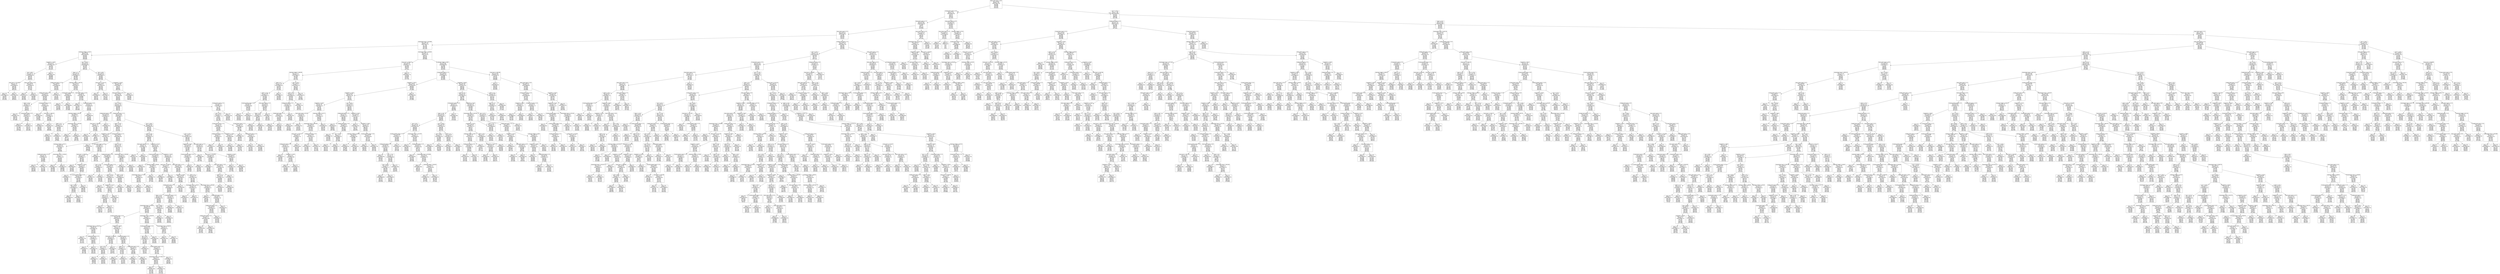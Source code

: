 digraph Tree {
node [shape=box] ;
0 [label="heavy_atom_count <= 25.5\nmse = 6156.94\nsamples = 782\nvalue = [[461.343]\n[457.844]\n[399.848]\n[479.306]\n[454.103]\n[434.302]]"] ;
1 [label="h_bond_donor_count <= 6.5\nmse = 3745.71\nsamples = 323\nvalue = [[485.216]\n[478.74]\n[435.31]\n[496.614]\n[475.45]\n[452.197]]"] ;
0 -> 1 [labeldistance=2.5, labelangle=45, headlabel="True"] ;
2 [label="bond_stereo_count <= 1.5\nmse = 3332.897\nsamples = 318\nvalue = [[486.162]\n[479.544]\n[435.9]\n[497.771]\n[476.861]\n[453.382]]"] ;
1 -> 2 ;
3 [label="atom_stereo_count <= 0.5\nmse = 2943.272\nsamples = 312\nvalue = [[489.25]\n[481.99]\n[437.039]\n[499.055]\n[478.197]\n[454.92]]"] ;
2 -> 3 ;
4 [label="monoisotopic_mass <= 303.968\nmse = 3492.758\nsamples = 179\nvalue = [[487.75]\n[477.243]\n[417.105]\n[496.206]\n[477.743]\n[456.181]]"] ;
3 -> 4 ;
5 [label="molecular_weight <= 136.15\nmse = 2468.85\nsamples = 101\nvalue = [[496.861]\n[483.291]\n[433.804]\n[505.435]\n[484.709]\n[458.984]]"] ;
4 -> 5 ;
6 [label="complexity <= 199.0\nmse = 2220.52\nsamples = 5\nvalue = [[474.589]\n[473.86]\n[469.104]\n[417.182]\n[457.376]\n[455.967]]"] ;
5 -> 6 ;
7 [label="tpsa <= 69.5\nmse = 1405.133\nsamples = 4\nvalue = [[474.698]\n[468.285]\n[459.142]\n[461.241]\n[460.063]\n[440.011]]"] ;
6 -> 7 ;
8 [label="exact_mass <= 122.546\nmse = 671.216\nsamples = 2\nvalue = [[509.461]\n[496.784]\n[487.952]\n[500.168]\n[488.514]\n[462.161]]"] ;
7 -> 8 ;
9 [label="mse = -0.0\nsamples = 1\nvalue = [[540.193]\n[519.498]\n[504.52]\n[487.057]\n[487.946]\n[451.841]]"] ;
8 -> 9 ;
10 [label="mse = 0.0\nsamples = 1\nvalue = [[447.996]\n[451.355]\n[454.816]\n[526.391]\n[489.651]\n[482.801]]"] ;
8 -> 10 ;
11 [label="heavy_atom_count <= 9.0\nmse = 250.361\nsamples = 2\nvalue = [[439.935]\n[439.787]\n[430.333]\n[422.314]\n[431.612]\n[417.86]]"] ;
7 -> 11 ;
12 [label="mse = 0.0\nsamples = 1\nvalue = [[471.957]\n[463.276]\n[429.982]\n[425.081]\n[461.854]\n[395.392]]"] ;
11 -> 12 ;
13 [label="mse = 0.0\nsamples = 1\nvalue = [[423.924]\n[428.042]\n[430.508]\n[420.93]\n[416.491]\n[429.094]]"] ;
11 -> 13 ;
14 [label="mse = 0.0\nsamples = 1\nvalue = [[474.263]\n[490.586]\n[498.988]\n[285.006]\n[449.314]\n[503.838]]"] ;
6 -> 14 ;
15 [label="tpsa <= 39.05\nmse = 2386.114\nsamples = 96\nvalue = [[498.033]\n[483.788]\n[431.947]\n[510.08]\n[486.147]\n[459.143]]"] ;
5 -> 15 ;
16 [label="xlogp <= 1.7\nmse = 1482.309\nsamples = 15\nvalue = [[509.292]\n[484.948]\n[467.669]\n[531.302]\n[487.133]\n[438.804]]"] ;
15 -> 16 ;
17 [label="rotable_bond_count <= 3.5\nmse = 1583.567\nsamples = 7\nvalue = [[492.886]\n[462.903]\n[453.882]\n[511.334]\n[456.916]\n[424.452]]"] ;
16 -> 17 ;
18 [label="rotable_bond_count <= 1.5\nmse = 1010.334\nsamples = 6\nvalue = [[500.88]\n[484.934]\n[457.867]\n[524.916]\n[463.642]\n[424.638]]"] ;
17 -> 18 ;
19 [label="xlogp <= 0.45\nmse = 537.296\nsamples = 3\nvalue = [[493.451]\n[462.15]\n[436.87]\n[524.326]\n[448.43]\n[406.624]]"] ;
18 -> 19 ;
20 [label="mse = -0.0\nsamples = 1\nvalue = [[517.705]\n[485.675]\n[450.678]\n[500.714]\n[425.245]\n[375.405]]"] ;
19 -> 20 ;
21 [label="h_bond_donor_count <= 0.5\nmse = 196.074\nsamples = 2\nvalue = [[475.26]\n[444.507]\n[426.514]\n[542.035]\n[465.82]\n[430.038]]"] ;
19 -> 21 ;
22 [label="mse = 0.0\nsamples = 1\nvalue = [[479.832]\n[457.617]\n[417.888]\n[547.274]\n[458.613]\n[423.286]]"] ;
21 -> 22 ;
23 [label="mse = 0.0\nsamples = 1\nvalue = [[461.544]\n[405.177]\n[452.391]\n[526.317]\n[487.439]\n[450.293]]"] ;
21 -> 23 ;
24 [label="h_bond_donor_count <= 1.0\nmse = 577.737\nsamples = 3\nvalue = [[513.883]\n[524.805]\n[494.611]\n[525.948]\n[490.262]\n[456.164]]"] ;
18 -> 24 ;
25 [label="mse = -0.0\nsamples = 1\nvalue = [[557.455]\n[544.988]\n[511.649]\n[550.887]\n[518.09]\n[515.409]]"] ;
24 -> 25 ;
26 [label="exact_mass <= 208.135\nmse = 214.575\nsamples = 2\nvalue = [[499.358]\n[518.078]\n[488.931]\n[517.635]\n[480.986]\n[436.416]]"] ;
24 -> 26 ;
27 [label="mse = -0.0\nsamples = 1\nvalue = [[509.446]\n[524.021]\n[484.476]\n[496.002]\n[476.655]\n[436.162]]"] ;
26 -> 27 ;
28 [label="mse = -0.0\nsamples = 1\nvalue = [[479.183]\n[506.192]\n[497.842]\n[560.9]\n[489.648]\n[436.924]]"] ;
26 -> 28 ;
29 [label="mse = -0.0\nsamples = 1\nvalue = [[448.918]\n[341.73]\n[431.966]\n[436.633]\n[419.923]\n[423.427]]"] ;
17 -> 29 ;
30 [label="molecular_weight <= 196.735\nmse = 730.451\nsamples = 8\nvalue = [[523.51]\n[504.054]\n[479.618]\n[548.609]\n[513.321]\n[451.242]]"] ;
16 -> 30 ;
31 [label="h_bond_donor_count <= 0.5\nmse = 259.844\nsamples = 2\nvalue = [[556.589]\n[505.058]\n[486.832]\n[541.948]\n[501.516]\n[489.848]]"] ;
30 -> 31 ;
32 [label="mse = 0.0\nsamples = 1\nvalue = [[528.771]\n[476.416]\n[474.326]\n[532.918]\n[498.988]\n[543.127]]"] ;
31 -> 32 ;
33 [label="mse = 0.0\nsamples = 1\nvalue = [[565.862]\n[514.606]\n[491.001]\n[544.958]\n[502.359]\n[472.089]]"] ;
31 -> 33 ;
34 [label="heavy_atom_count <= 14.0\nmse = 668.397\nsamples = 6\nvalue = [[511.481]\n[503.689]\n[476.994]\n[551.031]\n[517.614]\n[437.203]]"] ;
30 -> 34 ;
35 [label="mse = 0.0\nsamples = 1\nvalue = [[518.772]\n[510.704]\n[498.75]\n[598.717]\n[558.183]\n[456.049]]"] ;
34 -> 35 ;
36 [label="rotable_bond_count <= 4.0\nmse = 597.351\nsamples = 5\nvalue = [[509.861]\n[502.13]\n[472.16]\n[540.434]\n[508.598]\n[433.015]]"] ;
34 -> 36 ;
37 [label="molecular_weight <= 262.29\nmse = 648.819\nsamples = 4\nvalue = [[521.521]\n[508.06]\n[471.907]\n[542.238]\n[514.424]\n[416.103]]"] ;
36 -> 37 ;
38 [label="xlogp <= 3.6\nmse = 314.024\nsamples = 2\nvalue = [[530.386]\n[515.622]\n[468.694]\n[551.38]\n[522.671]\n[393.393]]"] ;
37 -> 38 ;
39 [label="mse = -0.0\nsamples = 1\nvalue = [[513.78]\n[526.333]\n[464.632]\n[555.928]\n[508.662]\n[428.892]]"] ;
38 -> 39 ;
40 [label="mse = 0.0\nsamples = 1\nvalue = [[546.992]\n[504.91]\n[472.755]\n[546.832]\n[536.68]\n[357.893]]"] ;
38 -> 40 ;
41 [label="monoisotopic_mass <= 287.625\nmse = 504.989\nsamples = 2\nvalue = [[503.792]\n[492.936]\n[478.335]\n[523.955]\n[497.931]\n[461.523]]"] ;
37 -> 41 ;
42 [label="mse = -0.0\nsamples = 1\nvalue = [[502.692]\n[483.82]\n[467.77]\n[571.123]\n[501.569]\n[485.934]]"] ;
41 -> 42 ;
43 [label="mse = -0.0\nsamples = 1\nvalue = [[504.893]\n[502.052]\n[488.9]\n[476.786]\n[494.293]\n[437.112]]"] ;
41 -> 43 ;
44 [label="mse = 0.0\nsamples = 1\nvalue = [[486.539]\n[490.272]\n[472.664]\n[536.825]\n[496.946]\n[466.839]]"] ;
36 -> 44 ;
45 [label="tpsa <= 40.8\nmse = 2485.513\nsamples = 81\nvalue = [[495.491]\n[483.526]\n[423.88]\n[505.288]\n[485.925]\n[463.736]]"] ;
15 -> 45 ;
46 [label="exact_mass <= 216.114\nmse = 84.954\nsamples = 2\nvalue = [[470.506]\n[453.352]\n[265.795]\n[383.509]\n[455.246]\n[447.774]]"] ;
45 -> 46 ;
47 [label="mse = -0.0\nsamples = 1\nvalue = [[456.854]\n[456.342]\n[264.787]\n[385.315]\n[462.518]\n[449.318]]"] ;
46 -> 47 ;
48 [label="mse = 0.0\nsamples = 1\nvalue = [[497.81]\n[447.372]\n[267.812]\n[379.897]\n[440.702]\n[444.685]]"] ;
46 -> 48 ;
49 [label="complexity <= 516.5\nmse = 2364.838\nsamples = 79\nvalue = [[496.111]\n[484.274]\n[427.8]\n[508.307]\n[486.685]\n[464.132]]"] ;
45 -> 49 ;
50 [label="bond_stereo_count <= 0.5\nmse = 2316.552\nsamples = 78\nvalue = [[498.059]\n[487.574]\n[428.623]\n[509.065]\n[486.478]\n[464.509]]"] ;
49 -> 50 ;
51 [label="tpsa <= 45.6\nmse = 2197.782\nsamples = 70\nvalue = [[495.82]\n[489.006]\n[433.926]\n[506.253]\n[483.471]\n[458.78]]"] ;
50 -> 51 ;
52 [label="rotable_bond_count <= 1.5\nmse = 1245.589\nsamples = 3\nvalue = [[540.402]\n[508.221]\n[404.797]\n[558.053]\n[508.425]\n[512.354]]"] ;
51 -> 52 ;
53 [label="exact_mass <= 248.545\nmse = 627.221\nsamples = 2\nvalue = [[535.74]\n[514.155]\n[447.269]\n[552.339]\n[503.869]\n[512.303]]"] ;
52 -> 53 ;
54 [label="mse = 0.0\nsamples = 1\nvalue = [[511.656]\n[533.058]\n[415.421]\n[551.065]\n[494.993]\n[490.467]]"] ;
53 -> 54 ;
55 [label="mse = 0.0\nsamples = 1\nvalue = [[571.867]\n[485.8]\n[495.04]\n[554.251]\n[517.184]\n[545.057]]"] ;
53 -> 55 ;
56 [label="mse = 0.0\nsamples = 1\nvalue = [[552.055]\n[493.387]\n[298.618]\n[572.337]\n[519.815]\n[512.483]]"] ;
52 -> 56 ;
57 [label="rotable_bond_count <= 1.5\nmse = 2144.89\nsamples = 67\nvalue = [[492.57]\n[487.605]\n[436.05]\n[502.475]\n[481.651]\n[454.874]]"] ;
51 -> 57 ;
58 [label="xlogp <= -0.05\nmse = 2707.95\nsamples = 21\nvalue = [[492.453]\n[490.785]\n[406.99]\n[502.511]\n[474.297]\n[438.199]]"] ;
57 -> 58 ;
59 [label="complexity <= 291.5\nmse = 785.917\nsamples = 5\nvalue = [[517.507]\n[511.831]\n[481.764]\n[514.153]\n[487.804]\n[470.353]]"] ;
58 -> 59 ;
60 [label="molecular_weight <= 155.11\nmse = 424.588\nsamples = 4\nvalue = [[518.255]\n[514.816]\n[503.359]\n[520.3]\n[485.626]\n[469.954]]"] ;
59 -> 60 ;
61 [label="rotable_bond_count <= 0.5\nmse = 247.794\nsamples = 2\nvalue = [[522.964]\n[522.597]\n[511.636]\n[514.999]\n[463.681]\n[451.934]]"] ;
60 -> 61 ;
62 [label="mse = 0.0\nsamples = 1\nvalue = [[537.424]\n[543.952]\n[508.613]\n[562.418]\n[464.468]\n[459.007]]"] ;
61 -> 62 ;
63 [label="mse = -0.0\nsamples = 1\nvalue = [[515.734]\n[511.919]\n[513.147]\n[491.289]\n[463.288]\n[448.397]]"] ;
61 -> 63 ;
64 [label="monoisotopic_mass <= 168.041\nmse = 73.772\nsamples = 2\nvalue = [[511.192]\n[503.145]\n[490.944]\n[528.252]\n[518.542]\n[496.986]]"] ;
60 -> 64 ;
65 [label="mse = -0.0\nsamples = 1\nvalue = [[520.783]\n[505.388]\n[500.995]\n[531.248]\n[515.736]\n[481.894]]"] ;
64 -> 65 ;
66 [label="mse = -0.0\nsamples = 1\nvalue = [[501.602]\n[500.903]\n[480.893]\n[525.256]\n[521.348]\n[512.077]]"] ;
64 -> 66 ;
67 [label="mse = -0.0\nsamples = 1\nvalue = [[513.765]\n[496.904]\n[373.788]\n[483.419]\n[498.698]\n[472.345]]"] ;
59 -> 67 ;
68 [label="h_bond_donor_count <= 1.5\nmse = 2766.473\nsamples = 16\nvalue = [[485.294]\n[484.772]\n[385.626]\n[499.185]\n[470.437]\n[429.012]]"] ;
58 -> 68 ;
69 [label="heavy_atom_count <= 18.0\nmse = 1889.736\nsamples = 6\nvalue = [[501.051]\n[489.159]\n[439.507]\n[478.185]\n[485.012]\n[435.138]]"] ;
68 -> 69 ;
70 [label="exact_mass <= 160.556\nmse = 1232.66\nsamples = 5\nvalue = [[510.172]\n[486.394]\n[425.011]\n[457.196]\n[491.195]\n[463.708]]"] ;
69 -> 70 ;
71 [label="mse = 0.0\nsamples = 1\nvalue = [[530.88]\n[473.149]\n[259.031]\n[531.893]\n[506.595]\n[501.432]]"] ;
70 -> 71 ;
72 [label="complexity <= 233.0\nmse = 291.087\nsamples = 4\nvalue = [[506.72]\n[488.602]\n[452.674]\n[444.746]\n[488.628]\n[457.42]]"] ;
70 -> 72 ;
73 [label="mse = 0.0\nsamples = 1\nvalue = [[518.973]\n[497.661]\n[443.136]\n[418.402]\n[491.79]\n[466.11]]"] ;
72 -> 73 ;
74 [label="h_bond_acceptor_count <= 5.0\nmse = 214.605\nsamples = 3\nvalue = [[494.467]\n[479.542]\n[462.213]\n[471.09]\n[485.466]\n[448.731]]"] ;
72 -> 74 ;
75 [label="tpsa <= 56.15\nmse = 138.486\nsamples = 2\nvalue = [[498.644]\n[474.536]\n[449.191]\n[466.908]\n[475.542]\n[454.957]]"] ;
74 -> 75 ;
76 [label="mse = 0.0\nsamples = 1\nvalue = [[495.816]\n[472.499]\n[453.471]\n[475.209]\n[480.489]\n[481.548]]"] ;
75 -> 76 ;
77 [label="mse = -0.0\nsamples = 1\nvalue = [[501.471]\n[476.572]\n[444.91]\n[458.608]\n[470.595]\n[428.366]]"] ;
75 -> 77 ;
78 [label="mse = -0.0\nsamples = 1\nvalue = [[486.115]\n[489.556]\n[488.258]\n[479.454]\n[505.315]\n[436.278]]"] ;
74 -> 78 ;
79 [label="mse = 0.0\nsamples = 1\nvalue = [[469.128]\n[498.834]\n[490.244]\n[551.647]\n[463.371]\n[335.142]]"] ;
69 -> 79 ;
80 [label="xlogp <= 2.35\nmse = 2579.297\nsamples = 10\nvalue = [[473.477]\n[481.483]\n[345.215]\n[514.935]\n[459.507]\n[424.418]]"] ;
68 -> 80 ;
81 [label="rotable_bond_count <= 0.5\nmse = 2604.819\nsamples = 8\nvalue = [[469.682]\n[475.008]\n[366.663]\n[536.41]\n[455.172]\n[420.316]]"] ;
80 -> 81 ;
82 [label="tpsa <= 76.0\nmse = 501.835\nsamples = 2\nvalue = [[445.426]\n[450.687]\n[426.678]\n[547.833]\n[441.907]\n[355.519]]"] ;
81 -> 82 ;
83 [label="mse = 0.0\nsamples = 1\nvalue = [[477.255]\n[469.392]\n[464.765]\n[530.807]\n[485.251]\n[323.272]]"] ;
82 -> 83 ;
84 [label="mse = -0.0\nsamples = 1\nvalue = [[429.511]\n[441.334]\n[407.635]\n[556.346]\n[420.235]\n[371.642]]"] ;
82 -> 84 ;
85 [label="h_bond_donor_count <= 3.5\nmse = 2495.442\nsamples = 6\nvalue = [[481.81]\n[487.169]\n[336.655]\n[530.698]\n[461.804]\n[452.715]]"] ;
81 -> 85 ;
86 [label="xlogp <= 0.75\nmse = 1739.529\nsamples = 4\nvalue = [[493.242]\n[496.212]\n[283.216]\n[555.043]\n[471.484]\n[449.765]]"] ;
85 -> 86 ;
87 [label="mse = 0.0\nsamples = 1\nvalue = [[373.885]\n[423.727]\n[261.992]\n[522.003]\n[452.832]\n[437.743]]"] ;
86 -> 87 ;
88 [label="complexity <= 412.0\nmse = 724.211\nsamples = 3\nvalue = [[533.028]\n[520.373]\n[290.291]\n[566.057]\n[477.702]\n[453.772]]"] ;
86 -> 88 ;
89 [label="xlogp <= 1.3\nmse = 476.283\nsamples = 2\nvalue = [[528.64]\n[523.835]\n[289.879]\n[562.916]\n[454.728]\n[428.258]]"] ;
88 -> 89 ;
90 [label="mse = 0.0\nsamples = 1\nvalue = [[509.769]\n[513.251]\n[292.237]\n[550.271]\n[498.528]\n[445.74]]"] ;
89 -> 90 ;
91 [label="mse = 0.0\nsamples = 1\nvalue = [[547.51]\n[534.42]\n[287.521]\n[575.562]\n[410.927]\n[410.776]]"] ;
89 -> 91 ;
92 [label="mse = -0.0\nsamples = 1\nvalue = [[541.804]\n[513.448]\n[291.116]\n[572.337]\n[523.651]\n[504.8]]"] ;
88 -> 92 ;
93 [label="xlogp <= 1.95\nmse = 244.024\nsamples = 2\nvalue = [[458.946]\n[469.085]\n[443.532]\n[482.007]\n[442.444]\n[458.616]]"] ;
85 -> 93 ;
94 [label="mse = 0.0\nsamples = 1\nvalue = [[450.563]\n[477.463]\n[475.028]\n[497.188]\n[441.48]\n[468.631]]"] ;
93 -> 94 ;
95 [label="mse = -0.0\nsamples = 1\nvalue = [[467.33]\n[460.707]\n[412.037]\n[466.826]\n[443.409]\n[448.6]]"] ;
93 -> 95 ;
96 [label="monoisotopic_mass <= 258.066\nmse = 476.514\nsamples = 2\nvalue = [[484.863]\n[500.906]\n[280.872]\n[450.511]\n[472.511]\n[436.725]]"] ;
80 -> 96 ;
97 [label="mse = -0.0\nsamples = 1\nvalue = [[494.665]\n[501.356]\n[247.529]\n[511.003]\n[496.801]\n[452.876]]"] ;
96 -> 97 ;
98 [label="mse = 0.0\nsamples = 1\nvalue = [[479.962]\n[500.681]\n[297.543]\n[420.265]\n[460.366]\n[428.649]]"] ;
96 -> 98 ;
99 [label="tpsa <= 108.5\nmse = 1816.878\nsamples = 46\nvalue = [[492.616]\n[486.361]\n[447.422]\n[502.461]\n[484.529]\n[461.399]]"] ;
57 -> 99 ;
100 [label="xlogp <= -0.8\nmse = 1629.867\nsamples = 37\nvalue = [[495.767]\n[486.619]\n[456.965]\n[501.76]\n[487.193]\n[462.713]]"] ;
99 -> 100 ;
101 [label="heavy_atom_count <= 11.5\nmse = 237.748\nsamples = 2\nvalue = [[567.675]\n[517.486]\n[470.858]\n[485.324]\n[520.888]\n[491.69]]"] ;
100 -> 101 ;
102 [label="mse = 0.0\nsamples = 1\nvalue = [[577.04]\n[526.554]\n[470.449]\n[478.416]\n[505.293]\n[495.492]]"] ;
101 -> 102 ;
103 [label="mse = -0.0\nsamples = 1\nvalue = [[539.579]\n[490.282]\n[472.083]\n[506.049]\n[567.674]\n[480.283]]"] ;
101 -> 103 ;
104 [label="complexity <= 221.0\nmse = 1619.111\nsamples = 35\nvalue = [[490.34]\n[484.29]\n[455.916]\n[503.0]\n[484.65]\n[460.526]]"] ;
100 -> 104 ;
105 [label="h_bond_acceptor_count <= 1.5\nmse = 1006.556\nsamples = 4\nvalue = [[466.512]\n[483.087]\n[411.825]\n[538.466]\n[505.762]\n[485.25]]"] ;
104 -> 105 ;
106 [label="mse = 0.0\nsamples = 1\nvalue = [[534.556]\n[521.447]\n[295.765]\n[564.338]\n[526.915]\n[505.421]]"] ;
105 -> 106 ;
107 [label="molecular_weight <= 206.98\nmse = 490.675\nsamples = 3\nvalue = [[455.171]\n[476.693]\n[431.169]\n[534.154]\n[502.237]\n[481.888]]"] ;
105 -> 107 ;
108 [label="monoisotopic_mass <= 172.015\nmse = 99.204\nsamples = 2\nvalue = [[460.163]\n[458.422]\n[440.351]\n[512.382]\n[480.367]\n[446.518]]"] ;
107 -> 108 ;
109 [label="mse = 0.0\nsamples = 1\nvalue = [[443.473]\n[459.123]\n[441.47]\n[515.811]\n[478.02]\n[446.296]]"] ;
108 -> 109 ;
110 [label="mse = 0.0\nsamples = 1\nvalue = [[493.543]\n[457.021]\n[438.113]\n[505.524]\n[485.06]\n[446.961]]"] ;
108 -> 110 ;
111 [label="mse = 0.0\nsamples = 1\nvalue = [[450.179]\n[494.964]\n[421.986]\n[555.926]\n[524.107]\n[517.258]]"] ;
107 -> 111 ;
112 [label="complexity <= 233.0\nmse = 1571.243\nsamples = 31\nvalue = [[493.966]\n[484.473]\n[462.626]\n[497.603]\n[481.438]\n[456.764]]"] ;
104 -> 112 ;
113 [label="exact_mass <= 186.573\nmse = 563.673\nsamples = 2\nvalue = [[485.224]\n[502.8]\n[471.105]\n[412.278]\n[448.849]\n[413.642]]"] ;
112 -> 113 ;
114 [label="mse = 0.0\nsamples = 1\nvalue = [[480.083]\n[485.303]\n[448.296]\n[443.17]\n[400.445]\n[383.262]]"] ;
113 -> 114 ;
115 [label="mse = -0.0\nsamples = 1\nvalue = [[488.652]\n[514.465]\n[486.311]\n[391.683]\n[481.118]\n[433.896]]"] ;
113 -> 115 ;
116 [label="heavy_atom_count <= 21.5\nmse = 1450.431\nsamples = 29\nvalue = [[495.032]\n[482.238]\n[461.591]\n[508.009]\n[485.412]\n[462.023]]"] ;
112 -> 116 ;
117 [label="complexity <= 435.0\nmse = 1196.492\nsamples = 22\nvalue = [[489.037]\n[482.374]\n[467.248]\n[498.511]\n[486.684]\n[460.699]]"] ;
116 -> 117 ;
118 [label="rotable_bond_count <= 7.5\nmse = 977.426\nsamples = 21\nvalue = [[490.857]\n[482.859]\n[472.103]\n[500.503]\n[489.902]\n[463.321]]"] ;
117 -> 118 ;
119 [label="xlogp <= 3.25\nmse = 924.409\nsamples = 19\nvalue = [[491.854]\n[485.497]\n[476.024]\n[505.024]\n[495.278]\n[464.053]]"] ;
118 -> 119 ;
120 [label="monoisotopic_mass <= 259.109\nmse = 883.588\nsamples = 17\nvalue = [[496.409]\n[488.537]\n[477.593]\n[509.149]\n[500.563]\n[467.54]]"] ;
119 -> 120 ;
121 [label="h_bond_acceptor_count <= 2.5\nmse = 845.928\nsamples = 10\nvalue = [[491.64]\n[486.187]\n[478.496]\n[499.144]\n[498.2]\n[445.28]]"] ;
120 -> 121 ;
122 [label="monoisotopic_mass <= 236.615\nmse = 582.899\nsamples = 3\nvalue = [[488.786]\n[475.053]\n[466.818]\n[531.314]\n[510.946]\n[423.221]]"] ;
121 -> 122 ;
123 [label="mse = 0.0\nsamples = 1\nvalue = [[471.145]\n[480.906]\n[464.915]\n[577.473]\n[541.351]\n[412.872]]"] ;
122 -> 123 ;
124 [label="rotable_bond_count <= 3.5\nmse = 321.251\nsamples = 2\nvalue = [[500.547]\n[471.151]\n[468.087]\n[500.541]\n[490.676]\n[430.121]]"] ;
122 -> 124 ;
125 [label="mse = 0.0\nsamples = 1\nvalue = [[536.97]\n[482.84]\n[469.668]\n[513.366]\n[497.725]\n[476.758]]"] ;
124 -> 125 ;
126 [label="mse = -0.0\nsamples = 1\nvalue = [[482.335]\n[465.306]\n[467.296]\n[494.128]\n[487.152]\n[406.802]]"] ;
124 -> 126 ;
127 [label="complexity <= 287.0\nmse = 733.389\nsamples = 7\nvalue = [[493.067]\n[491.754]\n[484.335]\n[483.059]\n[491.828]\n[456.31]]"] ;
121 -> 127 ;
128 [label="exact_mass <= 244.606\nmse = 347.036\nsamples = 3\nvalue = [[499.032]\n[501.682]\n[497.641]\n[507.536]\n[492.193]\n[467.399]]"] ;
127 -> 128 ;
129 [label="tpsa <= 92.3\nmse = 178.178\nsamples = 2\nvalue = [[493.452]\n[493.041]\n[492.735]\n[500.753]\n[484.838]\n[464.521]]"] ;
128 -> 129 ;
130 [label="mse = 0.0\nsamples = 1\nvalue = [[478.78]\n[502.898]\n[498.676]\n[499.968]\n[476.16]\n[447.519]]"] ;
129 -> 130 ;
131 [label="mse = 0.0\nsamples = 1\nvalue = [[515.461]\n[478.255]\n[483.823]\n[501.931]\n[497.854]\n[490.023]]"] ;
129 -> 131 ;
132 [label="mse = -0.0\nsamples = 1\nvalue = [[526.93]\n[544.889]\n[522.171]\n[541.452]\n[528.967]\n[481.791]]"] ;
128 -> 132 ;
133 [label="rotable_bond_count <= 4.0\nmse = 667.027\nsamples = 4\nvalue = [[484.12]\n[476.861]\n[464.376]\n[446.344]\n[491.28]\n[439.677]]"] ;
127 -> 133 ;
134 [label="xlogp <= 1.6\nmse = 420.711\nsamples = 2\nvalue = [[510.939]\n[478.38]\n[473.353]\n[472.66]\n[517.162]\n[423.09]]"] ;
133 -> 134 ;
135 [label="mse = 0.0\nsamples = 1\nvalue = [[510.925]\n[481.848]\n[468.827]\n[447.738]\n[519.703]\n[379.914]]"] ;
134 -> 135 ;
136 [label="mse = -0.0\nsamples = 1\nvalue = [[510.953]\n[474.911]\n[477.879]\n[497.581]\n[514.621]\n[466.267]]"] ;
134 -> 136 ;
137 [label="rotable_bond_count <= 6.0\nmse = 100.118\nsamples = 2\nvalue = [[457.3]\n[475.343]\n[455.4]\n[420.028]\n[465.398]\n[456.263]]"] ;
133 -> 137 ;
138 [label="mse = -0.0\nsamples = 1\nvalue = [[450.131]\n[464.824]\n[444.52]\n[424.086]\n[469.671]\n[473.162]]"] ;
137 -> 138 ;
139 [label="mse = -0.0\nsamples = 1\nvalue = [[464.469]\n[485.862]\n[466.279]\n[415.969]\n[461.126]\n[439.364]]"] ;
137 -> 139 ;
140 [label="monoisotopic_mass <= 283.079\nmse = 546.177\nsamples = 7\nvalue = [[503.562]\n[492.062]\n[476.24]\n[524.157]\n[504.106]\n[500.929]]"] ;
120 -> 140 ;
141 [label="h_bond_acceptor_count <= 5.5\nmse = 319.606\nsamples = 5\nvalue = [[518.12]\n[495.005]\n[474.154]\n[514.694]\n[511.439]\n[498.336]]"] ;
140 -> 141 ;
142 [label="tpsa <= 59.7\nmse = 200.744\nsamples = 4\nvalue = [[506.091]\n[491.397]\n[477.244]\n[515.438]\n[501.882]\n[489.451]]"] ;
141 -> 142 ;
143 [label="mse = 0.0\nsamples = 1\nvalue = [[495.352]\n[510.718]\n[477.972]\n[480.797]\n[473.94]\n[464.02]]"] ;
142 -> 143 ;
144 [label="h_bond_acceptor_count <= 4.5\nmse = 116.223\nsamples = 3\nvalue = [[508.239]\n[487.532]\n[477.098]\n[522.367]\n[507.471]\n[494.538]]"] ;
142 -> 144 ;
145 [label="monoisotopic_mass <= 271.595\nmse = 45.68\nsamples = 2\nvalue = [[518.663]\n[495.927]\n[486.076]\n[526.162]\n[516.073]\n[491.872]]"] ;
144 -> 145 ;
146 [label="mse = -0.0\nsamples = 1\nvalue = [[512.905]\n[493.161]\n[491.549]\n[531.253]\n[517.058]\n[498.149]]"] ;
145 -> 146 ;
147 [label="mse = 0.0\nsamples = 1\nvalue = [[530.179]\n[501.46]\n[475.131]\n[515.981]\n[514.102]\n[479.319]]"] ;
145 -> 147 ;
148 [label="mse = -0.0\nsamples = 1\nvalue = [[492.602]\n[474.94]\n[463.63]\n[516.673]\n[494.568]\n[498.536]]"] ;
144 -> 148 ;
149 [label="mse = 0.0\nsamples = 1\nvalue = [[554.209]\n[505.829]\n[464.887]\n[512.461]\n[540.109]\n[524.991]]"] ;
141 -> 149 ;
150 [label="monoisotopic_mass <= 286.532\nmse = 202.49\nsamples = 2\nvalue = [[445.33]\n[480.29]\n[484.58]\n[562.011]\n[474.774]\n[511.297]]"] ;
140 -> 150 ;
151 [label="mse = 0.0\nsamples = 1\nvalue = [[427.926]\n[467.331]\n[482.165]\n[538.938]\n[486.913]\n[503.647]]"] ;
150 -> 151 ;
152 [label="mse = 0.0\nsamples = 1\nvalue = [[462.735]\n[493.25]\n[486.996]\n[585.084]\n[462.635]\n[518.947]]"] ;
150 -> 152 ;
153 [label="tpsa <= 68.55\nmse = 103.664\nsamples = 2\nvalue = [[453.893]\n[460.167]\n[462.944]\n[470.644]\n[451.24]\n[434.998]]"] ;
119 -> 153 ;
154 [label="mse = -0.0\nsamples = 1\nvalue = [[456.242]\n[448.969]\n[455.639]\n[462.583]\n[456.826]\n[429.474]]"] ;
153 -> 154 ;
155 [label="mse = -0.0\nsamples = 1\nvalue = [[449.195]\n[482.564]\n[477.555]\n[486.767]\n[440.067]\n[446.045]]"] ;
153 -> 155 ;
156 [label="h_bond_donor_count <= 2.0\nmse = 295.545\nsamples = 2\nvalue = [[481.56]\n[458.234]\n[435.51]\n[458.306]\n[439.724]\n[456.487]]"] ;
118 -> 156 ;
157 [label="mse = -0.0\nsamples = 1\nvalue = [[486.389]\n[465.149]\n[486.121]\n[452.595]\n[428.584]\n[428.969]]"] ;
156 -> 157 ;
158 [label="mse = -0.0\nsamples = 1\nvalue = [[479.145]\n[454.776]\n[410.205]\n[461.161]\n[445.294]\n[470.246]]"] ;
156 -> 158 ;
159 [label="mse = -0.0\nsamples = 1\nvalue = [[432.608]\n[467.334]\n[316.741]\n[436.783]\n[386.945]\n[379.42]]"] ;
117 -> 159 ;
160 [label="xlogp <= 2.3\nmse = 1917.258\nsamples = 7\nvalue = [[516.348]\n[481.755]\n[441.479]\n[541.778]\n[480.888]\n[466.729]]"] ;
116 -> 160 ;
161 [label="monoisotopic_mass <= 295.11\nmse = 2511.086\nsamples = 2\nvalue = [[561.619]\n[524.114]\n[378.592]\n[567.89]\n[498.579]\n[393.236]]"] ;
160 -> 161 ;
162 [label="mse = -0.0\nsamples = 1\nvalue = [[579.971]\n[555.807]\n[271.167]\n[578.878]\n[495.248]\n[438.548]]"] ;
161 -> 162 ;
163 [label="mse = -0.0\nsamples = 1\nvalue = [[543.267]\n[492.42]\n[486.018]\n[556.902]\n[501.909]\n[347.924]]"] ;
161 -> 163 ;
164 [label="monoisotopic_mass <= 290.609\nmse = 878.548\nsamples = 5\nvalue = [[503.414]\n[469.653]\n[459.446]\n[534.317]\n[475.833]\n[487.727]]"] ;
160 -> 164 ;
165 [label="mse = 0.0\nsamples = 1\nvalue = [[481.0]\n[380.61]\n[507.104]\n[539.365]\n[492.915]\n[480.47]]"] ;
164 -> 165 ;
166 [label="rotable_bond_count <= 5.5\nmse = 666.15\nsamples = 4\nvalue = [[507.149]\n[484.494]\n[451.503]\n[533.476]\n[472.987]\n[488.937]]"] ;
164 -> 166 ;
167 [label="rotable_bond_count <= 4.5\nmse = 539.049\nsamples = 3\nvalue = [[506.391]\n[480.423]\n[454.599]\n[530.044]\n[473.516]\n[503.822]]"] ;
166 -> 167 ;
168 [label="rotable_bond_count <= 3.0\nmse = 285.792\nsamples = 2\nvalue = [[513.089]\n[478.02]\n[425.627]\n[513.072]\n[473.596]\n[452.396]]"] ;
167 -> 168 ;
169 [label="mse = -0.0\nsamples = 1\nvalue = [[522.969]\n[490.722]\n[441.363]\n[507.184]\n[455.801]\n[423.125]]"] ;
168 -> 169 ;
170 [label="mse = 0.0\nsamples = 1\nvalue = [[503.208]\n[465.317]\n[409.891]\n[518.96]\n[491.391]\n[481.668]]"] ;
168 -> 170 ;
171 [label="mse = 0.0\nsamples = 1\nvalue = [[501.926]\n[482.026]\n[473.913]\n[541.359]\n[473.463]\n[538.105]]"] ;
167 -> 171 ;
172 [label="mse = 0.0\nsamples = 1\nvalue = [[510.941]\n[504.844]\n[436.025]\n[550.633]\n[470.338]\n[414.514]]"] ;
166 -> 172 ;
173 [label="tpsa <= 119.0\nmse = 2202.712\nsamples = 9\nvalue = [[477.645]\n[485.133]\n[402.093]\n[505.793]\n[471.874]\n[455.157]]"] ;
99 -> 173 ;
174 [label="complexity <= 291.0\nmse = 1364.986\nsamples = 3\nvalue = [[475.957]\n[461.849]\n[311.262]\n[487.866]\n[480.71]\n[435.152]]"] ;
173 -> 174 ;
175 [label="h_bond_acceptor_count <= 6.0\nmse = 919.382\nsamples = 2\nvalue = [[507.648]\n[428.804]\n[271.038]\n[511.622]\n[459.566]\n[408.58]]"] ;
174 -> 175 ;
176 [label="mse = 0.0\nsamples = 1\nvalue = [[507.88]\n[457.148]\n[280.58]\n[568.506]\n[495.726]\n[417.44]]"] ;
175 -> 176 ;
177 [label="mse = -0.0\nsamples = 1\nvalue = [[507.416]\n[400.459]\n[261.497]\n[454.739]\n[423.406]\n[399.719]]"] ;
175 -> 177 ;
178 [label="mse = 0.0\nsamples = 1\nvalue = [[444.266]\n[494.895]\n[351.485]\n[464.11]\n[501.853]\n[461.725]]"] ;
174 -> 178 ;
179 [label="heavy_atom_count <= 17.5\nmse = 1422.199\nsamples = 6\nvalue = [[478.49]\n[496.775]\n[447.509]\n[514.757]\n[467.456]\n[465.159]]"] ;
173 -> 179 ;
180 [label="exact_mass <= 241.036\nmse = 1081.506\nsamples = 4\nvalue = [[502.903]\n[509.888]\n[475.927]\n[525.628]\n[471.485]\n[458.248]]"] ;
179 -> 180 ;
181 [label="mse = 0.0\nsamples = 1\nvalue = [[488.077]\n[487.807]\n[463.68]\n[466.25]\n[449.626]\n[459.896]]"] ;
180 -> 181 ;
182 [label="heavy_atom_count <= 16.5\nmse = 901.832\nsamples = 3\nvalue = [[512.786]\n[524.609]\n[484.091]\n[565.214]\n[486.057]\n[457.149]]"] ;
180 -> 182 ;
183 [label="xlogp <= -3.1\nmse = 434.541\nsamples = 2\nvalue = [[507.107]\n[525.089]\n[468.609]\n[554.334]\n[523.815]\n[461.641]]"] ;
182 -> 183 ;
184 [label="mse = 0.0\nsamples = 1\nvalue = [[485.916]\n[515.142]\n[441.585]\n[536.106]\n[499.504]\n[441.5]]"] ;
183 -> 184 ;
185 [label="mse = -0.0\nsamples = 1\nvalue = [[528.298]\n[535.036]\n[495.633]\n[572.561]\n[548.127]\n[481.782]]"] ;
183 -> 185 ;
186 [label="mse = -0.0\nsamples = 1\nvalue = [[524.145]\n[523.65]\n[515.055]\n[586.974]\n[410.541]\n[448.165]]"] ;
182 -> 186 ;
187 [label="complexity <= 354.5\nmse = 688.034\nsamples = 2\nvalue = [[437.801]\n[474.919]\n[400.147]\n[496.638]\n[460.74]\n[476.677]]"] ;
179 -> 187 ;
188 [label="mse = -0.0\nsamples = 1\nvalue = [[521.418]\n[450.621]\n[402.569]\n[501.961]\n[477.485]\n[457.712]]"] ;
187 -> 188 ;
189 [label="mse = 0.0\nsamples = 1\nvalue = [[395.993]\n[487.068]\n[398.936]\n[493.977]\n[452.368]\n[486.16]]"] ;
187 -> 189 ;
190 [label="h_bond_donor_count <= 3.5\nmse = 2367.178\nsamples = 8\nvalue = [[513.433]\n[477.739]\n[392.21]\n[528.38]\n[507.129]\n[503.849]]"] ;
50 -> 190 ;
191 [label="tpsa <= 95.3\nmse = 1412.127\nsamples = 7\nvalue = [[519.774]\n[498.4]\n[415.807]\n[522.828]\n[507.146]\n[504.673]]"] ;
190 -> 191 ;
192 [label="h_bond_donor_count <= 2.5\nmse = 361.183\nsamples = 4\nvalue = [[525.832]\n[505.064]\n[473.035]\n[506.061]\n[518.93]\n[496.372]]"] ;
191 -> 192 ;
193 [label="rotable_bond_count <= 1.5\nmse = 65.375\nsamples = 2\nvalue = [[516.674]\n[493.801]\n[459.468]\n[471.95]\n[518.767]\n[490.539]]"] ;
192 -> 193 ;
194 [label="mse = -0.0\nsamples = 1\nvalue = [[519.191]\n[495.66]\n[465.987]\n[471.176]\n[523.293]\n[501.619]]"] ;
193 -> 194 ;
195 [label="mse = -0.0\nsamples = 1\nvalue = [[511.641]\n[490.084]\n[446.43]\n[473.498]\n[509.716]\n[468.38]]"] ;
193 -> 195 ;
196 [label="complexity <= 336.0\nmse = 126.197\nsamples = 2\nvalue = [[534.989]\n[516.327]\n[486.603]\n[540.172]\n[519.093]\n[502.205]]"] ;
192 -> 196 ;
197 [label="mse = -0.0\nsamples = 1\nvalue = [[502.065]\n[517.096]\n[500.864]\n[533.996]\n[515.133]\n[489.068]]"] ;
196 -> 197 ;
198 [label="mse = -0.0\nsamples = 1\nvalue = [[551.451]\n[515.942]\n[479.472]\n[543.26]\n[521.073]\n[508.773]]"] ;
196 -> 198 ;
199 [label="h_bond_donor_count <= 1.5\nmse = 1292.794\nsamples = 3\nvalue = [[514.582]\n[492.689]\n[366.753]\n[537.2]\n[497.045]\n[511.788]]"] ;
191 -> 199 ;
200 [label="mse = 0.0\nsamples = 1\nvalue = [[501.394]\n[483.88]\n[300.506]\n[502.12]\n[505.377]\n[483.083]]"] ;
199 -> 200 ;
201 [label="rotable_bond_count <= 2.5\nmse = 782.713\nsamples = 2\nvalue = [[524.472]\n[499.296]\n[416.439]\n[563.51]\n[490.796]\n[533.317]]"] ;
199 -> 201 ;
202 [label="mse = -0.0\nsamples = 1\nvalue = [[476.612]\n[474.961]\n[441.791]\n[523.392]\n[447.957]\n[448.945]]"] ;
201 -> 202 ;
203 [label="mse = -0.0\nsamples = 1\nvalue = [[540.426]\n[507.407]\n[407.988]\n[576.883]\n[505.076]\n[561.441]]"] ;
201 -> 203 ;
204 [label="mse = -0.0\nsamples = 1\nvalue = [[472.219]\n[343.439]\n[238.835]\n[564.467]\n[507.021]\n[498.492]]"] ;
190 -> 204 ;
205 [label="mse = -0.0\nsamples = 1\nvalue = [[419.462]\n[354.465]\n[395.402]\n[478.499]\n[494.827]\n[449.28]]"] ;
49 -> 205 ;
206 [label="monoisotopic_mass <= 309.604\nmse = 4562.732\nsamples = 78\nvalue = [[475.8]\n[469.31]\n[395.203]\n[484.102]\n[468.608]\n[452.505]]"] ;
4 -> 206 ;
207 [label="exact_mass <= 309.131\nmse = 7488.165\nsamples = 12\nvalue = [[451.212]\n[432.644]\n[335.442]\n[460.786]\n[428.1]\n[407.439]]"] ;
206 -> 207 ;
208 [label="molecular_weight <= 306.485\nmse = 4724.117\nsamples = 11\nvalue = [[466.414]\n[447.238]\n[343.463]\n[472.96]\n[441.407]\n[422.753]]"] ;
207 -> 208 ;
209 [label="xlogp <= 4.1\nmse = 2771.434\nsamples = 6\nvalue = [[505.818]\n[476.961]\n[339.372]\n[495.438]\n[472.287]\n[451.004]]"] ;
208 -> 209 ;
210 [label="xlogp <= 1.55\nmse = 1870.086\nsamples = 5\nvalue = [[508.211]\n[493.035]\n[314.389]\n[516.566]\n[489.901]\n[467.378]]"] ;
209 -> 210 ;
211 [label="h_bond_acceptor_count <= 6.0\nmse = 992.253\nsamples = 2\nvalue = [[525.046]\n[542.916]\n[448.926]\n[572.543]\n[515.974]\n[514.89]]"] ;
210 -> 211 ;
212 [label="mse = 0.0\nsamples = 1\nvalue = [[505.28]\n[545.618]\n[376.331]\n[565.062]\n[530.051]\n[520.492]]"] ;
211 -> 212 ;
213 [label="mse = -0.0\nsamples = 1\nvalue = [[544.811]\n[540.215]\n[521.521]\n[580.024]\n[501.897]\n[509.288]]"] ;
211 -> 213 ;
214 [label="heavy_atom_count <= 21.5\nmse = 166.966\nsamples = 3\nvalue = [[502.6]\n[476.408]\n[269.543]\n[497.907]\n[481.21]\n[451.54]]"] ;
210 -> 214 ;
215 [label="xlogp <= 3.35\nmse = 90.564\nsamples = 2\nvalue = [[492.761]\n[485.682]\n[280.21]\n[497.146]\n[485.956]\n[451.847]]"] ;
214 -> 215 ;
216 [label="mse = 0.0\nsamples = 1\nvalue = [[490.53]\n[473.824]\n[295.233]\n[490.453]\n[497.236]\n[452.033]]"] ;
215 -> 216 ;
217 [label="mse = 0.0\nsamples = 1\nvalue = [[494.992]\n[497.54]\n[265.186]\n[503.84]\n[474.675]\n[451.662]]"] ;
215 -> 217 ;
218 [label="mse = -0.0\nsamples = 1\nvalue = [[522.277]\n[457.86]\n[248.211]\n[499.429]\n[471.718]\n[450.926]]"] ;
214 -> 218 ;
219 [label="mse = 0.0\nsamples = 1\nvalue = [[496.247]\n[412.664]\n[439.306]\n[410.923]\n[401.831]\n[385.509]]"] ;
209 -> 219 ;
220 [label="tpsa <= 124.0\nmse = 4790.273\nsamples = 5\nvalue = [[410.123]\n[404.776]\n[349.307]\n[440.848]\n[397.292]\n[382.393]]"] ;
208 -> 220 ;
221 [label="xlogp <= 3.0\nmse = 3472.524\nsamples = 4\nvalue = [[393.051]\n[396.282]\n[335.625]\n[421.722]\n[369.691]\n[370.756]]"] ;
220 -> 221 ;
222 [label="rotable_bond_count <= 5.5\nmse = 1223.841\nsamples = 3\nvalue = [[380.218]\n[384.526]\n[314.483]\n[394.153]\n[346.703]\n[340.676]]"] ;
221 -> 222 ;
223 [label="rotable_bond_count <= 1.0\nmse = 393.8\nsamples = 2\nvalue = [[383.606]\n[371.524]\n[226.629]\n[399.492]\n[347.86]\n[299.834]]"] ;
222 -> 223 ;
224 [label="mse = -0.0\nsamples = 1\nvalue = [[400.442]\n[356.429]\n[194.75]\n[372.578]\n[343.037]\n[309.192]]"] ;
223 -> 224 ;
225 [label="mse = -0.0\nsamples = 1\nvalue = [[366.77]\n[386.618]\n[258.508]\n[426.407]\n[352.683]\n[290.475]]"] ;
223 -> 225 ;
226 [label="mse = 0.0\nsamples = 1\nvalue = [[377.96]\n[393.195]\n[373.053]\n[390.594]\n[345.931]\n[367.904]]"] ;
222 -> 226 ;
227 [label="mse = -0.0\nsamples = 1\nvalue = [[457.214]\n[455.063]\n[441.332]\n[559.567]\n[484.635]\n[521.157]]"] ;
221 -> 227 ;
228 [label="mse = -0.0\nsamples = 1\nvalue = [[512.552]\n[455.739]\n[431.4]\n[555.603]\n[562.898]\n[452.218]]"] ;
220 -> 228 ;
229 [label="mse = -0.0\nsamples = 1\nvalue = [[192.773]\n[184.556]\n[199.089]\n[253.837]\n[201.882]\n[147.113]]"] ;
207 -> 229 ;
230 [label="molecular_weight <= 360.1\nmse = 3726.961\nsamples = 66\nvalue = [[480.055]\n[475.656]\n[405.546]\n[488.138]\n[475.619]\n[460.305]]"] ;
206 -> 230 ;
231 [label="h_bond_donor_count <= 1.5\nmse = 3288.344\nsamples = 53\nvalue = [[486.842]\n[478.099]\n[418.498]\n[497.606]\n[477.839]\n[462.902]]"] ;
230 -> 231 ;
232 [label="complexity <= 535.5\nmse = 1498.42\nsamples = 19\nvalue = [[510.806]\n[495.626]\n[458.952]\n[510.836]\n[491.44]\n[471.806]]"] ;
231 -> 232 ;
233 [label="complexity <= 428.5\nmse = 1264.69\nsamples = 18\nvalue = [[517.82]\n[499.122]\n[463.13]\n[515.25]\n[494.056]\n[475.672]]"] ;
232 -> 233 ;
234 [label="complexity <= 318.5\nmse = 921.584\nsamples = 9\nvalue = [[523.03]\n[507.967]\n[466.38]\n[541.159]\n[498.455]\n[494.323]]"] ;
233 -> 234 ;
235 [label="heavy_atom_count <= 20.5\nmse = 613.927\nsamples = 2\nvalue = [[501.527]\n[486.152]\n[469.164]\n[496.641]\n[451.584]\n[503.106]]"] ;
234 -> 235 ;
236 [label="mse = -0.0\nsamples = 1\nvalue = [[510.589]\n[490.583]\n[475.87]\n[523.204]\n[460.628]\n[520.246]]"] ;
235 -> 236 ;
237 [label="mse = 0.0\nsamples = 1\nvalue = [[474.342]\n[472.86]\n[449.047]\n[416.953]\n[424.453]\n[451.687]]"] ;
235 -> 237 ;
238 [label="molecular_weight <= 357.72\nmse = 559.135\nsamples = 7\nvalue = [[531.632]\n[516.693]\n[465.267]\n[558.966]\n[517.204]\n[490.81]]"] ;
234 -> 238 ;
239 [label="monoisotopic_mass <= 340.594\nmse = 449.384\nsamples = 6\nvalue = [[525.292]\n[508.563]\n[472.969]\n[557.154]\n[516.671]\n[479.397]]"] ;
238 -> 239 ;
240 [label="exact_mass <= 332.127\nmse = 280.347\nsamples = 4\nvalue = [[530.776]\n[526.951]\n[486.5]\n[548.972]\n[521.352]\n[492.815]]"] ;
239 -> 240 ;
241 [label="rotable_bond_count <= 3.0\nmse = 147.157\nsamples = 3\nvalue = [[519.453]\n[525.157]\n[487.967]\n[557.148]\n[516.214]\n[488.679]]"] ;
240 -> 241 ;
242 [label="mse = 0.0\nsamples = 1\nvalue = [[530.417]\n[533.904]\n[499.029]\n[541.355]\n[520.775]\n[477.383]]"] ;
241 -> 242 ;
243 [label="complexity <= 416.0\nmse = 55.34\nsamples = 2\nvalue = [[508.488]\n[516.41]\n[476.905]\n[572.941]\n[511.653]\n[499.976]]"] ;
241 -> 243 ;
244 [label="mse = -0.0\nsamples = 1\nvalue = [[512.448]\n[513.331]\n[478.846]\n[556.985]\n[514.297]\n[506.42]]"] ;
243 -> 244 ;
245 [label="mse = -0.0\nsamples = 1\nvalue = [[504.529]\n[519.49]\n[474.964]\n[588.897]\n[509.008]\n[493.532]]"] ;
243 -> 245 ;
246 [label="mse = -0.0\nsamples = 1\nvalue = [[576.069]\n[534.124]\n[480.633]\n[516.27]\n[541.906]\n[509.358]]"] ;
240 -> 246 ;
247 [label="rotable_bond_count <= 3.5\nmse = 123.569\nsamples = 2\nvalue = [[516.151]\n[477.916]\n[450.417]\n[570.789]\n[508.87]\n[457.033]]"] ;
239 -> 247 ;
248 [label="mse = 0.0\nsamples = 1\nvalue = [[482.997]\n[474.795]\n[442.866]\n[572.319]\n[492.223]\n[463.151]]"] ;
247 -> 248 ;
249 [label="mse = -0.0\nsamples = 1\nvalue = [[532.728]\n[479.477]\n[454.192]\n[570.024]\n[517.193]\n[453.974]]"] ;
247 -> 249 ;
250 [label="mse = -0.0\nsamples = 1\nvalue = [[556.992]\n[549.216]\n[434.459]\n[566.217]\n[519.333]\n[536.46]]"] ;
238 -> 250 ;
251 [label="tpsa <= 64.3\nmse = 1258.308\nsamples = 9\nvalue = [[513.53]\n[491.837]\n[460.453]\n[493.914]\n[490.433]\n[460.312]]"] ;
233 -> 251 ;
252 [label="rotable_bond_count <= 2.0\nmse = 727.437\nsamples = 4\nvalue = [[515.235]\n[487.049]\n[466.501]\n[466.185]\n[479.041]\n[443.84]]"] ;
251 -> 252 ;
253 [label="mse = 0.0\nsamples = 1\nvalue = [[536.05]\n[498.237]\n[468.661]\n[529.853]\n[489.349]\n[432.754]]"] ;
252 -> 253 ;
254 [label="rotable_bond_count <= 4.0\nmse = 485.423\nsamples = 3\nvalue = [[504.827]\n[481.455]\n[465.421]\n[434.351]\n[473.888]\n[449.383]]"] ;
252 -> 254 ;
255 [label="mse = -0.0\nsamples = 1\nvalue = [[496.178]\n[478.409]\n[443.282]\n[351.006]\n[470.515]\n[408.451]]"] ;
254 -> 255 ;
256 [label="tpsa <= 62.25\nmse = 214.21\nsamples = 2\nvalue = [[506.557]\n[482.064]\n[469.849]\n[451.02]\n[474.562]\n[457.569]]"] ;
254 -> 256 ;
257 [label="mse = 0.0\nsamples = 1\nvalue = [[515.437]\n[491.263]\n[486.713]\n[441.837]\n[492.572]\n[458.081]]"] ;
256 -> 257 ;
258 [label="mse = -0.0\nsamples = 1\nvalue = [[493.237]\n[468.265]\n[444.552]\n[464.795]\n[447.547]\n[456.802]]"] ;
256 -> 258 ;
259 [label="complexity <= 442.5\nmse = 1364.504\nsamples = 5\nvalue = [[511.612]\n[497.224]\n[453.649]\n[525.109]\n[503.248]\n[478.844]]"] ;
251 -> 259 ;
260 [label="mse = -0.0\nsamples = 1\nvalue = [[572.595]\n[551.882]\n[267.773]\n[568.21]\n[518.328]\n[450.072]]"] ;
259 -> 260 ;
261 [label="complexity <= 494.5\nmse = 357.546\nsamples = 4\nvalue = [[502.9]\n[489.415]\n[480.203]\n[518.952]\n[501.093]\n[482.954]]"] ;
259 -> 261 ;
262 [label="molecular_weight <= 325.95\nmse = 146.882\nsamples = 2\nvalue = [[481.349]\n[458.996]\n[471.073]\n[516.07]\n[497.559]\n[494.5]]"] ;
261 -> 262 ;
263 [label="mse = 0.0\nsamples = 1\nvalue = [[458.196]\n[488.243]\n[477.882]\n[518.887]\n[505.224]\n[510.565]]"] ;
262 -> 263 ;
264 [label="mse = -0.0\nsamples = 1\nvalue = [[492.926]\n[444.373]\n[467.669]\n[514.661]\n[493.727]\n[486.467]]"] ;
262 -> 264 ;
265 [label="h_bond_acceptor_count <= 6.0\nmse = 159.599\nsamples = 2\nvalue = [[519.063]\n[512.229]\n[487.05]\n[521.113]\n[503.744]\n[474.295]]"] ;
261 -> 265 ;
266 [label="mse = 0.0\nsamples = 1\nvalue = [[568.014]\n[524.785]\n[498.951]\n[534.283]\n[505.24]\n[473.023]]"] ;
265 -> 266 ;
267 [label="mse = -0.0\nsamples = 1\nvalue = [[502.746]\n[508.044]\n[483.083]\n[516.723]\n[503.245]\n[474.719]]"] ;
265 -> 267 ;
268 [label="mse = 0.0\nsamples = 1\nvalue = [[402.084]\n[441.443]\n[394.202]\n[442.412]\n[450.896]\n[411.885]]"] ;
232 -> 268 ;
269 [label="complexity <= 605.0\nmse = 3912.947\nsamples = 34\nvalue = [[471.634]\n[466.975]\n[392.824]\n[489.209]\n[469.208]\n[457.251]]"] ;
231 -> 269 ;
270 [label="xlogp <= 2.25\nmse = 3952.241\nsamples = 31\nvalue = [[481.957]\n[474.866]\n[390.752]\n[493.17]\n[481.038]\n[463.249]]"] ;
269 -> 270 ;
271 [label="h_bond_donor_count <= 5.0\nmse = 2913.74\nsamples = 15\nvalue = [[504.055]\n[496.73]\n[435.36]\n[466.883]\n[491.668]\n[448.714]]"] ;
270 -> 271 ;
272 [label="xlogp <= 1.85\nmse = 2536.544\nsamples = 14\nvalue = [[496.841]\n[491.063]\n[452.462]\n[459.083]\n[488.979]\n[445.547]]"] ;
271 -> 272 ;
273 [label="tpsa <= 92.1\nmse = 1932.292\nsamples = 10\nvalue = [[507.909]\n[499.924]\n[449.878]\n[484.808]\n[501.073]\n[447.143]]"] ;
272 -> 273 ;
274 [label="h_bond_acceptor_count <= 7.5\nmse = 1610.293\nsamples = 5\nvalue = [[510.113]\n[501.936]\n[428.826]\n[447.992]\n[493.542]\n[445.569]]"] ;
273 -> 274 ;
275 [label="rotable_bond_count <= 3.5\nmse = 852.656\nsamples = 4\nvalue = [[523.152]\n[519.872]\n[430.702]\n[465.838]\n[499.939]\n[450.547]]"] ;
274 -> 275 ;
276 [label="mse = -0.0\nsamples = 1\nvalue = [[494.594]\n[500.315]\n[396.821]\n[551.986]\n[514.12]\n[523.303]]"] ;
275 -> 276 ;
277 [label="tpsa <= 75.0\nmse = 412.707\nsamples = 3\nvalue = [[528.864]\n[523.783]\n[437.478]\n[448.608]\n[497.103]\n[435.996]]"] ;
275 -> 277 ;
278 [label="tpsa <= 39.25\nmse = 238.336\nsamples = 2\nvalue = [[522.711]\n[500.958]\n[462.702]\n[454.957]\n[456.855]\n[434.981]]"] ;
277 -> 278 ;
279 [label="mse = 0.0\nsamples = 1\nvalue = [[504.568]\n[486.539]\n[457.75]\n[428.475]\n[444.562]\n[430.978]]"] ;
278 -> 279 ;
280 [label="mse = -0.0\nsamples = 1\nvalue = [[540.853]\n[515.378]\n[467.653]\n[481.439]\n[469.147]\n[438.984]]"] ;
278 -> 280 ;
281 [label="mse = -0.0\nsamples = 1\nvalue = [[532.966]\n[539.0]\n[420.663]\n[444.376]\n[523.936]\n[436.672]]"] ;
277 -> 281 ;
282 [label="mse = -0.0\nsamples = 1\nvalue = [[431.879]\n[394.318]\n[417.57]\n[340.913]\n[455.156]\n[415.705]]"] ;
274 -> 282 ;
283 [label="monoisotopic_mass <= 312.079\nmse = 1337.711\nsamples = 5\nvalue = [[504.823]\n[497.108]\n[479.35]\n[536.352]\n[511.617]\n[449.346]]"] ;
273 -> 283 ;
284 [label="mse = 0.0\nsamples = 1\nvalue = [[463.935]\n[461.261]\n[459.655]\n[570.077]\n[487.866]\n[318.691]]"] ;
283 -> 284 ;
285 [label="rotable_bond_count <= 3.0\nmse = 520.212\nsamples = 4\nvalue = [[515.045]\n[506.07]\n[484.274]\n[527.921]\n[517.555]\n[482.01]]"] ;
283 -> 285 ;
286 [label="mse = -0.0\nsamples = 1\nvalue = [[550.94]\n[539.064]\n[511.372]\n[556.834]\n[505.308]\n[495.359]]"] ;
285 -> 286 ;
287 [label="monoisotopic_mass <= 316.589\nmse = 376.907\nsamples = 3\nvalue = [[503.079]\n[495.072]\n[475.241]\n[518.283]\n[521.637]\n[477.561]]"] ;
285 -> 287 ;
288 [label="mse = -0.0\nsamples = 1\nvalue = [[506.309]\n[480.47]\n[460.103]\n[550.231]\n[545.587]\n[441.2]]"] ;
287 -> 288 ;
289 [label="molecular_weight <= 328.625\nmse = 144.213\nsamples = 2\nvalue = [[501.465]\n[502.373]\n[482.81]\n[502.309]\n[509.662]\n[495.741]]"] ;
287 -> 289 ;
290 [label="mse = -0.0\nsamples = 1\nvalue = [[507.306]\n[486.607]\n[484.183]\n[517.159]\n[513.603]\n[477.176]]"] ;
289 -> 290 ;
291 [label="mse = -0.0\nsamples = 1\nvalue = [[495.623]\n[518.138]\n[481.436]\n[487.459]\n[505.72]\n[514.306]]"] ;
289 -> 291 ;
292 [label="tpsa <= 109.0\nmse = 2601.848\nsamples = 4\nvalue = [[470.28]\n[469.796]\n[458.664]\n[397.341]\n[459.954]\n[441.717]]"] ;
272 -> 292 ;
293 [label="tpsa <= 96.3\nmse = 1203.531\nsamples = 2\nvalue = [[462.553]\n[472.468]\n[472.929]\n[509.082]\n[459.15]\n[445.302]]"] ;
292 -> 293 ;
294 [label="mse = -0.0\nsamples = 1\nvalue = [[480.961]\n[487.991]\n[478.827]\n[544.805]\n[510.09]\n[497.604]]"] ;
293 -> 294 ;
295 [label="mse = 0.0\nsamples = 1\nvalue = [[444.145]\n[456.946]\n[467.032]\n[473.358]\n[408.209]\n[393.0]]"] ;
293 -> 295 ;
296 [label="xlogp <= 2.1\nmse = 1169.284\nsamples = 2\nvalue = [[475.431]\n[468.015]\n[449.154]\n[322.847]\n[460.49]\n[439.327]]"] ;
292 -> 296 ;
297 [label="mse = 0.0\nsamples = 1\nvalue = [[456.47]\n[463.478]\n[457.407]\n[437.636]\n[451.193]\n[421.429]]"] ;
296 -> 297 ;
298 [label="mse = -0.0\nsamples = 1\nvalue = [[484.911]\n[470.283]\n[445.027]\n[265.453]\n[465.138]\n[448.276]]"] ;
296 -> 298 ;
299 [label="mse = -0.0\nsamples = 1\nvalue = [[565.368]\n[544.901]\n[289.995]\n[533.19]\n[514.522]\n[475.633]]"] ;
271 -> 299 ;
300 [label="complexity <= 424.5\nmse = 3856.118\nsamples = 16\nvalue = [[465.163]\n[458.249]\n[356.849]\n[513.148]\n[472.96]\n[474.296]]"] ;
270 -> 300 ;
301 [label="monoisotopic_mass <= 345.592\nmse = 2643.18\nsamples = 8\nvalue = [[422.937]\n[452.158]\n[295.755]\n[516.972]\n[480.444]\n[482.724]]"] ;
300 -> 301 ;
302 [label="complexity <= 413.5\nmse = 1948.452\nsamples = 6\nvalue = [[415.747]\n[449.577]\n[266.281]\n[521.61]\n[476.949]\n[490.354]]"] ;
301 -> 302 ;
303 [label="molecular_weight <= 333.1\nmse = 611.163\nsamples = 3\nvalue = [[426.012]\n[421.577]\n[259.654]\n[459.174]\n[433.836]\n[459.279]]"] ;
302 -> 303 ;
304 [label="rotable_bond_count <= 5.0\nmse = 434.179\nsamples = 2\nvalue = [[442.133]\n[463.884]\n[270.504]\n[456.571]\n[436.942]\n[445.842]]"] ;
303 -> 304 ;
305 [label="mse = 0.0\nsamples = 1\nvalue = [[426.494]\n[453.132]\n[261.645]\n[412.518]\n[428.915]\n[433.138]]"] ;
304 -> 305 ;
306 [label="mse = -0.0\nsamples = 1\nvalue = [[457.771]\n[474.635]\n[279.363]\n[500.623]\n[444.969]\n[458.545]]"] ;
304 -> 306 ;
307 [label="mse = 0.0\nsamples = 1\nvalue = [[409.891]\n[379.27]\n[248.804]\n[461.777]\n[430.731]\n[472.716]]"] ;
303 -> 307 ;
308 [label="xlogp <= 3.45\nmse = 1422.21\nsamples = 3\nvalue = [[408.904]\n[468.243]\n[270.699]\n[563.234]\n[505.691]\n[511.07]]"] ;
302 -> 308 ;
309 [label="complexity <= 421.0\nmse = 394.107\nsamples = 2\nvalue = [[453.871]\n[455.539]\n[274.002]\n[543.332]\n[486.414]\n[488.346]]"] ;
308 -> 309 ;
310 [label="mse = -0.0\nsamples = 1\nvalue = [[455.683]\n[428.405]\n[288.208]\n[531.308]\n[520.249]\n[476.774]]"] ;
309 -> 310 ;
311 [label="mse = 0.0\nsamples = 1\nvalue = [[452.058]\n[482.673]\n[259.796]\n[555.357]\n[452.579]\n[499.917]]"] ;
309 -> 311 ;
312 [label="mse = -0.0\nsamples = 1\nvalue = [[318.971]\n[493.652]\n[264.092]\n[603.038]\n[544.246]\n[556.52]]"] ;
308 -> 312 ;
313 [label="xlogp <= 4.8\nmse = 1021.822\nsamples = 2\nvalue = [[458.886]\n[465.064]\n[443.124]\n[493.784]\n[497.919]\n[444.576]]"] ;
301 -> 313 ;
314 [label="mse = 0.0\nsamples = 1\nvalue = [[447.245]\n[491.667]\n[459.475]\n[555.464]\n[526.497]\n[464.556]]"] ;
313 -> 314 ;
315 [label="mse = -0.0\nsamples = 1\nvalue = [[470.527]\n[438.461]\n[426.773]\n[432.104]\n[469.341]\n[424.595]]"] ;
313 -> 315 ;
316 [label="tpsa <= 97.5\nmse = 3291.042\nsamples = 8\nvalue = [[504.14]\n[463.872]\n[413.244]\n[509.618]\n[466.051]\n[466.516]]"] ;
300 -> 316 ;
317 [label="rotable_bond_count <= 3.5\nmse = 2368.21\nsamples = 7\nvalue = [[503.473]\n[498.536]\n[413.193]\n[503.061]\n[462.447]\n[454.426]]"] ;
316 -> 317 ;
318 [label="complexity <= 431.5\nmse = 1479.61\nsamples = 3\nvalue = [[496.305]\n[504.48]\n[396.835]\n[466.651]\n[433.029]\n[397.184]]"] ;
317 -> 318 ;
319 [label="mse = -0.0\nsamples = 1\nvalue = [[528.045]\n[536.677]\n[438.146]\n[478.985]\n[435.771]\n[380.125]]"] ;
318 -> 319 ;
320 [label="heavy_atom_count <= 23.5\nmse = 1073.162\nsamples = 2\nvalue = [[448.695]\n[456.184]\n[334.868]\n[448.15]\n[428.916]\n[422.774]]"] ;
318 -> 320 ;
321 [label="mse = -0.0\nsamples = 1\nvalue = [[459.144]\n[466.823]\n[286.244]\n[506.201]\n[439.795]\n[441.856]]"] ;
320 -> 321 ;
322 [label="mse = 0.0\nsamples = 1\nvalue = [[438.246]\n[445.545]\n[383.491]\n[390.1]\n[418.037]\n[403.691]]"] ;
320 -> 322 ;
323 [label="molecular_weight <= 340.4\nmse = 1626.255\nsamples = 4\nvalue = [[509.447]\n[493.583]\n[426.825]\n[533.402]\n[486.963]\n[502.127]]"] ;
317 -> 323 ;
324 [label="complexity <= 449.0\nmse = 820.977\nsamples = 3\nvalue = [[517.032]\n[488.604]\n[452.28]\n[514.479]\n[480.63]\n[503.555]]"] ;
323 -> 324 ;
325 [label="mse = -0.0\nsamples = 1\nvalue = [[531.327]\n[497.884]\n[494.036]\n[550.598]\n[482.952]\n[548.094]]"] ;
324 -> 325 ;
326 [label="rotable_bond_count <= 5.5\nmse = 381.682\nsamples = 2\nvalue = [[507.502]\n[482.417]\n[424.443]\n[490.399]\n[479.082]\n[473.863]]"] ;
324 -> 326 ;
327 [label="mse = 0.0\nsamples = 1\nvalue = [[457.821]\n[451.272]\n[446.802]\n[505.935]\n[493.359]\n[487.891]]"] ;
326 -> 327 ;
328 [label="mse = -0.0\nsamples = 1\nvalue = [[532.343]\n[497.99]\n[413.263]\n[482.631]\n[471.944]\n[466.849]]"] ;
326 -> 328 ;
329 [label="mse = -0.0\nsamples = 1\nvalue = [[471.519]\n[518.479]\n[299.551]\n[628.021]\n[518.625]\n[494.986]]"] ;
323 -> 329 ;
330 [label="mse = -0.0\nsamples = 1\nvalue = [[507.81]\n[273.221]\n[413.523]\n[545.682]\n[485.872]\n[533.012]]"] ;
316 -> 330 ;
331 [label="xlogp <= 2.6\nmse = 1523.468\nsamples = 3\nvalue = [[414.857]\n[423.577]\n[404.226]\n[467.425]\n[404.14]\n[424.258]]"] ;
269 -> 331 ;
332 [label="xlogp <= 1.75\nmse = 688.16\nsamples = 2\nvalue = [[386.573]\n[402.127]\n[374.31]\n[494.001]\n[421.491]\n[452.074]]"] ;
331 -> 332 ;
333 [label="mse = 0.0\nsamples = 1\nvalue = [[378.841]\n[378.033]\n[437.787]\n[561.724]\n[470.83]\n[521.54]]"] ;
332 -> 333 ;
334 [label="mse = 0.0\nsamples = 1\nvalue = [[388.506]\n[408.15]\n[358.441]\n[477.07]\n[409.156]\n[434.708]]"] ;
332 -> 334 ;
335 [label="mse = 0.0\nsamples = 1\nvalue = [[461.996]\n[459.328]\n[454.085]\n[423.132]\n[375.221]\n[377.897]]"] ;
331 -> 335 ;
336 [label="exact_mass <= 361.566\nmse = 4378.802\nsamples = 13\nvalue = [[449.694]\n[464.73]\n[347.605]\n[445.782]\n[465.689]\n[448.688]]"] ;
230 -> 336 ;
337 [label="mse = 0.0\nsamples = 1\nvalue = [[449.83]\n[469.323]\n[203.559]\n[309.642]\n[431.694]\n[404.363]]"] ;
336 -> 337 ;
338 [label="heavy_atom_count <= 24.5\nmse = 3625.471\nsamples = 12\nvalue = [[449.669]\n[463.869]\n[374.613]\n[471.309]\n[472.063]\n[456.998]]"] ;
336 -> 338 ;
339 [label="h_bond_donor_count <= 2.5\nmse = 1053.581\nsamples = 4\nvalue = [[489.869]\n[494.244]\n[437.781]\n[511.444]\n[503.06]\n[479.108]]"] ;
338 -> 339 ;
340 [label="complexity <= 540.5\nmse = 605.08\nsamples = 2\nvalue = [[482.021]\n[522.378]\n[463.426]\n[553.344]\n[520.545]\n[486.694]]"] ;
339 -> 340 ;
341 [label="mse = -0.0\nsamples = 1\nvalue = [[468.491]\n[523.895]\n[440.978]\n[571.81]\n[547.324]\n[494.93]]"] ;
340 -> 341 ;
342 [label="mse = -0.0\nsamples = 1\nvalue = [[509.081]\n[519.344]\n[508.323]\n[516.413]\n[466.986]\n[470.221]]"] ;
340 -> 342 ;
343 [label="covalent_unit_count <= 3.0\nmse = 292.181\nsamples = 2\nvalue = [[497.717]\n[466.109]\n[412.135]\n[469.544]\n[485.576]\n[471.522]]"] ;
339 -> 343 ;
344 [label="mse = 0.0\nsamples = 1\nvalue = [[504.767]\n[435.77]\n[459.322]\n[461.913]\n[494.606]\n[484.547]]"] ;
343 -> 344 ;
345 [label="mse = 0.0\nsamples = 1\nvalue = [[494.192]\n[481.279]\n[388.542]\n[473.359]\n[481.061]\n[465.01]]"] ;
343 -> 345 ;
346 [label="complexity <= 587.0\nmse = 3634.306\nsamples = 8\nvalue = [[425.549]\n[445.644]\n[336.712]\n[447.227]\n[453.465]\n[443.733]]"] ;
338 -> 346 ;
347 [label="complexity <= 514.5\nmse = 2972.265\nsamples = 7\nvalue = [[437.245]\n[452.414]\n[340.838]\n[461.384]\n[466.189]\n[452.539]]"] ;
346 -> 347 ;
348 [label="h_bond_acceptor_count <= 4.0\nmse = 1902.862\nsamples = 5\nvalue = [[417.328]\n[443.661]\n[304.432]\n[458.469]\n[460.515]\n[447.485]]"] ;
347 -> 348 ;
349 [label="mse = 0.0\nsamples = 1\nvalue = [[490.856]\n[520.657]\n[291.513]\n[551.833]\n[491.014]\n[435.464]]"] ;
348 -> 349 ;
350 [label="h_bond_acceptor_count <= 6.0\nmse = 1529.946\nsamples = 4\nvalue = [[405.073]\n[430.828]\n[306.586]\n[442.908]\n[455.432]\n[449.489]]"] ;
348 -> 350 ;
351 [label="h_bond_donor_count <= 1.5\nmse = 667.174\nsamples = 2\nvalue = [[395.384]\n[434.497]\n[344.91]\n[422.869]\n[449.228]\n[450.262]]"] ;
350 -> 351 ;
352 [label="mse = 0.0\nsamples = 1\nvalue = [[355.36]\n[446.172]\n[361.362]\n[465.162]\n[451.798]\n[464.362]]"] ;
351 -> 352 ;
353 [label="mse = 0.0\nsamples = 1\nvalue = [[435.409]\n[422.822]\n[328.459]\n[380.576]\n[446.659]\n[436.161]]"] ;
351 -> 353 ;
354 [label="exact_mass <= 373.56\nmse = 1238.725\nsamples = 2\nvalue = [[424.451]\n[423.491]\n[229.936]\n[482.986]\n[467.84]\n[447.944]]"] ;
350 -> 354 ;
355 [label="mse = 0.0\nsamples = 1\nvalue = [[472.591]\n[490.144]\n[254.522]\n[481.822]\n[459.705]\n[447.472]]"] ;
354 -> 355 ;
356 [label="mse = -0.0\nsamples = 1\nvalue = [[376.31]\n[356.838]\n[205.35]\n[484.15]\n[475.974]\n[448.416]]"] ;
354 -> 356 ;
357 [label="monoisotopic_mass <= 378.539\nmse = 1819.801\nsamples = 2\nvalue = [[506.953]\n[483.049]\n[468.259]\n[471.586]\n[486.048]\n[470.226]]"] ;
347 -> 357 ;
358 [label="mse = -0.0\nsamples = 1\nvalue = [[512.782]\n[466.005]\n[459.272]\n[405.321]\n[449.442]\n[401.07]]"] ;
357 -> 358 ;
359 [label="mse = 0.0\nsamples = 1\nvalue = [[501.124]\n[500.093]\n[477.246]\n[537.851]\n[522.653]\n[539.382]]"] ;
357 -> 359 ;
360 [label="mse = 0.0\nsamples = 1\nvalue = [[320.287]\n[384.71]\n[299.58]\n[319.821]\n[338.944]\n[364.478]]"] ;
346 -> 360 ;
361 [label="covalent_unit_count <= 1.5\nmse = 2046.718\nsamples = 133\nvalue = [[491.139]\n[487.967]\n[462.134]\n[502.641]\n[478.769]\n[453.331]]"] ;
3 -> 361 ;
362 [label="tpsa <= 142.5\nmse = 1957.125\nsamples = 116\nvalue = [[494.403]\n[490.516]\n[461.758]\n[507.17]\n[484.371]\n[457.251]]"] ;
361 -> 362 ;
363 [label="h_bond_donor_count <= 0.5\nmse = 1851.752\nsamples = 109\nvalue = [[492.66]\n[489.511]\n[464.392]\n[504.097]\n[482.788]\n[454.896]]"] ;
362 -> 363 ;
364 [label="bond_stereo_count <= 0.5\nmse = 2037.023\nsamples = 11\nvalue = [[478.313]\n[481.716]\n[442.229]\n[511.828]\n[462.359]\n[407.896]]"] ;
363 -> 364 ;
365 [label="atom_stereo_count <= 6.0\nmse = 1212.22\nsamples = 10\nvalue = [[484.75]\n[488.804]\n[468.049]\n[512.058]\n[466.144]\n[408.998]]"] ;
364 -> 365 ;
366 [label="xlogp <= 1.65\nmse = 960.559\nsamples = 8\nvalue = [[483.175]\n[486.322]\n[464.201]\n[484.007]\n[463.296]\n[440.457]]"] ;
365 -> 366 ;
367 [label="h_bond_acceptor_count <= 3.0\nmse = 363.129\nsamples = 2\nvalue = [[450.131]\n[469.323]\n[440.113]\n[444.59]\n[427.762]\n[439.563]]"] ;
366 -> 367 ;
368 [label="mse = -0.0\nsamples = 1\nvalue = [[462.436]\n[485.76]\n[459.321]\n[430.575]\n[423.808]\n[448.878]]"] ;
367 -> 368 ;
369 [label="mse = 0.0\nsamples = 1\nvalue = [[425.52]\n[436.448]\n[401.697]\n[472.621]\n[435.67]\n[420.933]]"] ;
367 -> 369 ;
370 [label="complexity <= 383.0\nmse = 661.995\nsamples = 6\nvalue = [[499.697]\n[494.822]\n[476.244]\n[503.715]\n[481.063]\n[440.903]]"] ;
366 -> 370 ;
371 [label="complexity <= 313.5\nmse = 222.359\nsamples = 2\nvalue = [[459.247]\n[481.5]\n[443.35]\n[485.282]\n[460.114]\n[443.558]]"] ;
370 -> 371 ;
372 [label="mse = -0.0\nsamples = 1\nvalue = [[482.745]\n[484.987]\n[449.656]\n[484.182]\n[485.008]\n[454.005]]"] ;
371 -> 372 ;
373 [label="mse = 0.0\nsamples = 1\nvalue = [[435.749]\n[478.012]\n[437.044]\n[486.382]\n[435.22]\n[433.11]]"] ;
371 -> 373 ;
374 [label="heavy_atom_count <= 20.0\nmse = 421.64\nsamples = 4\nvalue = [[519.922]\n[501.482]\n[492.692]\n[512.932]\n[491.538]\n[439.576]]"] ;
370 -> 374 ;
375 [label="mse = 0.0\nsamples = 1\nvalue = [[520.927]\n[526.902]\n[487.981]\n[555.029]\n[529.169]\n[447.306]]"] ;
374 -> 375 ;
376 [label="tpsa <= 39.3\nmse = 272.009\nsamples = 3\nvalue = [[519.586]\n[493.009]\n[494.262]\n[498.899]\n[478.994]\n[437.0]]"] ;
374 -> 376 ;
377 [label="xlogp <= 4.2\nmse = 90.259\nsamples = 2\nvalue = [[530.62]\n[491.306]\n[492.727]\n[497.172]\n[482.727]\n[459.172]]"] ;
376 -> 377 ;
378 [label="mse = -0.0\nsamples = 1\nvalue = [[521.554]\n[490.123]\n[502.019]\n[508.703]\n[469.224]\n[466.676]]"] ;
377 -> 378 ;
379 [label="mse = -0.0\nsamples = 1\nvalue = [[539.687]\n[492.488]\n[483.435]\n[485.642]\n[496.231]\n[451.667]]"] ;
377 -> 379 ;
380 [label="mse = -0.0\nsamples = 1\nvalue = [[497.518]\n[496.417]\n[497.332]\n[502.352]\n[471.527]\n[392.657]]"] ;
376 -> 380 ;
381 [label="atom_stereo_count <= 7.5\nmse = 459.656\nsamples = 2\nvalue = [[487.112]\n[492.526]\n[473.822]\n[554.134]\n[470.417]\n[361.809]]"] ;
365 -> 381 ;
382 [label="mse = 0.0\nsamples = 1\nvalue = [[486.484]\n[494.835]\n[467.222]\n[552.935]\n[509.397]\n[396.273]]"] ;
381 -> 382 ;
383 [label="mse = -0.0\nsamples = 1\nvalue = [[487.741]\n[490.217]\n[480.423]\n[555.333]\n[431.437]\n[327.345]]"] ;
381 -> 383 ;
384 [label="mse = -0.0\nsamples = 1\nvalue = [[430.04]\n[428.561]\n[248.579]\n[510.104]\n[433.965]\n[399.63]]"] ;
364 -> 384 ;
385 [label="tpsa <= 77.85\nmse = 1765.183\nsamples = 98\nvalue = [[494.175]\n[490.334]\n[466.732]\n[503.281]\n[484.945]\n[459.859]]"] ;
363 -> 385 ;
386 [label="xlogp <= 3.0\nmse = 1430.77\nsamples = 42\nvalue = [[502.018]\n[500.611]\n[485.963]\n[511.217]\n[489.413]\n[466.984]]"] ;
385 -> 386 ;
387 [label="h_bond_donor_count <= 2.5\nmse = 1470.583\nsamples = 25\nvalue = [[505.817]\n[506.798]\n[489.261]\n[521.214]\n[502.409]\n[480.917]]"] ;
386 -> 387 ;
388 [label="tpsa <= 61.5\nmse = 892.504\nsamples = 21\nvalue = [[511.02]\n[508.785]\n[496.073]\n[526.388]\n[508.591]\n[491.964]]"] ;
387 -> 388 ;
389 [label="xlogp <= -0.25\nmse = 766.506\nsamples = 11\nvalue = [[491.676]\n[502.187]\n[491.105]\n[512.684]\n[495.761]\n[488.404]]"] ;
388 -> 389 ;
390 [label="mse = -0.0\nsamples = 1\nvalue = [[453.242]\n[516.958]\n[519.94]\n[513.355]\n[515.515]\n[545.657]]"] ;
389 -> 390 ;
391 [label="h_bond_acceptor_count <= 1.5\nmse = 586.888\nsamples = 10\nvalue = [[503.501]\n[497.642]\n[482.233]\n[512.477]\n[489.682]\n[470.788]]"] ;
389 -> 391 ;
392 [label="mse = 0.0\nsamples = 1\nvalue = [[534.965]\n[518.541]\n[454.964]\n[460.276]\n[497.711]\n[426.307]]"] ;
391 -> 392 ;
393 [label="xlogp <= 1.85\nmse = 445.114\nsamples = 9\nvalue = [[497.781]\n[493.842]\n[487.191]\n[521.969]\n[488.223]\n[478.876]]"] ;
391 -> 393 ;
394 [label="molecular_weight <= 233.295\nmse = 206.512\nsamples = 2\nvalue = [[464.59]\n[463.025]\n[456.364]\n[531.888]\n[480.219]\n[474.869]]"] ;
393 -> 394 ;
395 [label="mse = 0.0\nsamples = 1\nvalue = [[470.512]\n[468.658]\n[464.071]\n[505.378]\n[472.948]\n[455.968]]"] ;
394 -> 395 ;
396 [label="mse = -0.0\nsamples = 1\nvalue = [[458.669]\n[457.393]\n[448.656]\n[558.398]\n[487.49]\n[493.769]]"] ;
394 -> 396 ;
397 [label="exact_mass <= 273.16\nmse = 354.184\nsamples = 7\nvalue = [[505.156]\n[500.69]\n[494.041]\n[519.764]\n[490.001]\n[479.766]]"] ;
393 -> 397 ;
398 [label="complexity <= 353.5\nmse = 320.571\nsamples = 3\nvalue = [[534.358]\n[505.571]\n[491.804]\n[525.317]\n[489.085]\n[498.162]]"] ;
397 -> 398 ;
399 [label="monoisotopic_mass <= 254.147\nmse = 155.347\nsamples = 2\nvalue = [[536.511]\n[499.525]\n[490.494]\n[534.516]\n[490.532]\n[520.996]]"] ;
398 -> 399 ;
400 [label="mse = 0.0\nsamples = 1\nvalue = [[524.261]\n[482.357]\n[483.391]\n[535.29]\n[479.342]\n[538.632]]"] ;
399 -> 400 ;
401 [label="mse = 0.0\nsamples = 1\nvalue = [[548.761]\n[516.693]\n[497.596]\n[533.741]\n[501.721]\n[503.36]]"] ;
399 -> 401 ;
402 [label="mse = -0.0\nsamples = 1\nvalue = [[530.051]\n[517.664]\n[494.425]\n[506.921]\n[486.192]\n[452.493]]"] ;
398 -> 402 ;
403 [label="complexity <= 501.0\nmse = 214.536\nsamples = 4\nvalue = [[490.555]\n[498.249]\n[495.16]\n[516.988]\n[490.459]\n[470.568]]"] ;
397 -> 403 ;
404 [label="exact_mass <= 309.699\nmse = 194.992\nsamples = 3\nvalue = [[501.006]\n[500.58]\n[486.22]\n[515.262]\n[489.475]\n[463.144]]"] ;
403 -> 404 ;
405 [label="tpsa <= 46.9\nmse = 105.993\nsamples = 2\nvalue = [[503.172]\n[496.94]\n[484.558]\n[526.303]\n[498.654]\n[465.18]]"] ;
404 -> 405 ;
406 [label="mse = 0.0\nsamples = 1\nvalue = [[499.832]\n[511.634]\n[486.65]\n[534.349]\n[498.888]\n[460.516]]"] ;
405 -> 406 ;
407 [label="mse = -0.0\nsamples = 1\nvalue = [[509.852]\n[467.553]\n[480.373]\n[510.211]\n[498.185]\n[474.507]]"] ;
405 -> 407 ;
408 [label="mse = 0.0\nsamples = 1\nvalue = [[494.507]\n[511.499]\n[491.208]\n[482.14]\n[461.939]\n[457.037]]"] ;
404 -> 408 ;
409 [label="mse = 0.0\nsamples = 1\nvalue = [[469.655]\n[493.587]\n[513.039]\n[520.439]\n[492.428]\n[485.417]]"] ;
403 -> 409 ;
410 [label="tpsa <= 71.65\nmse = 764.354\nsamples = 10\nvalue = [[529.289]\n[515.017]\n[500.766]\n[539.331]\n[520.708]\n[495.326]]"] ;
388 -> 410 ;
411 [label="rotable_bond_count <= 5.0\nmse = 576.027\nsamples = 8\nvalue = [[537.712]\n[519.266]\n[503.088]\n[542.227]\n[523.175]\n[494.979]]"] ;
410 -> 411 ;
412 [label="tpsa <= 67.7\nmse = 450.776\nsamples = 7\nvalue = [[541.684]\n[520.834]\n[505.298]\n[544.721]\n[528.78]\n[495.765]]"] ;
411 -> 412 ;
413 [label="tpsa <= 67.0\nmse = 355.619\nsamples = 5\nvalue = [[532.24]\n[517.776]\n[499.339]\n[543.224]\n[525.245]\n[485.09]]"] ;
412 -> 413 ;
414 [label="complexity <= 213.95\nmse = 188.557\nsamples = 4\nvalue = [[532.869]\n[517.835]\n[499.18]\n[549.51]\n[531.072]\n[491.143]]"] ;
413 -> 414 ;
415 [label="mse = -0.0\nsamples = 1\nvalue = [[496.073]\n[515.135]\n[481.008]\n[578.251]\n[550.005]\n[420.999]]"] ;
414 -> 415 ;
416 [label="h_bond_acceptor_count <= 3.5\nmse = 49.094\nsamples = 3\nvalue = [[536.958]\n[518.135]\n[501.199]\n[546.317]\n[528.968]\n[498.936]]"] ;
414 -> 416 ;
417 [label="mse = -0.0\nsamples = 1\nvalue = [[533.94]\n[515.18]\n[499.138]\n[550.838]\n[534.967]\n[496.265]]"] ;
416 -> 417 ;
418 [label="exact_mass <= 302.596\nmse = 61.631\nsamples = 2\nvalue = [[542.993]\n[524.044]\n[505.321]\n[537.274]\n[516.97]\n[504.279]]"] ;
416 -> 418 ;
419 [label="mse = -0.0\nsamples = 1\nvalue = [[551.776]\n[509.135]\n[506.784]\n[521.423]\n[525.736]\n[514.764]]"] ;
418 -> 419 ;
420 [label="mse = -0.0\nsamples = 1\nvalue = [[538.602]\n[531.498]\n[504.59]\n[545.199]\n[512.587]\n[499.036]]"] ;
418 -> 420 ;
421 [label="mse = 0.0\nsamples = 1\nvalue = [[525.944]\n[517.194]\n[500.929]\n[480.362]\n[466.975]\n[424.57]]"] ;
413 -> 421 ;
422 [label="h_bond_donor_count <= 1.5\nmse = 260.874\nsamples = 2\nvalue = [[567.656]\n[529.243]\n[521.686]\n[548.838]\n[538.502]\n[525.119]]"] ;
412 -> 422 ;
423 [label="mse = -0.0\nsamples = 1\nvalue = [[556.321]\n[510.119]\n[491.794]\n[590.795]\n[507.981]\n[500.299]]"] ;
422 -> 423 ;
424 [label="mse = 0.0\nsamples = 1\nvalue = [[571.435]\n[535.618]\n[531.65]\n[534.852]\n[548.676]\n[533.392]]"] ;
422 -> 424 ;
425 [label="mse = 0.0\nsamples = 1\nvalue = [[478.134]\n[495.748]\n[469.93]\n[504.826]\n[439.101]\n[483.199]]"] ;
411 -> 425 ;
426 [label="h_bond_acceptor_count <= 3.5\nmse = 962.884\nsamples = 2\nvalue = [[461.9]\n[481.02]\n[482.19]\n[516.156]\n[500.968]\n[498.1]]"] ;
410 -> 426 ;
427 [label="mse = -0.0\nsamples = 1\nvalue = [[461.815]\n[492.766]\n[499.404]\n[490.602]\n[482.489]\n[432.157]]"] ;
426 -> 427 ;
428 [label="mse = 0.0\nsamples = 1\nvalue = [[461.986]\n[469.273]\n[464.975]\n[541.71]\n[519.448]\n[564.043]]"] ;
426 -> 428 ;
429 [label="tpsa <= 66.0\nmse = 3049.112\nsamples = 4\nvalue = [[469.403]\n[492.886]\n[441.575]\n[484.998]\n[459.138]\n[403.589]]"] ;
387 -> 429 ;
430 [label="exact_mass <= 147.105\nmse = 842.745\nsamples = 3\nvalue = [[499.741]\n[509.895]\n[486.712]\n[493.694]\n[465.161]\n[389.324]]"] ;
429 -> 430 ;
431 [label="mse = 0.0\nsamples = 1\nvalue = [[497.873]\n[509.323]\n[489.791]\n[442.903]\n[482.04]\n[309.987]]"] ;
430 -> 431 ;
432 [label="h_bond_acceptor_count <= 3.5\nmse = 444.236\nsamples = 2\nvalue = [[500.364]\n[510.086]\n[485.685]\n[510.624]\n[459.535]\n[415.77]]"] ;
430 -> 432 ;
433 [label="mse = -0.0\nsamples = 1\nvalue = [[497.714]\n[521.178]\n[488.75]\n[500.099]\n[430.58]\n[400.146]]"] ;
432 -> 433 ;
434 [label="mse = -0.0\nsamples = 1\nvalue = [[505.664]\n[487.902]\n[479.555]\n[531.673]\n[517.445]\n[447.017]]"] ;
432 -> 434 ;
435 [label="mse = -0.0\nsamples = 1\nvalue = [[348.05]\n[424.85]\n[261.031]\n[450.214]\n[435.045]\n[460.649]]"] ;
429 -> 435 ;
436 [label="atom_stereo_count <= 6.5\nmse = 1087.84\nsamples = 17\nvalue = [[496.777]\n[492.077]\n[481.415]\n[497.427]\n[471.488]\n[447.766]]"] ;
386 -> 436 ;
437 [label="complexity <= 529.0\nmse = 917.208\nsamples = 15\nvalue = [[491.055]\n[488.149]\n[482.206]\n[487.749]\n[460.698]\n[443.867]]"] ;
436 -> 437 ;
438 [label="atom_stereo_count <= 1.5\nmse = 751.345\nsamples = 13\nvalue = [[487.147]\n[485.901]\n[480.506]\n[484.753]\n[458.126]\n[439.286]]"] ;
437 -> 438 ;
439 [label="monoisotopic_mass <= 249.092\nmse = 499.032\nsamples = 8\nvalue = [[496.915]\n[496.154]\n[488.11]\n[491.929]\n[466.771]\n[438.672]]"] ;
438 -> 439 ;
440 [label="mse = 0.0\nsamples = 1\nvalue = [[532.682]\n[519.484]\n[503.018]\n[553.561]\n[473.006]\n[438.173]]"] ;
439 -> 440 ;
441 [label="exact_mass <= 311.159\nmse = 350.82\nsamples = 7\nvalue = [[489.251]\n[491.154]\n[484.915]\n[478.723]\n[465.435]\n[438.778]]"] ;
439 -> 441 ;
442 [label="complexity <= 318.0\nmse = 170.907\nsamples = 4\nvalue = [[494.893]\n[498.729]\n[491.608]\n[487.577]\n[476.705]\n[446.729]]"] ;
441 -> 442 ;
443 [label="h_bond_acceptor_count <= 2.5\nmse = 165.761\nsamples = 2\nvalue = [[460.442]\n[488.953]\n[468.566]\n[505.073]\n[470.966]\n[446.206]]"] ;
442 -> 443 ;
444 [label="mse = 0.0\nsamples = 1\nvalue = [[462.286]\n[487.545]\n[443.744]\n[488.895]\n[460.417]\n[446.387]]"] ;
443 -> 444 ;
445 [label="mse = 0.0\nsamples = 1\nvalue = [[458.599]\n[490.361]\n[493.389]\n[521.251]\n[481.514]\n[446.024]]"] ;
443 -> 445 ;
446 [label="molecular_weight <= 278.84\nmse = 60.076\nsamples = 2\nvalue = [[503.506]\n[501.173]\n[497.368]\n[483.203]\n[478.14]\n[446.86]]"] ;
442 -> 446 ;
447 [label="mse = -0.0\nsamples = 1\nvalue = [[515.56]\n[503.971]\n[479.723]\n[503.521]\n[466.437]\n[455.051]]"] ;
446 -> 447 ;
448 [label="mse = 0.0\nsamples = 1\nvalue = [[499.488]\n[500.24]\n[503.25]\n[476.43]\n[482.041]\n[444.13]]"] ;
446 -> 448 ;
449 [label="xlogp <= 3.85\nmse = 213.437\nsamples = 3\nvalue = [[475.144]\n[472.218]\n[468.183]\n[456.587]\n[437.26]\n[418.901]]"] ;
441 -> 449 ;
450 [label="mse = -0.0\nsamples = 1\nvalue = [[465.921]\n[471.32]\n[472.563]\n[447.383]\n[424.681]\n[394.065]]"] ;
449 -> 450 ;
451 [label="xlogp <= 4.45\nmse = 105.251\nsamples = 2\nvalue = [[484.368]\n[473.116]\n[463.803]\n[465.792]\n[449.84]\n[443.738]]"] ;
449 -> 451 ;
452 [label="mse = 0.0\nsamples = 1\nvalue = [[494.484]\n[475.954]\n[465.876]\n[460.857]\n[458.483]\n[423.298]]"] ;
451 -> 452 ;
453 [label="mse = -0.0\nsamples = 1\nvalue = [[474.252]\n[470.278]\n[461.73]\n[470.726]\n[441.197]\n[464.177]]"] ;
451 -> 453 ;
454 [label="rotable_bond_count <= 4.5\nmse = 769.382\nsamples = 5\nvalue = [[459.471]\n[456.853]\n[458.963]\n[464.421]\n[433.63]\n[441.026]]"] ;
438 -> 454 ;
455 [label="complexity <= 466.5\nmse = 409.714\nsamples = 4\nvalue = [[460.303]\n[460.281]\n[461.82]\n[455.003]\n[430.844]\n[421.114]]"] ;
454 -> 455 ;
456 [label="xlogp <= 3.2\nmse = 216.371\nsamples = 3\nvalue = [[457.829]\n[464.539]\n[461.856]\n[464.314]\n[437.746]\n[435.127]]"] ;
455 -> 456 ;
457 [label="mse = 0.0\nsamples = 1\nvalue = [[457.212]\n[449.358]\n[451.891]\n[480.294]\n[458.328]\n[442.045]]"] ;
456 -> 457 ;
458 [label="xlogp <= 3.65\nmse = 80.411\nsamples = 2\nvalue = [[458.446]\n[479.72]\n[471.82]\n[448.333]\n[417.164]\n[428.209]]"] ;
456 -> 458 ;
459 [label="mse = -0.0\nsamples = 1\nvalue = [[452.468]\n[492.88]\n[484.817]\n[445.428]\n[408.909]\n[433.503]]"] ;
458 -> 459 ;
460 [label="mse = 0.0\nsamples = 1\nvalue = [[464.425]\n[466.559]\n[458.823]\n[451.238]\n[425.418]\n[422.915]]"] ;
458 -> 460 ;
461 [label="mse = -0.0\nsamples = 1\nvalue = [[470.196]\n[443.248]\n[461.677]\n[417.761]\n[403.236]\n[365.064]]"] ;
455 -> 461 ;
462 [label="mse = 0.0\nsamples = 1\nvalue = [[455.313]\n[439.713]\n[444.68]\n[511.51]\n[447.559]\n[540.586]]"] ;
454 -> 462 ;
463 [label="complexity <= 594.0\nmse = 1392.173\nsamples = 2\nvalue = [[535.993]\n[513.994]\n[501.75]\n[522.206]\n[490.284]\n[496.546]]"] ;
437 -> 463 ;
464 [label="mse = 0.0\nsamples = 1\nvalue = [[558.791]\n[529.796]\n[526.594]\n[572.759]\n[547.693]\n[529.938]]"] ;
463 -> 464 ;
465 [label="mse = -0.0\nsamples = 1\nvalue = [[513.195]\n[498.192]\n[476.905]\n[471.653]\n[432.876]\n[463.155]]"] ;
463 -> 465 ;
466 [label="molecular_weight <= 317.45\nmse = 84.476\nsamples = 2\nvalue = [[532.539]\n[516.629]\n[476.472]\n[557.915]\n[538.921]\n[472.135]]"] ;
436 -> 466 ;
467 [label="mse = 0.0\nsamples = 1\nvalue = [[542.037]\n[519.043]\n[504.408]\n[571.651]\n[539.598]\n[493.465]]"] ;
466 -> 467 ;
468 [label="mse = 0.0\nsamples = 1\nvalue = [[529.373]\n[515.824]\n[467.16]\n[553.336]\n[538.695]\n[465.025]]"] ;
466 -> 468 ;
469 [label="exact_mass <= 421.014\nmse = 1869.277\nsamples = 56\nvalue = [[488.292]\n[482.626]\n[452.308]\n[497.329]\n[481.593]\n[454.515]]"] ;
385 -> 469 ;
470 [label="tpsa <= 103.5\nmse = 1797.774\nsamples = 55\nvalue = [[489.178]\n[483.262]\n[453.536]\n[498.353]\n[482.833]\n[455.363]]"] ;
469 -> 470 ;
471 [label="h_bond_donor_count <= 3.5\nmse = 1757.231\nsamples = 31\nvalue = [[491.714]\n[490.035]\n[447.412]\n[482.561]\n[487.156]\n[447.494]]"] ;
470 -> 471 ;
472 [label="rotable_bond_count <= 1.5\nmse = 1606.775\nsamples = 30\nvalue = [[490.219]\n[489.074]\n[444.189]\n[491.509]\n[487.861]\n[446.836]]"] ;
471 -> 472 ;
473 [label="h_bond_acceptor_count <= 4.5\nmse = 842.778\nsamples = 3\nvalue = [[517.783]\n[522.74]\n[371.006]\n[523.538]\n[503.479]\n[480.266]]"] ;
472 -> 473 ;
474 [label="molecular_weight <= 258.745\nmse = 157.306\nsamples = 2\nvalue = [[516.342]\n[527.893]\n[423.572]\n[526.139]\n[507.398]\n[493.669]]"] ;
473 -> 474 ;
475 [label="mse = 0.0\nsamples = 1\nvalue = [[501.209]\n[511.863]\n[392.052]\n[510.202]\n[515.363]\n[484.142]]"] ;
474 -> 475 ;
476 [label="mse = 0.0\nsamples = 1\nvalue = [[523.909]\n[535.908]\n[439.332]\n[534.107]\n[503.415]\n[498.432]]"] ;
474 -> 476 ;
477 [label="mse = -0.0\nsamples = 1\nvalue = [[519.945]\n[515.011]\n[292.157]\n[519.636]\n[497.601]\n[460.161]]"] ;
473 -> 477 ;
478 [label="xlogp <= 2.85\nmse = 1483.774\nsamples = 27\nvalue = [[486.938]\n[485.066]\n[452.901]\n[487.696]\n[486.002]\n[442.857]]"] ;
472 -> 478 ;
479 [label="complexity <= 350.5\nmse = 1713.05\nsamples = 21\nvalue = [[480.108]\n[480.259]\n[442.97]\n[480.668]\n[487.322]\n[435.236]]"] ;
478 -> 479 ;
480 [label="xlogp <= 1.6\nmse = 1752.728\nsamples = 5\nvalue = [[506.255]\n[514.138]\n[450.558]\n[539.244]\n[511.925]\n[472.006]]"] ;
479 -> 480 ;
481 [label="tpsa <= 93.0\nmse = 1150.354\nsamples = 4\nvalue = [[521.672]\n[526.413]\n[453.114]\n[561.898]\n[527.965]\n[481.132]]"] ;
480 -> 481 ;
482 [label="monoisotopic_mass <= 254.105\nmse = 1006.846\nsamples = 2\nvalue = [[514.602]\n[525.619]\n[500.37]\n[584.59]\n[547.261]\n[467.909]]"] ;
481 -> 482 ;
483 [label="mse = -0.0\nsamples = 1\nvalue = [[480.426]\n[496.298]\n[475.607]\n[581.248]\n[548.532]\n[409.708]]"] ;
482 -> 483 ;
484 [label="mse = 0.0\nsamples = 1\nvalue = [[548.779]\n[554.94]\n[525.132]\n[587.931]\n[545.99]\n[526.11]]"] ;
482 -> 484 ;
485 [label="complexity <= 331.0\nmse = 178.622\nsamples = 2\nvalue = [[528.742]\n[527.208]\n[405.86]\n[539.207]\n[508.669]\n[494.355]]"] ;
481 -> 485 ;
486 [label="mse = 0.0\nsamples = 1\nvalue = [[545.175]\n[535.939]\n[404.375]\n[560.141]\n[514.154]\n[510.321]]"] ;
485 -> 486 ;
487 [label="mse = -0.0\nsamples = 1\nvalue = [[512.308]\n[518.476]\n[407.344]\n[518.273]\n[503.184]\n[478.389]]"] ;
485 -> 487 ;
488 [label="mse = 0.0\nsamples = 1\nvalue = [[444.588]\n[465.037]\n[440.332]\n[448.629]\n[447.764]\n[435.501]]"] ;
480 -> 488 ;
489 [label="atom_stereo_count <= 3.5\nmse = 1427.308\nsamples = 16\nvalue = [[475.08]\n[473.744]\n[441.511]\n[469.403]\n[482.59]\n[428.165]]"] ;
479 -> 489 ;
490 [label="tpsa <= 97.9\nmse = 1284.729\nsamples = 14\nvalue = [[469.729]\n[469.919]\n[434.697]\n[466.779]\n[474.895]\n[421.595]]"] ;
489 -> 490 ;
491 [label="complexity <= 525.5\nmse = 387.894\nsamples = 8\nvalue = [[478.276]\n[474.917]\n[458.106]\n[462.972]\n[490.824]\n[435.353]]"] ;
490 -> 491 ;
492 [label="complexity <= 463.0\nmse = 314.991\nsamples = 7\nvalue = [[474.557]\n[470.918]\n[460.675]\n[461.881]\n[479.708]\n[430.711]]"] ;
491 -> 492 ;
493 [label="xlogp <= 0.55\nmse = 93.121\nsamples = 3\nvalue = [[478.543]\n[476.09]\n[471.069]\n[463.835]\n[490.831]\n[435.178]]"] ;
492 -> 493 ;
494 [label="mse = 0.0\nsamples = 1\nvalue = [[474.901]\n[488.076]\n[479.764]\n[471.494]\n[492.287]\n[403.9]]"] ;
493 -> 494 ;
495 [label="h_bond_acceptor_count <= 5.5\nmse = 29.966\nsamples = 2\nvalue = [[479.756]\n[472.095]\n[468.171]\n[461.282]\n[490.346]\n[445.605]]"] ;
493 -> 495 ;
496 [label="mse = 0.0\nsamples = 1\nvalue = [[482.502]\n[474.274]\n[467.035]\n[458.152]\n[493.174]\n[443.463]]"] ;
495 -> 496 ;
497 [label="mse = 0.0\nsamples = 1\nvalue = [[466.029]\n[461.201]\n[473.849]\n[476.933]\n[476.204]\n[456.313]]"] ;
495 -> 497 ;
498 [label="xlogp <= 2.4\nmse = 463.255\nsamples = 4\nvalue = [[468.18]\n[462.643]\n[444.045]\n[458.755]\n[461.91]\n[423.564]]"] ;
492 -> 498 ;
499 [label="heavy_atom_count <= 22.5\nmse = 439.101\nsamples = 3\nvalue = [[476.5]\n[454.333]\n[439.541]\n[435.6]\n[454.215]\n[430.289]]"] ;
498 -> 499 ;
500 [label="mse = 0.0\nsamples = 1\nvalue = [[477.32]\n[445.432]\n[443.578]\n[488.914]\n[488.907]\n[454.208]]"] ;
499 -> 500 ;
501 [label="heavy_atom_count <= 23.5\nmse = 69.374\nsamples = 2\nvalue = [[476.09]\n[458.784]\n[437.523]\n[408.944]\n[436.869]\n[418.33]]"] ;
499 -> 501 ;
502 [label="mse = 0.0\nsamples = 1\nvalue = [[466.986]\n[448.948]\n[425.098]\n[408.616]\n[427.864]\n[417.307]]"] ;
501 -> 502 ;
503 [label="mse = -0.0\nsamples = 1\nvalue = [[485.195]\n[468.619]\n[449.948]\n[409.271]\n[445.873]\n[419.352]]"] ;
501 -> 503 ;
504 [label="mse = -0.0\nsamples = 1\nvalue = [[455.699]\n[475.108]\n[450.801]\n[493.488]\n[473.454]\n[413.477]]"] ;
498 -> 504 ;
505 [label="mse = -0.0\nsamples = 1\nvalue = [[494.391]\n[492.246]\n[446.973]\n[467.7]\n[538.992]\n[455.467]]"] ;
491 -> 505 ;
506 [label="h_bond_acceptor_count <= 5.5\nmse = 1953.393\nsamples = 6\nvalue = [[450.194]\n[458.496]\n[381.19]\n[475.479]\n[438.488]\n[390.148]]"] ;
490 -> 506 ;
507 [label="molecular_weight <= 248.235\nmse = 726.979\nsamples = 3\nvalue = [[470.404]\n[470.548]\n[429.313]\n[456.123]\n[449.853]\n[406.328]]"] ;
506 -> 507 ;
508 [label="mse = 0.0\nsamples = 1\nvalue = [[468.201]\n[498.589]\n[375.79]\n[471.938]\n[451.916]\n[489.321]]"] ;
507 -> 508 ;
509 [label="heavy_atom_count <= 18.5\nmse = 169.457\nsamples = 2\nvalue = [[471.138]\n[461.202]\n[447.154]\n[450.852]\n[449.165]\n[378.664]]"] ;
507 -> 509 ;
510 [label="mse = -0.0\nsamples = 1\nvalue = [[483.452]\n[477.847]\n[471.888]\n[436.225]\n[452.085]\n[406.423]]"] ;
509 -> 510 ;
511 [label="mse = 0.0\nsamples = 1\nvalue = [[464.981]\n[452.879]\n[434.787]\n[458.165]\n[447.705]\n[364.785]]"] ;
509 -> 511 ;
512 [label="molecular_weight <= 289.25\nmse = 1703.747\nsamples = 3\nvalue = [[423.249]\n[442.425]\n[317.027]\n[501.286]\n[423.334]\n[368.573]]"] ;
506 -> 512 ;
513 [label="molecular_weight <= 264.245\nmse = 465.44\nsamples = 2\nvalue = [[402.136]\n[421.873]\n[289.764]\n[469.852]\n[394.834]\n[396.298]]"] ;
512 -> 513 ;
514 [label="mse = 0.0\nsamples = 1\nvalue = [[375.268]\n[401.652]\n[276.068]\n[475.913]\n[361.073]\n[379.045]]"] ;
513 -> 514 ;
515 [label="mse = 0.0\nsamples = 1\nvalue = [[429.005]\n[442.094]\n[303.46]\n[463.792]\n[428.596]\n[413.552]]"] ;
513 -> 515 ;
516 [label="mse = 0.0\nsamples = 1\nvalue = [[465.473]\n[483.53]\n[371.552]\n[564.152]\n[480.334]\n[313.122]]"] ;
512 -> 516 ;
517 [label="h_bond_acceptor_count <= 5.0\nmse = 317.134\nsamples = 2\nvalue = [[516.104]\n[503.068]\n[493.752]\n[489.524]\n[541.585]\n[478.534]]"] ;
489 -> 517 ;
518 [label="mse = -0.0\nsamples = 1\nvalue = [[505.373]\n[487.415]\n[461.569]\n[476.42]\n[494.746]\n[471.896]]"] ;
517 -> 518 ;
519 [label="mse = -0.0\nsamples = 1\nvalue = [[521.47]\n[510.895]\n[509.843]\n[496.076]\n[565.005]\n[481.853]]"] ;
517 -> 519 ;
520 [label="rotable_bond_count <= 4.5\nmse = 339.828\nsamples = 6\nvalue = [[506.184]\n[498.613]\n[480.887]\n[507.504]\n[482.284]\n[464.333]]"] ;
478 -> 520 ;
521 [label="exact_mass <= 326.58\nmse = 114.032\nsamples = 3\nvalue = [[481.018]\n[500.671]\n[486.191]\n[496.167]\n[483.056]\n[460.021]]"] ;
520 -> 521 ;
522 [label="mse = -0.0\nsamples = 1\nvalue = [[478.091]\n[478.167]\n[464.145]\n[517.092]\n[486.686]\n[490.266]]"] ;
521 -> 522 ;
523 [label="rotable_bond_count <= 2.5\nmse = 42.168\nsamples = 2\nvalue = [[481.604]\n[505.171]\n[490.6]\n[491.982]\n[482.331]\n[453.972]]"] ;
521 -> 523 ;
524 [label="mse = 0.0\nsamples = 1\nvalue = [[475.098]\n[501.069]\n[490.651]\n[482.476]\n[485.503]\n[450.959]]"] ;
523 -> 524 ;
525 [label="mse = 0.0\nsamples = 1\nvalue = [[491.362]\n[511.325]\n[490.523]\n[506.242]\n[477.572]\n[458.492]]"] ;
523 -> 525 ;
526 [label="atom_stereo_count <= 2.5\nmse = 252.891\nsamples = 3\nvalue = [[536.383]\n[496.143]\n[474.523]\n[521.107]\n[481.357]\n[469.507]]"] ;
520 -> 526 ;
527 [label="complexity <= 492.0\nmse = 153.223\nsamples = 2\nvalue = [[524.218]\n[501.516]\n[475.436]\n[518.716]\n[476.002]\n[490.286]]"] ;
526 -> 527 ;
528 [label="mse = -0.0\nsamples = 1\nvalue = [[514.859]\n[508.036]\n[489.078]\n[516.018]\n[479.768]\n[479.24]]"] ;
527 -> 528 ;
529 [label="mse = -0.0\nsamples = 1\nvalue = [[542.935]\n[488.475]\n[448.152]\n[524.112]\n[468.471]\n[512.377]]"] ;
527 -> 529 ;
530 [label="mse = -0.0\nsamples = 1\nvalue = [[554.632]\n[488.084]\n[473.153]\n[524.694]\n[489.388]\n[438.34]]"] ;
526 -> 530 ;
531 [label="mse = 0.0\nsamples = 1\nvalue = [[515.136]\n[505.094]\n[497.914]\n[342.38]\n[476.101]\n[457.801]]"] ;
471 -> 531 ;
532 [label="xlogp <= 2.35\nmse = 1657.835\nsamples = 24\nvalue = [[486.086]\n[475.003]\n[461.005]\n[517.611]\n[477.561]\n[464.96]]"] ;
470 -> 532 ;
533 [label="complexity <= 372.5\nmse = 1474.147\nsamples = 23\nvalue = [[488.866]\n[478.912]\n[462.325]\n[515.48]\n[476.967]\n[463.144]]"] ;
532 -> 533 ;
534 [label="molecular_weight <= 215.22\nmse = 1053.893\nsamples = 10\nvalue = [[519.044]\n[495.105]\n[478.195]\n[514.866]\n[489.852]\n[468.432]]"] ;
533 -> 534 ;
535 [label="monoisotopic_mass <= 204.077\nmse = 513.135\nsamples = 3\nvalue = [[477.429]\n[474.643]\n[454.765]\n[492.383]\n[447.771]\n[433.496]]"] ;
534 -> 535 ;
536 [label="xlogp <= -2.9\nmse = 240.207\nsamples = 2\nvalue = [[490.159]\n[477.32]\n[461.584]\n[520.109]\n[457.691]\n[453.326]]"] ;
535 -> 536 ;
537 [label="mse = 0.0\nsamples = 1\nvalue = [[490.052]\n[473.129]\n[455.04]\n[502.588]\n[453.43]\n[435.02]]"] ;
536 -> 537 ;
538 [label="mse = 0.0\nsamples = 1\nvalue = [[490.372]\n[485.701]\n[474.671]\n[555.15]\n[466.213]\n[489.937]]"] ;
536 -> 538 ;
539 [label="mse = -0.0\nsamples = 1\nvalue = [[458.334]\n[470.629]\n[444.537]\n[450.795]\n[432.89]\n[403.751]]"] ;
535 -> 539 ;
540 [label="xlogp <= -0.8\nmse = 616.898\nsamples = 7\nvalue = [[537.96]\n[504.405]\n[488.845]\n[525.086]\n[508.98]\n[484.312]]"] ;
534 -> 540 ;
541 [label="xlogp <= -1.05\nmse = 255.435\nsamples = 3\nvalue = [[568.6]\n[513.111]\n[491.374]\n[528.107]\n[519.837]\n[502.888]]"] ;
540 -> 541 ;
542 [label="xlogp <= -1.55\nmse = 55.374\nsamples = 2\nvalue = [[570.844]\n[522.684]\n[497.678]\n[521.667]\n[517.468]\n[481.161]]"] ;
541 -> 542 ;
543 [label="mse = 0.0\nsamples = 1\nvalue = [[572.0]\n[511.406]\n[492.585]\n[514.882]\n[527.915]\n[485.917]]"] ;
542 -> 543 ;
544 [label="mse = -0.0\nsamples = 1\nvalue = [[569.688]\n[533.961]\n[502.771]\n[528.451]\n[507.021]\n[476.405]]"] ;
542 -> 544 ;
545 [label="mse = -0.0\nsamples = 1\nvalue = [[564.113]\n[493.965]\n[478.765]\n[540.988]\n[524.574]\n[546.341]]"] ;
541 -> 545 ;
546 [label="exact_mass <= 274.567\nmse = 393.711\nsamples = 4\nvalue = [[501.191]\n[493.959]\n[485.812]\n[521.46]\n[495.952]\n[462.022]]"] ;
540 -> 546 ;
547 [label="atom_stereo_count <= 2.0\nmse = 267.148\nsamples = 2\nvalue = [[487.601]\n[504.51]\n[481.929]\n[558.437]\n[499.524]\n[464.0]]"] ;
546 -> 547 ;
548 [label="mse = 0.0\nsamples = 1\nvalue = [[503.389]\n[494.079]\n[485.837]\n[555.571]\n[503.72]\n[429.305]]"] ;
547 -> 548 ;
549 [label="mse = 0.0\nsamples = 1\nvalue = [[471.813]\n[514.94]\n[478.022]\n[561.303]\n[495.328]\n[498.695]]"] ;
547 -> 549 ;
550 [label="heavy_atom_count <= 20.5\nmse = 164.188\nsamples = 2\nvalue = [[510.251]\n[486.925]\n[488.4]\n[496.809]\n[493.571]\n[460.703]]"] ;
546 -> 550 ;
551 [label="mse = -0.0\nsamples = 1\nvalue = [[494.76]\n[478.878]\n[516.647]\n[494.392]\n[465.824]\n[470.287]]"] ;
550 -> 551 ;
552 [label="mse = 0.0\nsamples = 1\nvalue = [[517.997]\n[490.949]\n[474.276]\n[498.017]\n[507.445]\n[455.911]]"] ;
550 -> 552 ;
553 [label="tpsa <= 109.0\nmse = 1454.474\nsamples = 13\nvalue = [[468.747]\n[468.117]\n[451.745]\n[515.889]\n[468.377]\n[459.618]]"] ;
533 -> 553 ;
554 [label="mse = 0.0\nsamples = 1\nvalue = [[418.737]\n[399.186]\n[242.9]\n[459.828]\n[397.664]\n[389.972]]"] ;
553 -> 554 ;
555 [label="complexity <= 607.5\nmse = 1034.819\nsamples = 12\nvalue = [[470.921]\n[471.114]\n[460.825]\n[518.327]\n[471.451]\n[462.646]]"] ;
553 -> 555 ;
556 [label="complexity <= 505.0\nmse = 667.753\nsamples = 9\nvalue = [[465.221]\n[464.324]\n[455.298]\n[503.12]\n[467.302]\n[458.163]]"] ;
555 -> 556 ;
557 [label="tpsa <= 111.5\nmse = 344.203\nsamples = 5\nvalue = [[461.061]\n[466.294]\n[459.983]\n[523.189]\n[479.674]\n[478.026]]"] ;
556 -> 557 ;
558 [label="mse = -0.0\nsamples = 1\nvalue = [[509.677]\n[484.045]\n[470.344]\n[544.964]\n[516.006]\n[486.078]]"] ;
557 -> 558 ;
559 [label="tpsa <= 128.0\nmse = 227.246\nsamples = 4\nvalue = [[451.338]\n[462.744]\n[457.911]\n[518.834]\n[472.407]\n[476.415]]"] ;
557 -> 559 ;
560 [label="rotable_bond_count <= 1.5\nmse = 69.479\nsamples = 2\nvalue = [[444.603]\n[470.616]\n[469.344]\n[501.068]\n[487.832]\n[479.336]]"] ;
559 -> 560 ;
561 [label="mse = 0.0\nsamples = 1\nvalue = [[433.008]\n[471.182]\n[469.997]\n[499.311]\n[509.37]\n[474.526]]"] ;
560 -> 561 ;
562 [label="mse = 0.0\nsamples = 1\nvalue = [[452.333]\n[470.238]\n[468.908]\n[502.239]\n[473.473]\n[482.543]]"] ;
560 -> 562 ;
563 [label="xlogp <= -3.05\nmse = 118.305\nsamples = 2\nvalue = [[458.073]\n[454.873]\n[446.478]\n[536.601]\n[456.983]\n[473.495]]"] ;
559 -> 563 ;
564 [label="mse = -0.0\nsamples = 1\nvalue = [[468.635]\n[469.747]\n[445.357]\n[529.772]\n[434.598]\n[459.967]]"] ;
563 -> 564 ;
565 [label="mse = -0.0\nsamples = 1\nvalue = [[451.032]\n[444.957]\n[447.225]\n[541.153]\n[471.906]\n[482.513]]"] ;
563 -> 565 ;
566 [label="h_bond_donor_count <= 2.5\nmse = 451.926\nsamples = 4\nvalue = [[472.351]\n[460.945]\n[447.266]\n[468.715]\n[446.093]\n[424.112]]"] ;
556 -> 566 ;
567 [label="mse = 0.0\nsamples = 1\nvalue = [[462.461]\n[438.858]\n[428.595]\n[437.93]\n[410.83]\n[438.669]]"] ;
566 -> 567 ;
568 [label="complexity <= 594.0\nmse = 321.211\nsamples = 3\nvalue = [[476.307]\n[469.78]\n[454.734]\n[481.028]\n[460.199]\n[418.29]]"] ;
566 -> 568 ;
569 [label="exact_mass <= 369.026\nmse = 115.519\nsamples = 2\nvalue = [[484.972]\n[474.008]\n[463.047]\n[470.691]\n[451.02]\n[392.708]]"] ;
568 -> 569 ;
570 [label="mse = 0.0\nsamples = 1\nvalue = [[482.033]\n[482.992]\n[474.216]\n[464.172]\n[458.265]\n[359.888]]"] ;
569 -> 570 ;
571 [label="mse = -0.0\nsamples = 1\nvalue = [[486.441]\n[469.516]\n[457.463]\n[473.95]\n[447.397]\n[409.118]]"] ;
569 -> 571 ;
572 [label="mse = 0.0\nsamples = 1\nvalue = [[463.31]\n[463.437]\n[442.265]\n[496.535]\n[473.967]\n[456.662]]"] ;
568 -> 572 ;
573 [label="molecular_weight <= 347.35\nmse = 1058.88\nsamples = 3\nvalue = [[498.0]\n[503.369]\n[487.082]\n[590.562]\n[491.16]\n[483.941]]"] ;
555 -> 573 ;
574 [label="h_bond_donor_count <= 2.5\nmse = 517.154\nsamples = 2\nvalue = [[479.295]\n[494.751]\n[474.445]\n[580.87]\n[473.231]\n[465.425]]"] ;
573 -> 574 ;
575 [label="mse = 0.0\nsamples = 1\nvalue = [[504.903]\n[494.876]\n[467.398]\n[582.105]\n[528.61]\n[416.11]]"] ;
574 -> 575 ;
576 [label="mse = 0.0\nsamples = 1\nvalue = [[466.491]\n[494.689]\n[477.969]\n[580.252]\n[445.541]\n[490.083]]"] ;
574 -> 576 ;
577 [label="mse = -0.0\nsamples = 1\nvalue = [[554.116]\n[529.221]\n[524.991]\n[619.637]\n[544.946]\n[539.488]]"] ;
573 -> 577 ;
578 [label="mse = -0.0\nsamples = 1\nvalue = [[374.894]\n[318.631]\n[408.187]\n[602.867]\n[501.307]\n[537.598]]"] ;
532 -> 578 ;
579 [label="mse = -0.0\nsamples = 1\nvalue = [[407.65]\n[424.682]\n[340.565]\n[404.146]\n[368.821]\n[377.298]]"] ;
469 -> 579 ;
580 [label="rotable_bond_count <= 8.0\nmse = 2342.206\nsamples = 7\nvalue = [[522.605]\n[506.79]\n[419.137]\n[556.899]\n[510.0]\n[495.367]]"] ;
362 -> 580 ;
581 [label="exact_mass <= 288.085\nmse = 1826.043\nsamples = 6\nvalue = [[527.572]\n[514.429]\n[451.436]\n[558.445]\n[509.517]\n[493.953]]"] ;
580 -> 581 ;
582 [label="heavy_atom_count <= 17.0\nmse = 1657.506\nsamples = 3\nvalue = [[518.805]\n[516.84]\n[420.574]\n[572.296]\n[527.545]\n[541.514]]"] ;
581 -> 582 ;
583 [label="mse = 0.0\nsamples = 1\nvalue = [[492.426]\n[492.692]\n[471.225]\n[562.052]\n[528.711]\n[489.661]]"] ;
582 -> 583 ;
584 [label="h_bond_donor_count <= 4.5\nmse = 1101.836\nsamples = 2\nvalue = [[545.184]\n[540.989]\n[369.923]\n[582.541]\n[526.379]\n[593.367]]"] ;
582 -> 584 ;
585 [label="mse = 0.0\nsamples = 1\nvalue = [[545.276]\n[550.793]\n[437.434]\n[583.901]\n[542.972]\n[634.354]]"] ;
584 -> 585 ;
586 [label="mse = -0.0\nsamples = 1\nvalue = [[545.091]\n[531.185]\n[302.412]\n[581.181]\n[509.786]\n[552.379]]"] ;
584 -> 586 ;
587 [label="xlogp <= -2.05\nmse = 1045.509\nsamples = 3\nvalue = [[534.586]\n[512.5]\n[476.125]\n[547.364]\n[495.095]\n[455.904]]"] ;
581 -> 587 ;
588 [label="mse = 0.0\nsamples = 1\nvalue = [[444.959]\n[440.334]\n[454.448]\n[550.683]\n[479.998]\n[405.243]]"] ;
587 -> 588 ;
589 [label="xlogp <= -0.85\nmse = 446.662\nsamples = 2\nvalue = [[556.993]\n[530.542]\n[481.544]\n[546.535]\n[498.87]\n[468.57]]"] ;
587 -> 589 ;
590 [label="mse = -0.0\nsamples = 1\nvalue = [[529.311]\n[529.623]\n[447.543]\n[534.086]\n[496.02]\n[444.204]]"] ;
589 -> 590 ;
591 [label="mse = 0.0\nsamples = 1\nvalue = [[584.674]\n[531.46]\n[515.546]\n[558.983]\n[501.719]\n[492.935]]"] ;
589 -> 591 ;
592 [label="mse = 0.0\nsamples = 1\nvalue = [[500.253]\n[472.413]\n[273.79]\n[549.942]\n[512.17]\n[501.732]]"] ;
580 -> 592 ;
593 [label="atom_stereo_count <= 2.5\nmse = 2043.444\nsamples = 17\nvalue = [[473.518]\n[474.205]\n[464.166]\n[478.182]\n[448.514]\n[432.161]]"] ;
361 -> 593 ;
594 [label="heavy_atom_count <= 21.5\nmse = 1488.394\nsamples = 14\nvalue = [[486.817]\n[479.937]\n[475.644]\n[488.389]\n[465.66]\n[447.432]]"] ;
593 -> 594 ;
595 [label="rotable_bond_count <= 7.0\nmse = 949.546\nsamples = 8\nvalue = [[476.399]\n[475.134]\n[473.553]\n[461.613]\n[456.642]\n[443.43]]"] ;
594 -> 595 ;
596 [label="tpsa <= 39.35\nmse = 783.715\nsamples = 7\nvalue = [[486.425]\n[487.506]\n[484.26]\n[468.573]\n[466.634]\n[439.849]]"] ;
595 -> 596 ;
597 [label="monoisotopic_mass <= 281.12\nmse = 448.913\nsamples = 3\nvalue = [[460.195]\n[477.646]\n[468.589]\n[433.607]\n[452.16]\n[423.133]]"] ;
596 -> 597 ;
598 [label="rotable_bond_count <= 2.0\nmse = 90.667\nsamples = 2\nvalue = [[451.254]\n[470.878]\n[465.126]\n[419.595]\n[445.01]\n[415.208]]"] ;
597 -> 598 ;
599 [label="mse = -0.0\nsamples = 1\nvalue = [[450.32]\n[471.92]\n[481.731]\n[416.567]\n[453.705]\n[415.676]]"] ;
598 -> 599 ;
600 [label="mse = 0.0\nsamples = 1\nvalue = [[452.655]\n[469.316]\n[440.219]\n[424.136]\n[431.967]\n[414.505]]"] ;
598 -> 600 ;
601 [label="mse = 0.0\nsamples = 1\nvalue = [[504.901]\n[511.486]\n[485.904]\n[503.668]\n[487.913]\n[462.761]]"] ;
597 -> 601 ;
602 [label="h_bond_acceptor_count <= 2.5\nmse = 499.076\nsamples = 4\nvalue = [[503.911]\n[494.08]\n[494.707]\n[491.884]\n[476.283]\n[450.994]]"] ;
596 -> 602 ;
603 [label="mse = 0.0\nsamples = 1\nvalue = [[481.081]\n[483.495]\n[464.508]\n[530.883]\n[496.872]\n[493.776]]"] ;
602 -> 603 ;
604 [label="h_bond_acceptor_count <= 5.5\nmse = 315.935\nsamples = 3\nvalue = [[510.434]\n[497.104]\n[503.335]\n[480.742]\n[470.401]\n[438.77]]"] ;
602 -> 604 ;
605 [label="h_bond_acceptor_count <= 3.5\nmse = 143.999\nsamples = 2\nvalue = [[526.618]\n[490.377]\n[505.617]\n[471.579]\n[460.238]\n[435.341]]"] ;
604 -> 605 ;
606 [label="mse = -0.0\nsamples = 1\nvalue = [[533.607]\n[503.923]\n[512.467]\n[484.711]\n[470.846]\n[438.769]]"] ;
605 -> 606 ;
607 [label="mse = -0.0\nsamples = 1\nvalue = [[516.134]\n[470.059]\n[495.342]\n[451.881]\n[444.325]\n[430.198]]"] ;
605 -> 607 ;
608 [label="mse = 0.0\nsamples = 1\nvalue = [[469.973]\n[513.92]\n[497.629]\n[503.649]\n[495.808]\n[447.344]]"] ;
604 -> 608 ;
609 [label="mse = -0.0\nsamples = 1\nvalue = [[438.805]\n[428.737]\n[433.404]\n[435.512]\n[419.172]\n[456.858]]"] ;
595 -> 609 ;
610 [label="atom_stereo_count <= 1.5\nmse = 1585.766\nsamples = 6\nvalue = [[508.811]\n[490.077]\n[480.057]\n[544.916]\n[484.697]\n[455.881]]"] ;
594 -> 610 ;
611 [label="tpsa <= 77.65\nmse = 1336.109\nsamples = 4\nvalue = [[486.002]\n[450.723]\n[465.102]\n[515.222]\n[464.502]\n[472.237]]"] ;
610 -> 611 ;
612 [label="molecular_weight <= 341.1\nmse = 497.195\nsamples = 3\nvalue = [[483.142]\n[481.111]\n[461.989]\n[507.871]\n[453.812]\n[454.976]]"] ;
611 -> 612 ;
613 [label="mse = 0.0\nsamples = 1\nvalue = [[450.067]\n[469.574]\n[457.466]\n[577.508]\n[475.105]\n[476.364]]"] ;
612 -> 613 ;
614 [label="h_bond_acceptor_count <= 3.0\nmse = 143.841\nsamples = 2\nvalue = [[494.167]\n[484.957]\n[463.497]\n[484.659]\n[446.714]\n[447.847]]"] ;
612 -> 614 ;
615 [label="mse = -0.0\nsamples = 1\nvalue = [[517.163]\n[497.387]\n[463.389]\n[457.974]\n[464.603]\n[444.579]]"] ;
614 -> 615 ;
616 [label="mse = 0.0\nsamples = 1\nvalue = [[482.669]\n[478.742]\n[463.551]\n[498.001]\n[437.77]\n[449.481]]"] ;
614 -> 616 ;
617 [label="mse = 0.0\nsamples = 1\nvalue = [[497.444]\n[329.171]\n[477.554]\n[544.624]\n[507.261]\n[541.278]]"] ;
611 -> 617 ;
618 [label="complexity <= 363.0\nmse = 93.308\nsamples = 2\nvalue = [[537.321]\n[539.269]\n[498.751]\n[582.034]\n[509.94]\n[435.436]]"] ;
610 -> 618 ;
619 [label="mse = -0.0\nsamples = 1\nvalue = [[533.118]\n[545.831]\n[499.148]\n[592.72]\n[512.738]\n[433.511]]"] ;
618 -> 619 ;
620 [label="mse = 0.0\nsamples = 1\nvalue = [[549.929]\n[519.583]\n[497.56]\n[549.974]\n[501.547]\n[441.212]]"] ;
618 -> 620 ;
621 [label="h_bond_donor_count <= 3.5\nmse = 1020.894\nsamples = 3\nvalue = [[420.323]\n[451.275]\n[418.255]\n[437.353]\n[379.93]\n[371.077]]"] ;
593 -> 621 ;
622 [label="rotable_bond_count <= 4.5\nmse = 480.219\nsamples = 2\nvalue = [[467.244]\n[458.18]\n[428.012]\n[447.302]\n[395.212]\n[397.196]]"] ;
621 -> 622 ;
623 [label="mse = -0.0\nsamples = 1\nvalue = [[500.741]\n[480.955]\n[455.698]\n[471.712]\n[433.687]\n[461.698]]"] ;
622 -> 623 ;
624 [label="mse = 0.0\nsamples = 1\nvalue = [[456.079]\n[450.589]\n[418.783]\n[439.165]\n[382.387]\n[375.695]]"] ;
622 -> 624 ;
625 [label="mse = -0.0\nsamples = 1\nvalue = [[357.761]\n[442.067]\n[405.246]\n[424.089]\n[359.555]\n[336.253]]"] ;
621 -> 625 ;
626 [label="atom_stereo_count <= 4.5\nmse = 11478.278\nsamples = 6\nvalue = [[394.247]\n[406.71]\n[402.009]\n[459.55]\n[437.1]\n[407.626]]"] ;
2 -> 626 ;
627 [label="monoisotopic_mass <= 314.176\nmse = 1036.509\nsamples = 5\nvalue = [[441.145]\n[448.348]\n[423.332]\n[488.861]\n[475.206]\n[449.482]]"] ;
626 -> 627 ;
628 [label="complexity <= 383.5\nmse = 564.869\nsamples = 3\nvalue = [[432.004]\n[438.498]\n[414.089]\n[476.67]\n[472.977]\n[443.282]]"] ;
627 -> 628 ;
629 [label="mse = -0.0\nsamples = 1\nvalue = [[450.357]\n[429.223]\n[436.23]\n[519.002]\n[480.736]\n[456.36]]"] ;
628 -> 629 ;
630 [label="bond_stereo_count <= 3.0\nmse = 270.013\nsamples = 2\nvalue = [[416.273]\n[446.448]\n[395.111]\n[440.385]\n[466.326]\n[432.072]]"] ;
628 -> 630 ;
631 [label="mse = 0.0\nsamples = 1\nvalue = [[397.062]\n[432.537]\n[354.007]\n[426.726]\n[433.582]\n[408.848]]"] ;
630 -> 631 ;
632 [label="mse = -0.0\nsamples = 1\nvalue = [[423.957]\n[452.013]\n[411.553]\n[445.849]\n[479.423]\n[441.361]]"] ;
630 -> 632 ;
633 [label="exact_mass <= 339.207\nmse = 380.457\nsamples = 2\nvalue = [[500.56]\n[512.375]\n[483.414]\n[568.102]\n[489.698]\n[489.785]]"] ;
627 -> 633 ;
634 [label="mse = -0.0\nsamples = 1\nvalue = [[481.033]\n[523.739]\n[498.313]\n[576.132]\n[502.951]\n[525.982]]"] ;
633 -> 634 ;
635 [label="mse = -0.0\nsamples = 1\nvalue = [[520.087]\n[501.011]\n[468.514]\n[560.073]\n[476.445]\n[453.589]]"] ;
633 -> 635 ;
636 [label="mse = 0.0\nsamples = 1\nvalue = [[42.513]\n[94.421]\n[242.082]\n[239.719]\n[151.306]\n[93.707]]"] ;
626 -> 636 ;
637 [label="heavy_atom_count <= 22.0\nmse = 34734.805\nsamples = 5\nvalue = [[386.271]\n[394.697]\n[373.621]\n[375.613]\n[327.877]\n[328.197]]"] ;
1 -> 637 ;
638 [label="atom_stereo_count <= 3.5\nmse = 55239.212\nsamples = 2\nvalue = [[239.889]\n[247.058]\n[235.094]\n[231.73]\n[224.707]\n[231.061]]"] ;
637 -> 638 ;
639 [label="mse = 0.0\nsamples = 1\nvalue = [[479.778]\n[494.117]\n[470.189]\n[463.46]\n[449.414]\n[462.122]]"] ;
638 -> 639 ;
640 [label="mse = 0.0\nsamples = 1\nvalue = [[0.0]\n[0.0]\n[0.0]\n[0.0]\n[0.0]\n[0.0]]"] ;
638 -> 640 ;
641 [label="molecular_weight <= 373.8\nmse = 1954.789\nsamples = 3\nvalue = [[483.859]\n[493.123]\n[465.972]\n[471.535]\n[396.657]\n[392.954]]"] ;
637 -> 641 ;
642 [label="h_bond_donor_count <= 7.5\nmse = 17.84\nsamples = 2\nvalue = [[485.686]\n[496.648]\n[467.395]\n[461.455]\n[450.86]\n[445.597]]"] ;
641 -> 642 ;
643 [label="mse = 0.0\nsamples = 1\nvalue = [[483.136]\n[501.815]\n[461.833]\n[455.865]\n[447.498]\n[444.992]]"] ;
642 -> 643 ;
644 [label="mse = 0.0\nsamples = 1\nvalue = [[488.235]\n[491.482]\n[472.957]\n[467.045]\n[454.221]\n[446.203]]"] ;
642 -> 644 ;
645 [label="mse = -0.0\nsamples = 1\nvalue = [[480.205]\n[486.073]\n[463.126]\n[491.696]\n[288.251]\n[287.667]]"] ;
641 -> 645 ;
646 [label="tpsa <= 79.15\nmse = 7217.665\nsamples = 459\nvalue = [[443.836]\n[442.521]\n[373.843]\n[466.613]\n[438.448]\n[421.179]]"] ;
0 -> 646 [labeldistance=2.5, labelangle=-45, headlabel="False"] ;
647 [label="rotable_bond_count <= 4.5\nmse = 5237.335\nsamples = 114\nvalue = [[465.92]\n[457.055]\n[409.186]\n[482.819]\n[462.27]\n[447.205]]"] ;
646 -> 647 ;
648 [label="h_bond_donor_count <= 0.5\nmse = 7538.199\nsamples = 40\nvalue = [[448.253]\n[429.884]\n[365.054]\n[456.366]\n[451.069]\n[428.218]]"] ;
647 -> 648 ;
649 [label="heavy_atom_count <= 28.5\nmse = 9879.687\nsamples = 14\nvalue = [[421.822]\n[379.309]\n[319.767]\n[457.091]\n[441.002]\n[410.178]]"] ;
648 -> 649 ;
650 [label="exact_mass <= 377.101\nmse = 4796.352\nsamples = 7\nvalue = [[500.935]\n[444.434]\n[331.11]\n[481.037]\n[475.252]\n[442.399]]"] ;
649 -> 650 ;
651 [label="monoisotopic_mass <= 354.663\nmse = 5072.461\nsamples = 5\nvalue = [[509.386]\n[495.097]\n[370.922]\n[451.103]\n[445.949]\n[427.401]]"] ;
650 -> 651 ;
652 [label="rotable_bond_count <= 2.5\nmse = 697.665\nsamples = 2\nvalue = [[503.407]\n[496.882]\n[248.571]\n[468.008]\n[484.334]\n[449.804]]"] ;
651 -> 652 ;
653 [label="mse = 0.0\nsamples = 1\nvalue = [[525.316]\n[476.65]\n[255.182]\n[540.294]\n[488.073]\n[496.705]]"] ;
652 -> 653 ;
654 [label="mse = -0.0\nsamples = 1\nvalue = [[492.452]\n[506.998]\n[245.265]\n[431.865]\n[482.465]\n[426.354]]"] ;
652 -> 654 ;
655 [label="complexity <= 542.0\nmse = 3690.611\nsamples = 3\nvalue = [[515.365]\n[493.312]\n[493.274]\n[434.198]\n[407.564]\n[404.999]]"] ;
651 -> 655 ;
656 [label="mse = 0.0\nsamples = 1\nvalue = [[579.602]\n[473.362]\n[476.064]\n[337.981]\n[297.48]\n[281.905]]"] ;
655 -> 656 ;
657 [label="molecular_weight <= 363.5\nmse = 367.298\nsamples = 2\nvalue = [[483.246]\n[503.287]\n[501.879]\n[482.306]\n[462.607]\n[466.545]]"] ;
655 -> 657 ;
658 [label="mse = -0.0\nsamples = 1\nvalue = [[471.652]\n[495.682]\n[484.175]\n[478.196]\n[436.47]\n[434.953]]"] ;
657 -> 658 ;
659 [label="mse = -0.0\nsamples = 1\nvalue = [[494.84]\n[510.892]\n[519.583]\n[486.417]\n[488.743]\n[498.138]]"] ;
657 -> 659 ;
660 [label="molecular_weight <= 410.05\nmse = 505.422\nsamples = 2\nvalue = [[488.259]\n[368.438]\n[271.391]\n[525.938]\n[519.205]\n[464.895]]"] ;
650 -> 660 ;
661 [label="mse = -0.0\nsamples = 1\nvalue = [[491.279]\n[429.306]\n[275.883]\n[464.938]\n[484.37]\n[444.184]]"] ;
660 -> 661 ;
662 [label="mse = -0.0\nsamples = 1\nvalue = [[487.252]\n[348.149]\n[269.894]\n[546.271]\n[530.817]\n[471.799]]"] ;
660 -> 662 ;
663 [label="tpsa <= 62.55\nmse = 10283.924\nsamples = 7\nvalue = [[333.918]\n[306.949]\n[307.164]\n[430.484]\n[402.947]\n[374.377]]"] ;
649 -> 663 ;
664 [label="exact_mass <= 411.694\nmse = 3105.61\nsamples = 4\nvalue = [[401.041]\n[413.998]\n[406.827]\n[442.671]\n[416.592]\n[398.516]]"] ;
663 -> 664 ;
665 [label="mse = 0.0\nsamples = 1\nvalue = [[320.821]\n[316.703]\n[249.833]\n[412.6]\n[313.266]\n[290.415]]"] ;
664 -> 665 ;
666 [label="atom_stereo_count <= 1.5\nmse = 558.311\nsamples = 3\nvalue = [[421.096]\n[438.322]\n[446.076]\n[450.188]\n[442.423]\n[425.541]]"] ;
664 -> 666 ;
667 [label="mse = 0.0\nsamples = 1\nvalue = [[399.607]\n[418.101]\n[426.262]\n[430.06]\n[420.294]\n[412.972]]"] ;
666 -> 667 ;
668 [label="atom_stereo_count <= 5.0\nmse = 344.596\nsamples = 2\nvalue = [[442.584]\n[458.543]\n[465.89]\n[470.316]\n[464.552]\n[438.11]]"] ;
666 -> 668 ;
669 [label="mse = 0.0\nsamples = 1\nvalue = [[469.202]\n[447.134]\n[459.698]\n[456.598]\n[454.177]\n[408.198]]"] ;
668 -> 669 ;
670 [label="mse = 0.0\nsamples = 1\nvalue = [[415.967]\n[469.952]\n[472.082]\n[484.035]\n[474.928]\n[468.022]]"] ;
668 -> 670 ;
671 [label="molecular_weight <= 431.95\nmse = 6687.22\nsamples = 3\nvalue = [[250.014]\n[173.138]\n[182.585]\n[415.251]\n[385.891]\n[344.204]]"] ;
663 -> 671 ;
672 [label="mse = 0.0\nsamples = 1\nvalue = [[251.75]\n[92.474]\n[148.885]\n[472.667]\n[504.949]\n[461.504]]"] ;
671 -> 672 ;
673 [label="h_bond_acceptor_count <= 6.0\nmse = 415.778\nsamples = 2\nvalue = [[248.278]\n[253.801]\n[216.286]\n[357.836]\n[266.832]\n[226.904]]"] ;
671 -> 673 ;
674 [label="mse = 0.0\nsamples = 1\nvalue = [[240.066]\n[278.486]\n[207.239]\n[330.758]\n[242.672]\n[206.432]]"] ;
673 -> 674 ;
675 [label="mse = 0.0\nsamples = 1\nvalue = [[256.49]\n[229.116]\n[225.332]\n[384.913]\n[290.993]\n[247.377]]"] ;
673 -> 675 ;
676 [label="complexity <= 706.0\nmse = 5531.751\nsamples = 26\nvalue = [[462.203]\n[456.576]\n[388.955]\n[455.984]\n[456.382]\n[437.739]]"] ;
648 -> 676 ;
677 [label="xlogp <= -0.25\nmse = 2814.441\nsamples = 15\nvalue = [[472.932]\n[470.016]\n[427.76]\n[488.555]\n[476.255]\n[454.572]]"] ;
676 -> 677 ;
678 [label="mse = -0.0\nsamples = 1\nvalue = [[531.458]\n[505.734]\n[498.596]\n[592.413]\n[504.684]\n[495.195]]"] ;
677 -> 678 ;
679 [label="molecular_weight <= 388.9\nmse = 2628.034\nsamples = 14\nvalue = [[465.616]\n[465.552]\n[418.906]\n[475.573]\n[472.702]\n[449.494]]"] ;
677 -> 679 ;
680 [label="tpsa <= 66.25\nmse = 2940.75\nsamples = 8\nvalue = [[452.337]\n[453.827]\n[374.611]\n[488.266]\n[469.938]\n[441.711]]"] ;
679 -> 680 ;
681 [label="atom_stereo_count <= 2.5\nmse = 945.573\nsamples = 5\nvalue = [[447.216]\n[457.892]\n[442.196]\n[501.76]\n[485.355]\n[462.163]]"] ;
680 -> 681 ;
682 [label="xlogp <= 2.45\nmse = 496.963\nsamples = 3\nvalue = [[445.19]\n[438.932]\n[420.998]\n[488.617]\n[483.01]\n[437.4]]"] ;
681 -> 682 ;
683 [label="mse = 0.0\nsamples = 1\nvalue = [[430.397]\n[413.106]\n[443.513]\n[497.866]\n[469.951]\n[414.455]]"] ;
682 -> 683 ;
684 [label="xlogp <= 6.3\nmse = 268.836\nsamples = 2\nvalue = [[459.982]\n[464.757]\n[398.483]\n[479.368]\n[496.068]\n[460.346]]"] ;
682 -> 684 ;
685 [label="mse = 0.0\nsamples = 1\nvalue = [[460.086]\n[473.023]\n[406.623]\n[508.872]\n[510.794]\n[480.121]]"] ;
684 -> 685 ;
686 [label="mse = 0.0\nsamples = 1\nvalue = [[459.879]\n[456.491]\n[390.342]\n[449.864]\n[481.342]\n[440.57]]"] ;
684 -> 686 ;
687 [label="molecular_weight <= 363.45\nmse = 238.426\nsamples = 2\nvalue = [[451.27]\n[495.812]\n[484.591]\n[528.046]\n[490.047]\n[511.688]]"] ;
681 -> 687 ;
688 [label="mse = -0.0\nsamples = 1\nvalue = [[431.896]\n[487.714]\n[489.293]\n[557.146]\n[485.263]\n[521.578]]"] ;
687 -> 688 ;
689 [label="mse = 0.0\nsamples = 1\nvalue = [[470.644]\n[503.909]\n[479.889]\n[498.945]\n[494.831]\n[501.799]]"] ;
687 -> 689 ;
690 [label="h_bond_donor_count <= 1.5\nmse = 1482.689\nsamples = 3\nvalue = [[462.579]\n[445.697]\n[239.443]\n[461.279]\n[439.103]\n[400.808]]"] ;
680 -> 690 ;
691 [label="heavy_atom_count <= 27.0\nmse = 271.531\nsamples = 2\nvalue = [[491.472]\n[453.942]\n[271.168]\n[489.734]\n[461.362]\n[427.086]]"] ;
690 -> 691 ;
692 [label="mse = -0.0\nsamples = 1\nvalue = [[488.146]\n[426.432]\n[264.081]\n[483.802]\n[472.596]\n[401.598]]"] ;
691 -> 692 ;
693 [label="mse = 0.0\nsamples = 1\nvalue = [[494.797]\n[481.453]\n[278.255]\n[495.667]\n[450.127]\n[452.575]]"] ;
691 -> 693 ;
694 [label="mse = 0.0\nsamples = 1\nvalue = [[404.793]\n[429.207]\n[175.993]\n[404.367]\n[394.586]\n[348.25]]"] ;
690 -> 694 ;
695 [label="h_bond_acceptor_count <= 3.5\nmse = 998.973\nsamples = 6\nvalue = [[482.689]\n[480.626]\n[475.856]\n[459.252]\n[476.256]\n[459.5]]"] ;
679 -> 695 ;
696 [label="complexity <= 534.0\nmse = 41.643\nsamples = 2\nvalue = [[444.586]\n[460.292]\n[433.15]\n[485.392]\n[470.304]\n[457.025]]"] ;
695 -> 696 ;
697 [label="mse = 0.0\nsamples = 1\nvalue = [[442.535]\n[469.88]\n[424.039]\n[486.432]\n[468.77]\n[448.822]]"] ;
696 -> 697 ;
698 [label="mse = -0.0\nsamples = 1\nvalue = [[446.636]\n[450.705]\n[442.261]\n[484.351]\n[471.837]\n[465.228]]"] ;
696 -> 698 ;
699 [label="complexity <= 503.0\nmse = 969.94\nsamples = 4\nvalue = [[497.93]\n[488.76]\n[492.938]\n[448.797]\n[478.636]\n[460.489]]"] ;
695 -> 699 ;
700 [label="mse = 0.0\nsamples = 1\nvalue = [[485.241]\n[486.424]\n[485.395]\n[319.188]\n[487.785]\n[463.338]]"] ;
699 -> 700 ;
701 [label="atom_stereo_count <= 1.0\nmse = 321.09\nsamples = 3\nvalue = [[501.103]\n[489.344]\n[494.824]\n[481.199]\n[476.349]\n[459.777]]"] ;
699 -> 701 ;
702 [label="heavy_atom_count <= 29.5\nmse = 48.297\nsamples = 2\nvalue = [[492.121]\n[487.253]\n[500.884]\n[493.039]\n[493.785]\n[461.721]]"] ;
701 -> 702 ;
703 [label="mse = -0.0\nsamples = 1\nvalue = [[491.477]\n[491.571]\n[507.404]\n[495.57]\n[491.908]\n[453.154]]"] ;
702 -> 703 ;
704 [label="mse = -0.0\nsamples = 1\nvalue = [[493.409]\n[478.616]\n[487.845]\n[487.977]\n[497.538]\n[478.855]]"] ;
702 -> 704 ;
705 [label="mse = 0.0\nsamples = 1\nvalue = [[528.048]\n[495.617]\n[476.641]\n[445.679]\n[424.043]\n[453.946]]"] ;
701 -> 705 ;
706 [label="molecular_weight <= 435.45\nmse = 7068.806\nsamples = 11\nvalue = [[451.474]\n[443.137]\n[350.15]\n[423.412]\n[436.509]\n[420.907]]"] ;
676 -> 706 ;
707 [label="rotable_bond_count <= 2.5\nmse = 7219.57\nsamples = 3\nvalue = [[417.089]\n[390.094]\n[230.9]\n[320.925]\n[375.246]\n[356.088]]"] ;
706 -> 707 ;
708 [label="mse = -0.0\nsamples = 1\nvalue = [[170.752]\n[199.774]\n[152.766]\n[232.962]\n[197.49]\n[169.653]]"] ;
707 -> 708 ;
709 [label="h_bond_donor_count <= 2.0\nmse = 1579.453\nsamples = 2\nvalue = [[466.356]\n[428.157]\n[246.526]\n[338.518]\n[410.797]\n[393.375]]"] ;
707 -> 709 ;
710 [label="mse = 0.0\nsamples = 1\nvalue = [[492.31]\n[443.056]\n[264.214]\n[314.319]\n[430.807]\n[406.595]]"] ;
709 -> 710 ;
711 [label="mse = -0.0\nsamples = 1\nvalue = [[362.541]\n[368.563]\n[175.775]\n[435.313]\n[330.758]\n[340.493]]"] ;
709 -> 711 ;
712 [label="complexity <= 739.5\nmse = 2409.083\nsamples = 8\nvalue = [[468.667]\n[469.658]\n[409.775]\n[474.656]\n[467.14]\n[453.316]]"] ;
706 -> 712 ;
713 [label="mse = -0.0\nsamples = 1\nvalue = [[474.837]\n[481.925]\n[299.582]\n[556.239]\n[522.704]\n[548.429]]"] ;
712 -> 713 ;
714 [label="exact_mass <= 447.268\nmse = 906.879\nsamples = 7\nvalue = [[466.611]\n[465.569]\n[446.506]\n[447.461]\n[448.619]\n[421.612]]"] ;
712 -> 714 ;
715 [label="mse = 0.0\nsamples = 1\nvalue = [[431.621]\n[441.395]\n[433.445]\n[429.824]\n[412.365]\n[372.336]]"] ;
714 -> 715 ;
716 [label="rotable_bond_count <= 1.5\nmse = 606.222\nsamples = 6\nvalue = [[484.105]\n[477.657]\n[453.036]\n[456.28]\n[466.745]\n[446.25]]"] ;
714 -> 716 ;
717 [label="mse = 0.0\nsamples = 1\nvalue = [[462.647]\n[466.611]\n[484.801]\n[379.377]\n[439.364]\n[456.35]]"] ;
716 -> 717 ;
718 [label="atom_stereo_count <= 4.0\nmse = 393.176\nsamples = 5\nvalue = [[488.397]\n[479.866]\n[446.683]\n[471.66]\n[472.222]\n[444.23]]"] ;
716 -> 718 ;
719 [label="complexity <= 779.5\nmse = 229.024\nsamples = 3\nvalue = [[478.048]\n[474.421]\n[425.266]\n[476.484]\n[472.601]\n[430.6]]"] ;
718 -> 719 ;
720 [label="mse = 0.0\nsamples = 1\nvalue = [[457.417]\n[492.971]\n[441.722]\n[492.976]\n[486.227]\n[416.201]]"] ;
719 -> 720 ;
721 [label="tpsa <= 71.15\nmse = 130.342\nsamples = 2\nvalue = [[488.364]\n[465.146]\n[417.038]\n[468.238]\n[465.788]\n[437.799]]"] ;
719 -> 721 ;
722 [label="mse = 0.0\nsamples = 1\nvalue = [[472.147]\n[476.025]\n[420.013]\n[459.538]\n[470.127]\n[455.043]]"] ;
721 -> 722 ;
723 [label="mse = 0.0\nsamples = 1\nvalue = [[504.581]\n[454.267]\n[414.062]\n[476.938]\n[461.449]\n[420.556]]"] ;
721 -> 723 ;
724 [label="xlogp <= 6.8\nmse = 136.512\nsamples = 2\nvalue = [[503.92]\n[488.033]\n[478.809]\n[464.424]\n[471.653]\n[464.675]]"] ;
718 -> 724 ;
725 [label="mse = 0.0\nsamples = 1\nvalue = [[508.772]\n[484.505]\n[475.304]\n[450.429]\n[476.156]\n[441.124]]"] ;
724 -> 725 ;
726 [label="mse = -0.0\nsamples = 1\nvalue = [[499.069]\n[491.561]\n[482.313]\n[478.42]\n[467.149]\n[488.226]]"] ;
724 -> 726 ;
727 [label="h_bond_donor_count <= 3.5\nmse = 3659.038\nsamples = 74\nvalue = [[474.296]\n[469.938]\n[430.11]\n[495.362]\n[467.581]\n[456.208]]"] ;
647 -> 727 ;
728 [label="molecular_weight <= 493.3\nmse = 3345.155\nsamples = 73\nvalue = [[476.316]\n[471.153]\n[431.029]\n[497.521]\n[469.513]\n[457.965]]"] ;
727 -> 728 ;
729 [label="xlogp <= 4.55\nmse = 3670.91\nsamples = 50\nvalue = [[472.388]\n[467.343]\n[426.337]\n[480.068]\n[456.536]\n[443.101]]"] ;
728 -> 729 ;
730 [label="monoisotopic_mass <= 372.182\nmse = 4704.451\nsamples = 27\nvalue = [[464.233]\n[454.585]\n[404.054]\n[469.451]\n[437.835]\n[431.12]]"] ;
729 -> 730 ;
731 [label="xlogp <= 2.5\nmse = 2878.172\nsamples = 2\nvalue = [[349.674]\n[366.76]\n[239.68]\n[366.497]\n[310.649]\n[336.947]]"] ;
730 -> 731 ;
732 [label="mse = 0.0\nsamples = 1\nvalue = [[293.519]\n[338.147]\n[241.329]\n[306.546]\n[234.821]\n[274.096]]"] ;
731 -> 732 ;
733 [label="mse = 0.0\nsamples = 1\nvalue = [[405.829]\n[395.372]\n[238.032]\n[426.448]\n[386.477]\n[399.798]]"] ;
731 -> 733 ;
734 [label="heavy_atom_count <= 29.5\nmse = 4065.141\nsamples = 25\nvalue = [[469.961]\n[458.976]\n[412.273]\n[474.599]\n[444.195]\n[435.828]]"] ;
730 -> 734 ;
735 [label="xlogp <= 4.35\nmse = 1950.595\nsamples = 14\nvalue = [[487.348]\n[480.447]\n[445.387]\n[491.481]\n[459.991]\n[453.066]]"] ;
734 -> 735 ;
736 [label="bond_stereo_count <= 0.5\nmse = 1236.142\nsamples = 13\nvalue = [[488.782]\n[482.376]\n[454.537]\n[495.927]\n[467.448]\n[460.504]]"] ;
735 -> 736 ;
737 [label="tpsa <= 75.85\nmse = 1108.249\nsamples = 12\nvalue = [[486.697]\n[477.596]\n[447.427]\n[486.041]\n[458.182]\n[455.514]]"] ;
736 -> 737 ;
738 [label="tpsa <= 48.15\nmse = 684.938\nsamples = 10\nvalue = [[496.258]\n[482.424]\n[463.689]\n[478.838]\n[462.265]\n[442.716]]"] ;
737 -> 738 ;
739 [label="exact_mass <= 390.179\nmse = 521.873\nsamples = 2\nvalue = [[489.969]\n[453.672]\n[419.264]\n[438.879]\n[428.508]\n[408.448]]"] ;
738 -> 739 ;
740 [label="mse = 0.0\nsamples = 1\nvalue = [[495.573]\n[467.345]\n[420.327]\n[492.369]\n[427.399]\n[401.423]]"] ;
739 -> 740 ;
741 [label="mse = 0.0\nsamples = 1\nvalue = [[484.365]\n[439.999]\n[418.2]\n[385.389]\n[429.617]\n[415.472]]"] ;
739 -> 741 ;
742 [label="monoisotopic_mass <= 385.191\nmse = 493.349\nsamples = 8\nvalue = [[497.307]\n[487.216]\n[471.094]\n[485.498]\n[467.892]\n[448.427]]"] ;
738 -> 742 ;
743 [label="atom_stereo_count <= 0.5\nmse = 131.495\nsamples = 2\nvalue = [[475.758]\n[480.501]\n[455.828]\n[446.312]\n[463.683]\n[432.994]]"] ;
742 -> 743 ;
744 [label="mse = -0.0\nsamples = 1\nvalue = [[489.5]\n[493.742]\n[484.232]\n[452.085]\n[479.513]\n[444.087]]"] ;
743 -> 744 ;
745 [label="mse = 0.0\nsamples = 1\nvalue = [[468.887]\n[473.88]\n[441.626]\n[443.426]\n[455.768]\n[427.447]]"] ;
743 -> 745 ;
746 [label="molecular_weight <= 427.37\nmse = 426.269\nsamples = 6\nvalue = [[504.49]\n[489.455]\n[476.182]\n[498.56]\n[469.294]\n[453.572]]"] ;
742 -> 746 ;
747 [label="monoisotopic_mass <= 409.658\nmse = 285.692\nsamples = 4\nvalue = [[489.828]\n[477.626]\n[465.977]\n[518.118]\n[467.298]\n[465.337]]"] ;
746 -> 747 ;
748 [label="atom_stereo_count <= 0.5\nmse = 192.395\nsamples = 3\nvalue = [[501.869]\n[487.546]\n[462.472]\n[521.303]\n[484.573]\n[476.144]]"] ;
747 -> 748 ;
749 [label="complexity <= 578.0\nmse = 71.465\nsamples = 2\nvalue = [[511.06]\n[486.134]\n[468.746]\n[504.384]\n[488.435]\n[473.448]]"] ;
748 -> 749 ;
750 [label="mse = 0.0\nsamples = 1\nvalue = [[517.878]\n[482.224]\n[459.076]\n[498.948]\n[502.458]\n[480.325]]"] ;
749 -> 750 ;
751 [label="mse = 0.0\nsamples = 1\nvalue = [[504.241]\n[490.044]\n[478.417]\n[509.821]\n[474.412]\n[466.571]]"] ;
749 -> 751 ;
752 [label="mse = -0.0\nsamples = 1\nvalue = [[483.487]\n[490.371]\n[449.924]\n[555.14]\n[476.848]\n[481.536]]"] ;
748 -> 752 ;
753 [label="mse = 0.0\nsamples = 1\nvalue = [[471.766]\n[462.745]\n[471.235]\n[513.34]\n[441.387]\n[449.127]]"] ;
747 -> 753 ;
754 [label="h_bond_donor_count <= 1.5\nmse = 140.761\nsamples = 2\nvalue = [[522.817]\n[504.241]\n[488.939]\n[474.112]\n[471.79]\n[438.866]]"] ;
746 -> 754 ;
755 [label="mse = 0.0\nsamples = 1\nvalue = [[529.346]\n[508.359]\n[512.458]\n[488.59]\n[468.897]\n[442.587]]"] ;
754 -> 755 ;
756 [label="mse = -0.0\nsamples = 1\nvalue = [[516.288]\n[500.123]\n[465.419]\n[459.635]\n[474.682]\n[435.144]]"] ;
754 -> 756 ;
757 [label="molecular_weight <= 411.4\nmse = 984.534\nsamples = 2\nvalue = [[453.232]\n[460.697]\n[390.511]\n[511.252]\n[443.888]\n[500.309]]"] ;
737 -> 757 ;
758 [label="mse = -0.0\nsamples = 1\nvalue = [[480.567]\n[477.309]\n[284.234]\n[467.009]\n[477.201]\n[451.97]]"] ;
757 -> 758 ;
759 [label="mse = -0.0\nsamples = 1\nvalue = [[444.121]\n[455.16]\n[425.936]\n[525.999]\n[432.784]\n[516.422]]"] ;
757 -> 759 ;
760 [label="mse = 0.0\nsamples = 1\nvalue = [[501.289]\n[511.059]\n[497.193]\n[555.239]\n[523.044]\n[490.439]]"] ;
736 -> 760 ;
761 [label="mse = -0.0\nsamples = 1\nvalue = [[457.236]\n[439.92]\n[253.232]\n[398.129]\n[303.401]\n[296.883]]"] ;
735 -> 761 ;
762 [label="tpsa <= 64.85\nmse = 5431.194\nsamples = 11\nvalue = [[448.709]\n[432.734]\n[371.8]\n[453.965]\n[424.888]\n[414.759]]"] ;
734 -> 762 ;
763 [label="mse = 0.0\nsamples = 1\nvalue = [[292.116]\n[287.844]\n[163.802]\n[340.311]\n[245.781]\n[288.256]]"] ;
762 -> 763 ;
764 [label="tpsa <= 77.3\nmse = 2599.688\nsamples = 10\nvalue = [[468.284]\n[450.845]\n[397.8]\n[468.172]\n[447.276]\n[430.572]]"] ;
762 -> 764 ;
765 [label="atom_stereo_count <= 0.5\nmse = 1895.566\nsamples = 7\nvalue = [[480.74]\n[463.938]\n[425.402]\n[472.567]\n[445.546]\n[419.13]]"] ;
764 -> 765 ;
766 [label="xlogp <= 4.05\nmse = 1413.947\nsamples = 5\nvalue = [[469.872]\n[459.212]\n[413.598]\n[459.918]\n[434.72]\n[408.196]]"] ;
765 -> 766 ;
767 [label="h_bond_donor_count <= 1.5\nmse = 523.337\nsamples = 3\nvalue = [[476.573]\n[468.874]\n[449.043]\n[460.663]\n[425.634]\n[395.985]]"] ;
766 -> 767 ;
768 [label="mse = -0.0\nsamples = 1\nvalue = [[503.995]\n[477.019]\n[461.655]\n[434.897]\n[453.324]\n[419.213]]"] ;
767 -> 768 ;
769 [label="complexity <= 616.0\nmse = 271.07\nsamples = 2\nvalue = [[456.007]\n[462.765]\n[439.584]\n[479.987]\n[404.867]\n[378.564]]"] ;
767 -> 769 ;
770 [label="mse = 0.0\nsamples = 1\nvalue = [[448.369]\n[463.783]\n[438.731]\n[462.869]\n[399.89]\n[365.748]]"] ;
769 -> 770 ;
771 [label="mse = -0.0\nsamples = 1\nvalue = [[478.921]\n[459.712]\n[442.145]\n[531.342]\n[419.796]\n[417.01]]"] ;
769 -> 771 ;
772 [label="xlogp <= 4.35\nmse = 1383.076\nsamples = 2\nvalue = [[454.234]\n[436.667]\n[330.891]\n[458.179]\n[455.922]\n[436.69]]"] ;
766 -> 772 ;
773 [label="mse = 0.0\nsamples = 1\nvalue = [[453.97]\n[447.742]\n[253.509]\n[533.998]\n[506.487]\n[483.391]]"] ;
772 -> 773 ;
774 [label="mse = 0.0\nsamples = 1\nvalue = [[454.366]\n[431.129]\n[369.582]\n[420.27]\n[430.64]\n[413.34]]"] ;
772 -> 774 ;
775 [label="molecular_weight <= 436.05\nmse = 920.868\nsamples = 2\nvalue = [[535.084]\n[487.57]\n[484.421]\n[535.813]\n[499.677]\n[473.8]]"] ;
765 -> 775 ;
776 [label="mse = -0.0\nsamples = 1\nvalue = [[492.148]\n[451.124]\n[526.882]\n[529.116]\n[477.25]\n[472.192]]"] ;
775 -> 776 ;
777 [label="mse = -0.0\nsamples = 1\nvalue = [[578.021]\n[524.017]\n[441.96]\n[542.51]\n[522.103]\n[475.408]]"] ;
775 -> 777 ;
778 [label="heavy_atom_count <= 32.0\nmse = 2228.678\nsamples = 3\nvalue = [[430.914]\n[411.565]\n[314.994]\n[454.987]\n[452.465]\n[464.898]]"] ;
764 -> 778 ;
779 [label="complexity <= 623.5\nmse = 72.866\nsamples = 2\nvalue = [[419.472]\n[422.578]\n[262.073]\n[435.662]\n[434.428]\n[440.476]]"] ;
778 -> 779 ;
780 [label="mse = 0.0\nsamples = 1\nvalue = [[442.835]\n[426.692]\n[259.641]\n[450.519]\n[439.631]\n[432.865]]"] ;
779 -> 780 ;
781 [label="mse = -0.0\nsamples = 1\nvalue = [[407.79]\n[420.521]\n[263.289]\n[428.234]\n[431.827]\n[444.281]]"] ;
779 -> 781 ;
782 [label="mse = 0.0\nsamples = 1\nvalue = [[465.239]\n[378.527]\n[473.758]\n[512.96]\n[506.576]\n[538.164]]"] ;
778 -> 782 ;
783 [label="h_bond_acceptor_count <= 6.5\nmse = 1959.727\nsamples = 23\nvalue = [[481.646]\n[481.825]\n[451.631]\n[492.12]\n[477.764]\n[456.701]]"] ;
729 -> 783 ;
784 [label="h_bond_donor_count <= 1.5\nmse = 1786.58\nsamples = 22\nvalue = [[477.388]\n[478.126]\n[447.269]\n[485.071]\n[469.538]\n[456.301]]"] ;
783 -> 784 ;
785 [label="heavy_atom_count <= 31.0\nmse = 1216.442\nsamples = 17\nvalue = [[486.367]\n[485.425]\n[459.527]\n[491.13]\n[478.719]\n[456.945]]"] ;
784 -> 785 ;
786 [label="complexity <= 717.5\nmse = 788.896\nsamples = 13\nvalue = [[485.617]\n[484.81]\n[472.208]\n[482.919]\n[467.251]\n[454.869]]"] ;
785 -> 786 ;
787 [label="complexity <= 688.5\nmse = 673.44\nsamples = 12\nvalue = [[486.562]\n[484.536]\n[472.675]\n[493.823]\n[467.48]\n[456.184]]"] ;
786 -> 787 ;
788 [label="xlogp <= 7.25\nmse = 475.56\nsamples = 11\nvalue = [[490.641]\n[484.883]\n[472.511]\n[485.713]\n[477.629]\n[457.758]]"] ;
787 -> 788 ;
789 [label="tpsa <= 9.5\nmse = 451.621\nsamples = 8\nvalue = [[479.912]\n[477.357]\n[460.432]\n[482.029]\n[476.149]\n[462.747]]"] ;
788 -> 789 ;
790 [label="mse = -0.0\nsamples = 1\nvalue = [[490.433]\n[487.053]\n[475.354]\n[432.351]\n[474.369]\n[440.46]]"] ;
789 -> 790 ;
791 [label="h_bond_donor_count <= 0.5\nmse = 398.293\nsamples = 7\nvalue = [[477.575]\n[475.203]\n[457.117]\n[493.069]\n[476.544]\n[467.699]]"] ;
789 -> 791 ;
792 [label="h_bond_acceptor_count <= 4.0\nmse = 337.171\nsamples = 3\nvalue = [[462.014]\n[469.61]\n[448.382]\n[513.358]\n[470.266]\n[475.333]]"] ;
791 -> 792 ;
793 [label="exact_mass <= 387.742\nmse = 197.933\nsamples = 2\nvalue = [[465.576]\n[481.939]\n[433.654]\n[518.884]\n[501.848]\n[479.76]]"] ;
792 -> 793 ;
794 [label="mse = 0.0\nsamples = 1\nvalue = [[470.788]\n[484.314]\n[412.627]\n[539.079]\n[485.612]\n[473.341]]"] ;
793 -> 794 ;
795 [label="mse = 0.0\nsamples = 1\nvalue = [[460.363]\n[479.564]\n[454.68]\n[498.688]\n[518.084]\n[486.18]]"] ;
793 -> 795 ;
796 [label="mse = -0.0\nsamples = 1\nvalue = [[458.453]\n[457.28]\n[463.111]\n[507.832]\n[438.683]\n[470.905]]"] ;
792 -> 796 ;
797 [label="heavy_atom_count <= 26.5\nmse = 241.022\nsamples = 4\nvalue = [[490.023]\n[479.677]\n[464.104]\n[476.837]\n[481.568]\n[461.593]]"] ;
791 -> 797 ;
798 [label="mse = -0.0\nsamples = 1\nvalue = [[495.004]\n[487.637]\n[500.361]\n[511.277]\n[497.192]\n[486.043]]"] ;
797 -> 798 ;
799 [label="xlogp <= 4.8\nmse = 122.591\nsamples = 3\nvalue = [[488.778]\n[477.687]\n[455.04]\n[468.227]\n[477.662]\n[455.48]]"] ;
797 -> 799 ;
800 [label="mse = 0.0\nsamples = 1\nvalue = [[469.877]\n[480.496]\n[444.057]\n[462.218]\n[468.579]\n[426.557]]"] ;
799 -> 800 ;
801 [label="monoisotopic_mass <= 366.166\nmse = 56.722\nsamples = 2\nvalue = [[495.078]\n[476.751]\n[458.701]\n[470.23]\n[480.689]\n[465.121]]"] ;
799 -> 801 ;
802 [label="mse = 0.0\nsamples = 1\nvalue = [[500.101]\n[481.575]\n[459.623]\n[460.56]\n[478.802]\n[460.25]]"] ;
801 -> 802 ;
803 [label="mse = 0.0\nsamples = 1\nvalue = [[485.031]\n[467.102]\n[456.856]\n[489.571]\n[484.463]\n[474.864]]"] ;
801 -> 803 ;
804 [label="monoisotopic_mass <= 413.378\nmse = 107.836\nsamples = 3\nvalue = [[514.245]\n[501.441]\n[499.083]\n[493.817]\n[480.885]\n[446.783]]"] ;
788 -> 804 ;
805 [label="mse = 0.0\nsamples = 1\nvalue = [[519.148]\n[506.352]\n[515.564]\n[499.714]\n[478.412]\n[448.626]]"] ;
804 -> 805 ;
806 [label="tpsa <= 43.65\nmse = 42.046\nsamples = 2\nvalue = [[506.891]\n[494.076]\n[474.36]\n[484.972]\n[484.594]\n[444.018]]"] ;
804 -> 806 ;
807 [label="mse = 0.0\nsamples = 1\nvalue = [[495.874]\n[490.26]\n[471.014]\n[494.238]\n[485.051]\n[439.651]]"] ;
806 -> 807 ;
808 [label="mse = -0.0\nsamples = 1\nvalue = [[517.908]\n[497.891]\n[477.707]\n[475.706]\n[484.137]\n[448.386]]"] ;
806 -> 808 ;
809 [label="mse = 0.0\nsamples = 1\nvalue = [[453.931]\n[481.755]\n[473.989]\n[558.707]\n[386.29]\n[443.594]]"] ;
787 -> 809 ;
810 [label="mse = -0.0\nsamples = 1\nvalue = [[477.107]\n[487.274]\n[468.002]\n[384.783]\n[465.193]\n[443.034]]"] ;
786 -> 810 ;
811 [label="heavy_atom_count <= 33.0\nmse = 1763.004\nsamples = 4\nvalue = [[488.867]\n[487.476]\n[417.259]\n[518.498]\n[516.944]\n[463.863]]"] ;
785 -> 811 ;
812 [label="mse = -0.0\nsamples = 1\nvalue = [[437.42]\n[461.371]\n[257.919]\n[556.42]\n[533.098]\n[465.406]]"] ;
811 -> 812 ;
813 [label="complexity <= 676.0\nmse = 898.842\nsamples = 3\nvalue = [[499.157]\n[492.697]\n[449.127]\n[510.913]\n[513.713]\n[463.554]]"] ;
811 -> 813 ;
814 [label="xlogp <= 6.55\nmse = 187.494\nsamples = 2\nvalue = [[490.034]\n[481.179]\n[428.155]\n[492.927]\n[501.729]\n[462.881]]"] ;
813 -> 814 ;
815 [label="mse = 0.0\nsamples = 1\nvalue = [[484.108]\n[485.435]\n[414.081]\n[499.295]\n[510.379]\n[465.764]]"] ;
814 -> 815 ;
816 [label="mse = -0.0\nsamples = 1\nvalue = [[507.812]\n[468.412]\n[470.377]\n[473.824]\n[475.779]\n[454.232]]"] ;
814 -> 816 ;
817 [label="mse = 0.0\nsamples = 1\nvalue = [[535.647]\n[538.767]\n[533.017]\n[582.856]\n[561.648]\n[466.248]]"] ;
813 -> 817 ;
818 [label="h_bond_acceptor_count <= 5.5\nmse = 2705.848\nsamples = 5\nvalue = [[448.205]\n[454.402]\n[407.428]\n[465.382]\n[439.701]\n[454.208]]"] ;
784 -> 818 ;
819 [label="complexity <= 672.5\nmse = 842.449\nsamples = 4\nvalue = [[456.607]\n[459.874]\n[433.243]\n[477.251]\n[463.282]\n[469.161]]"] ;
818 -> 819 ;
820 [label="h_bond_acceptor_count <= 4.5\nmse = 399.175\nsamples = 3\nvalue = [[463.106]\n[470.409]\n[446.742]\n[487.427]\n[463.957]\n[476.962]]"] ;
819 -> 820 ;
821 [label="h_bond_acceptor_count <= 3.5\nmse = 158.63\nsamples = 2\nvalue = [[470.427]\n[467.509]\n[431.881]\n[471.9]\n[469.667]\n[458.969]]"] ;
820 -> 821 ;
822 [label="mse = -0.0\nsamples = 1\nvalue = [[487.719]\n[469.544]\n[426.084]\n[480.802]\n[492.639]\n[461.801]]"] ;
821 -> 822 ;
823 [label="mse = 0.0\nsamples = 1\nvalue = [[453.134]\n[465.474]\n[437.678]\n[462.998]\n[446.694]\n[456.137]]"] ;
821 -> 823 ;
824 [label="mse = 0.0\nsamples = 1\nvalue = [[448.466]\n[476.21]\n[476.464]\n[518.48]\n[452.539]\n[512.948]]"] ;
820 -> 824 ;
825 [label="mse = -0.0\nsamples = 1\nvalue = [[417.612]\n[396.663]\n[352.252]\n[416.198]\n[459.228]\n[422.353]]"] ;
819 -> 825 ;
826 [label="mse = -0.0\nsamples = 1\nvalue = [[389.393]\n[416.101]\n[226.722]\n[382.3]\n[274.637]\n[349.536]]"] ;
818 -> 826 ;
827 [label="mse = -0.0\nsamples = 1\nvalue = [[529.907]\n[523.753]\n[501.069]\n[572.01]\n[570.985]\n[461.238]]"] ;
783 -> 827 ;
828 [label="atom_stereo_count <= 3.5\nmse = 1758.842\nsamples = 23\nvalue = [[484.936]\n[479.514]\n[441.324]\n[535.82]\n[497.989]\n[490.585]]"] ;
728 -> 828 ;
829 [label="rotable_bond_count <= 7.5\nmse = 1599.079\nsamples = 20\nvalue = [[479.241]\n[475.401]\n[428.898]\n[526.63]\n[496.45]\n[477.613]]"] ;
828 -> 829 ;
830 [label="complexity <= 802.0\nmse = 2208.166\nsamples = 7\nvalue = [[454.068]\n[455.669]\n[365.753]\n[519.389]\n[472.791]\n[460.941]]"] ;
829 -> 830 ;
831 [label="heavy_atom_count <= 32.5\nmse = 311.304\nsamples = 3\nvalue = [[442.044]\n[461.088]\n[455.418]\n[487.824]\n[451.698]\n[449.836]]"] ;
830 -> 831 ;
832 [label="mse = 0.0\nsamples = 1\nvalue = [[407.396]\n[445.55]\n[448.079]\n[490.818]\n[432.254]\n[480.883]]"] ;
831 -> 832 ;
833 [label="tpsa <= 73.2\nmse = 111.119\nsamples = 2\nvalue = [[459.368]\n[468.858]\n[459.087]\n[486.328]\n[461.42]\n[434.313]]"] ;
831 -> 833 ;
834 [label="mse = 0.0\nsamples = 1\nvalue = [[460.675]\n[482.282]\n[459.832]\n[503.826]\n[472.753]\n[441.355]]"] ;
833 -> 834 ;
835 [label="mse = 0.0\nsamples = 1\nvalue = [[458.061]\n[455.433]\n[458.342]\n[468.829]\n[450.086]\n[427.271]]"] ;
833 -> 835 ;
836 [label="molecular_weight <= 578.55\nmse = 1781.769\nsamples = 4\nvalue = [[461.283]\n[452.417]\n[311.955]\n[538.328]\n[485.447]\n[467.604]]"] ;
830 -> 836 ;
837 [label="xlogp <= 4.1\nmse = 425.612\nsamples = 3\nvalue = [[459.584]\n[444.047]\n[271.008]\n[556.696]\n[487.525]\n[476.007]]"] ;
836 -> 837 ;
838 [label="mse = 0.0\nsamples = 1\nvalue = [[437.395]\n[476.818]\n[278.01]\n[557.347]\n[517.161]\n[530.803]]"] ;
837 -> 838 ;
839 [label="molecular_weight <= 531.8\nmse = 160.323\nsamples = 2\nvalue = [[466.98]\n[433.123]\n[268.674]\n[556.479]\n[477.647]\n[457.741]]"] ;
837 -> 839 ;
840 [label="mse = 0.0\nsamples = 1\nvalue = [[449.805]\n[418.628]\n[245.715]\n[582.874]\n[488.624]\n[466.372]]"] ;
839 -> 840 ;
841 [label="mse = -0.0\nsamples = 1\nvalue = [[475.568]\n[440.371]\n[280.153]\n[543.282]\n[472.158]\n[453.426]]"] ;
839 -> 841 ;
842 [label="mse = 0.0\nsamples = 1\nvalue = [[468.077]\n[485.895]\n[475.743]\n[464.854]\n[477.133]\n[433.994]]"] ;
836 -> 842 ;
843 [label="tpsa <= 78.45\nmse = 889.96\nsamples = 13\nvalue = [[488.394]\n[482.576]\n[451.859]\n[529.264]\n[505.054]\n[483.675]]"] ;
829 -> 843 ;
844 [label="tpsa <= 33.1\nmse = 828.814\nsamples = 12\nvalue = [[500.242]\n[487.022]\n[458.093]\n[523.173]\n[499.329]\n[479.989]]"] ;
843 -> 844 ;
845 [label="molecular_weight <= 526.2\nmse = 748.954\nsamples = 2\nvalue = [[469.586]\n[457.473]\n[444.216]\n[549.981]\n[535.57]\n[459.851]]"] ;
844 -> 845 ;
846 [label="mse = 0.0\nsamples = 1\nvalue = [[442.233]\n[389.422]\n[385.934]\n[549.287]\n[477.807]\n[496.838]]"] ;
845 -> 846 ;
847 [label="mse = 0.0\nsamples = 1\nvalue = [[478.704]\n[480.157]\n[463.644]\n[550.212]\n[554.825]\n[447.522]]"] ;
845 -> 847 ;
848 [label="exact_mass <= 506.806\nmse = 579.603\nsamples = 10\nvalue = [[509.001]\n[495.464]\n[462.058]\n[515.513]\n[488.974]\n[485.743]]"] ;
844 -> 848 ;
849 [label="heavy_atom_count <= 35.5\nmse = 144.775\nsamples = 2\nvalue = [[535.268]\n[520.628]\n[494.569]\n[529.248]\n[518.274]\n[493.327]]"] ;
848 -> 849 ;
850 [label="mse = 0.0\nsamples = 1\nvalue = [[520.303]\n[507.363]\n[489.535]\n[494.436]\n[522.58]\n[502.361]]"] ;
849 -> 850 ;
851 [label="mse = -0.0\nsamples = 1\nvalue = [[542.751]\n[527.261]\n[497.086]\n[546.654]\n[516.121]\n[488.81]]"] ;
849 -> 851 ;
852 [label="h_bond_acceptor_count <= 4.5\nmse = 496.591\nsamples = 8\nvalue = [[501.837]\n[488.601]\n[453.191]\n[511.768]\n[480.983]\n[483.675]]"] ;
848 -> 852 ;
853 [label="covalent_unit_count <= 1.5\nmse = 158.404\nsamples = 3\nvalue = [[500.122]\n[498.248]\n[458.083]\n[496.587]\n[470.232]\n[458.923]]"] ;
852 -> 853 ;
854 [label="tpsa <= 48.25\nmse = 24.015\nsamples = 2\nvalue = [[484.597]\n[484.547]\n[458.459]\n[492.475]\n[480.976]\n[462.763]]"] ;
853 -> 854 ;
855 [label="mse = 0.0\nsamples = 1\nvalue = [[495.268]\n[495.785]\n[456.197]\n[497.837]\n[482.08]\n[459.166]]"] ;
854 -> 855 ;
856 [label="mse = -0.0\nsamples = 1\nvalue = [[479.262]\n[478.928]\n[459.59]\n[489.794]\n[480.424]\n[464.562]]"] ;
854 -> 856 ;
857 [label="mse = -0.0\nsamples = 1\nvalue = [[523.409]\n[518.8]\n[457.519]\n[502.755]\n[454.115]\n[453.162]]"] ;
853 -> 857 ;
858 [label="complexity <= 701.0\nmse = 503.753\nsamples = 5\nvalue = [[503.267]\n[480.561]\n[449.114]\n[524.418]\n[489.943]\n[504.302]]"] ;
852 -> 858 ;
859 [label="mse = -0.0\nsamples = 1\nvalue = [[508.53]\n[467.926]\n[386.76]\n[477.723]\n[470.581]\n[496.038]]"] ;
858 -> 859 ;
860 [label="complexity <= 804.5\nmse = 336.543\nsamples = 4\nvalue = [[502.214]\n[483.088]\n[461.585]\n[533.757]\n[493.815]\n[505.954]]"] ;
858 -> 860 ;
861 [label="heavy_atom_count <= 36.5\nmse = 228.132\nsamples = 3\nvalue = [[481.022]\n[476.552]\n[454.557]\n[545.213]\n[495.734]\n[517.024]]"] ;
860 -> 861 ;
862 [label="mse = 0.0\nsamples = 1\nvalue = [[500.201]\n[489.232]\n[473.019]\n[556.701]\n[483.98]\n[541.883]]"] ;
861 -> 862 ;
863 [label="atom_stereo_count <= 1.5\nmse = 122.505\nsamples = 2\nvalue = [[471.433]\n[470.212]\n[445.326]\n[539.469]\n[501.611]\n[504.595]]"] ;
861 -> 863 ;
864 [label="mse = 0.0\nsamples = 1\nvalue = [[464.037]\n[467.549]\n[443.444]\n[548.988]\n[511.906]\n[526.345]]"] ;
863 -> 864 ;
865 [label="mse = -0.0\nsamples = 1\nvalue = [[478.829]\n[472.875]\n[447.209]\n[529.949]\n[491.316]\n[482.844]]"] ;
863 -> 865 ;
866 [label="mse = -0.0\nsamples = 1\nvalue = [[534.002]\n[492.893]\n[472.127]\n[516.574]\n[490.937]\n[489.35]]"] ;
860 -> 866 ;
867 [label="mse = -0.0\nsamples = 1\nvalue = [[435.079]\n[462.573]\n[423.806]\n[556.673]\n[530.817]\n[500.259]]"] ;
843 -> 867 ;
868 [label="complexity <= 979.0\nmse = 263.309\nsamples = 3\nvalue = [[513.415]\n[500.077]\n[503.459]\n[581.765]\n[505.683]\n[555.446]]"] ;
828 -> 868 ;
869 [label="rotable_bond_count <= 8.5\nmse = 240.881\nsamples = 2\nvalue = [[517.993]\n[499.086]\n[500.284]\n[569.498]\n[495.484]\n[531.557]]"] ;
868 -> 869 ;
870 [label="mse = 0.0\nsamples = 1\nvalue = [[474.381]\n[476.127]\n[489.417]\n[561.541]\n[493.671]\n[514.92]]"] ;
869 -> 870 ;
871 [label="mse = -0.0\nsamples = 1\nvalue = [[539.799]\n[510.565]\n[505.717]\n[573.477]\n[496.391]\n[539.875]]"] ;
869 -> 871 ;
872 [label="mse = -0.0\nsamples = 1\nvalue = [[508.837]\n[501.068]\n[506.634]\n[594.031]\n[515.881]\n[579.336]]"] ;
868 -> 872 ;
873 [label="mse = 0.0\nsamples = 1\nvalue = [[241.965]\n[330.284]\n[324.508]\n[247.044]\n[245.493]\n[254.071]]"] ;
727 -> 873 ;
874 [label="xlogp <= 0.55\nmse = 7599.224\nsamples = 345\nvalue = [[436.957]\n[437.994]\n[362.834]\n[461.565]\n[431.027]\n[413.073]]"] ;
646 -> 874 ;
875 [label="monoisotopic_mass <= 365.138\nmse = 7033.458\nsamples = 71\nvalue = [[462.85]\n[461.478]\n[412.251]\n[481.36]\n[447.395]\n[417.807]]"] ;
874 -> 875 ;
876 [label="mse = -0.0\nsamples = 1\nvalue = [[54.696]\n[115.235]\n[55.949]\n[104.483]\n[140.766]\n[146.772]]"] ;
875 -> 876 ;
877 [label="h_bond_acceptor_count <= 6.5\nmse = 6046.426\nsamples = 70\nvalue = [[466.369]\n[464.462]\n[415.323]\n[484.609]\n[450.038]\n[420.144]]"] ;
875 -> 877 ;
878 [label="rotable_bond_count <= 8.5\nmse = 9826.06\nsamples = 13\nvalue = [[403.135]\n[412.434]\n[383.036]\n[419.423]\n[397.633]\n[379.751]]"] ;
877 -> 878 ;
879 [label="h_bond_donor_count <= 3.5\nmse = 3082.373\nsamples = 9\nvalue = [[457.211]\n[469.483]\n[450.381]\n[463.176]\n[449.444]\n[429.801]]"] ;
878 -> 879 ;
880 [label="molecular_weight <= 469.55\nmse = 855.105\nsamples = 7\nvalue = [[473.586]\n[477.476]\n[458.378]\n[480.881]\n[466.834]\n[446.018]]"] ;
879 -> 880 ;
881 [label="complexity <= 536.5\nmse = 275.556\nsamples = 3\nvalue = [[484.908]\n[479.476]\n[468.388]\n[439.39]\n[449.794]\n[436.129]]"] ;
880 -> 881 ;
882 [label="h_bond_acceptor_count <= 5.0\nmse = 34.053\nsamples = 2\nvalue = [[494.383]\n[478.916]\n[469.242]\n[427.319]\n[445.827]\n[451.869]]"] ;
881 -> 882 ;
883 [label="mse = 0.0\nsamples = 1\nvalue = [[503.756]\n[469.358]\n[464.993]\n[415.683]\n[441.17]\n[444.501]]"] ;
882 -> 883 ;
884 [label="mse = -0.0\nsamples = 1\nvalue = [[489.696]\n[483.695]\n[471.366]\n[433.137]\n[448.156]\n[455.553]]"] ;
882 -> 884 ;
885 [label="mse = 0.0\nsamples = 1\nvalue = [[456.482]\n[481.157]\n[465.827]\n[475.605]\n[461.694]\n[388.908]]"] ;
881 -> 885 ;
886 [label="complexity <= 612.0\nmse = 756.668\nsamples = 4\nvalue = [[464.529]\n[475.875]\n[450.37]\n[514.073]\n[480.465]\n[453.929]]"] ;
880 -> 886 ;
887 [label="complexity <= 436.0\nmse = 583.841\nsamples = 3\nvalue = [[459.922]\n[460.734]\n[460.922]\n[520.444]\n[479.225]\n[448.412]]"] ;
886 -> 887 ;
888 [label="mse = 0.0\nsamples = 1\nvalue = [[481.726]\n[491.851]\n[463.15]\n[530.118]\n[475.801]\n[459.526]]"] ;
887 -> 888 ;
889 [label="h_bond_acceptor_count <= 5.5\nmse = 608.516\nsamples = 2\nvalue = [[438.118]\n[429.616]\n[458.694]\n[510.769]\n[482.648]\n[437.298]]"] ;
887 -> 889 ;
890 [label="mse = 0.0\nsamples = 1\nvalue = [[425.225]\n[377.358]\n[479.063]\n[508.704]\n[496.55]\n[449.192]]"] ;
889 -> 890 ;
891 [label="mse = -0.0\nsamples = 1\nvalue = [[451.011]\n[481.875]\n[438.324]\n[512.834]\n[468.746]\n[425.404]]"] ;
889 -> 891 ;
892 [label="mse = -0.0\nsamples = 1\nvalue = [[482.956]\n[536.442]\n[408.161]\n[488.593]\n[485.428]\n[475.996]]"] ;
886 -> 892 ;
893 [label="xlogp <= -1.5\nmse = 7846.571\nsamples = 2\nvalue = [[383.525]\n[433.516]\n[414.397]\n[383.504]\n[371.192]\n[356.826]]"] ;
879 -> 893 ;
894 [label="mse = -0.0\nsamples = 1\nvalue = [[466.841]\n[505.296]\n[508.834]\n[479.603]\n[471.292]\n[439.362]]"] ;
893 -> 894 ;
895 [label="mse = -0.0\nsamples = 1\nvalue = [[300.21]\n[361.736]\n[319.96]\n[287.405]\n[271.091]\n[274.291]]"] ;
893 -> 895 ;
896 [label="h_bond_acceptor_count <= 5.5\nmse = 8423.453\nsamples = 4\nvalue = [[318.158]\n[322.786]\n[277.207]\n[350.668]\n[316.217]\n[301.101]]"] ;
878 -> 896 ;
897 [label="exact_mass <= 491.656\nmse = 589.963\nsamples = 2\nvalue = [[434.427]\n[433.794]\n[401.46]\n[390.507]\n[415.602]\n[409.639]]"] ;
896 -> 897 ;
898 [label="mse = 0.0\nsamples = 1\nvalue = [[421.643]\n[435.218]\n[399.995]\n[423.066]\n[400.536]\n[391.886]]"] ;
897 -> 898 ;
899 [label="mse = 0.0\nsamples = 1\nvalue = [[459.996]\n[430.945]\n[404.389]\n[325.388]\n[445.734]\n[445.146]]"] ;
897 -> 899 ;
900 [label="exact_mass <= 398.705\nmse = 183.706\nsamples = 2\nvalue = [[230.956]\n[239.531]\n[184.017]\n[320.789]\n[241.678]\n[219.697]]"] ;
896 -> 900 ;
901 [label="mse = 0.0\nsamples = 1\nvalue = [[218.076]\n[219.812]\n[179.394]\n[279.75]\n[221.249]\n[194.616]]"] ;
900 -> 901 ;
902 [label="mse = -0.0\nsamples = 1\nvalue = [[235.25]\n[246.104]\n[185.558]\n[334.469]\n[248.487]\n[228.057]]"] ;
900 -> 902 ;
903 [label="atom_stereo_count <= 0.5\nmse = 4758.864\nsamples = 57\nvalue = [[477.983]\n[474.019]\n[421.253]\n[496.582]\n[459.663]\n[427.563]]"] ;
877 -> 903 ;
904 [label="exact_mass <= 604.716\nmse = 7762.178\nsamples = 12\nvalue = [[436.64]\n[451.078]\n[346.404]\n[474.655]\n[439.045]\n[421.999]]"] ;
903 -> 904 ;
905 [label="xlogp <= -0.6\nmse = 3694.39\nsamples = 7\nvalue = [[482.511]\n[469.245]\n[418.665]\n[513.566]\n[469.525]\n[447.117]]"] ;
904 -> 905 ;
906 [label="mse = 0.0\nsamples = 1\nvalue = [[572.628]\n[494.713]\n[275.744]\n[588.766]\n[505.726]\n[504.216]]"] ;
905 -> 906 ;
907 [label="rotable_bond_count <= 10.5\nmse = 2856.382\nsamples = 6\nvalue = [[464.487]\n[464.151]\n[447.25]\n[498.526]\n[462.285]\n[435.697]]"] ;
905 -> 907 ;
908 [label="h_bond_acceptor_count <= 7.5\nmse = 587.175\nsamples = 4\nvalue = [[500.116]\n[480.822]\n[476.498]\n[525.027]\n[470.678]\n[449.77]]"] ;
907 -> 908 ;
909 [label="mse = 0.0\nsamples = 1\nvalue = [[538.707]\n[508.115]\n[490.234]\n[548.948]\n[488.582]\n[465.026]]"] ;
908 -> 909 ;
910 [label="complexity <= 773.5\nmse = 251.357\nsamples = 3\nvalue = [[471.172]\n[460.353]\n[466.196]\n[507.087]\n[457.25]\n[438.327]]"] ;
908 -> 910 ;
911 [label="h_bond_acceptor_count <= 8.5\nmse = 82.86\nsamples = 2\nvalue = [[479.562]\n[456.791]\n[466.318]\n[494.747]\n[464.631]\n[447.739]]"] ;
910 -> 911 ;
912 [label="mse = -0.0\nsamples = 1\nvalue = [[484.171]\n[449.242]\n[467.694]\n[487.863]\n[457.684]\n[439.207]]"] ;
911 -> 912 ;
913 [label="mse = 0.0\nsamples = 1\nvalue = [[470.345]\n[471.889]\n[463.567]\n[508.516]\n[478.526]\n[464.804]]"] ;
911 -> 913 ;
914 [label="mse = 0.0\nsamples = 1\nvalue = [[446.003]\n[471.039]\n[465.827]\n[544.106]\n[435.108]\n[410.091]]"] ;
910 -> 914 ;
915 [label="molecular_weight <= 535.8\nmse = 3777.988\nsamples = 2\nvalue = [[381.354]\n[425.251]\n[379.004]\n[436.688]\n[442.7]\n[402.862]]"] ;
907 -> 915 ;
916 [label="mse = 0.0\nsamples = 1\nvalue = [[313.267]\n[370.412]\n[293.273]\n[379.292]\n[319.818]\n[293.552]]"] ;
915 -> 916 ;
917 [label="mse = 0.0\nsamples = 1\nvalue = [[415.397]\n[452.671]\n[421.869]\n[465.386]\n[504.141]\n[457.517]]"] ;
915 -> 917 ;
918 [label="tpsa <= 170.0\nmse = 7622.296\nsamples = 5\nvalue = [[375.479]\n[426.855]\n[250.056]\n[422.774]\n[398.406]\n[388.509]]"] ;
904 -> 918 ;
919 [label="mse = -0.0\nsamples = 1\nvalue = [[176.196]\n[189.381]\n[152.374]\n[204.264]\n[159.983]\n[132.304]]"] ;
918 -> 919 ;
920 [label="rotable_bond_count <= 11.0\nmse = 2109.087\nsamples = 4\nvalue = [[400.389]\n[456.539]\n[262.266]\n[450.088]\n[428.209]\n[420.535]]"] ;
918 -> 920 ;
921 [label="molecular_weight <= 620.65\nmse = 1251.815\nsamples = 3\nvalue = [[411.557]\n[456.075]\n[237.199]\n[458.295]\n[429.41]\n[427.378]]"] ;
920 -> 921 ;
922 [label="mse = -0.0\nsamples = 1\nvalue = [[340.489]\n[448.92]\n[247.794]\n[457.49]\n[434.899]\n[409.087]]"] ;
921 -> 922 ;
923 [label="tpsa <= 371.5\nmse = 970.168\nsamples = 2\nvalue = [[464.858]\n[461.442]\n[229.252]\n[458.899]\n[425.294]\n[441.096]]"] ;
921 -> 923 ;
924 [label="mse = 0.0\nsamples = 1\nvalue = [[479.425]\n[457.049]\n[271.443]\n[515.672]\n[446.681]\n[429.745]]"] ;
923 -> 924 ;
925 [label="mse = -0.0\nsamples = 1\nvalue = [[450.291]\n[465.835]\n[187.061]\n[402.126]\n[403.907]\n[452.448]]"] ;
923 -> 925 ;
926 [label="mse = 0.0\nsamples = 1\nvalue = [[322.216]\n[459.787]\n[437.736]\n[392.64]\n[419.796]\n[372.629]]"] ;
920 -> 926 ;
927 [label="complexity <= 681.5\nmse = 3432.145\nsamples = 45\nvalue = [[489.259]\n[480.275]\n[441.667]\n[502.562]\n[465.286]\n[429.08]]"] ;
903 -> 927 ;
928 [label="h_bond_acceptor_count <= 8.5\nmse = 3198.827\nsamples = 19\nvalue = [[464.406]\n[460.749]\n[424.238]\n[471.404]\n[436.671]\n[416.462]]"] ;
927 -> 928 ;
929 [label="h_bond_donor_count <= 1.5\nmse = 2132.684\nsamples = 11\nvalue = [[486.251]\n[478.635]\n[451.841]\n[495.135]\n[462.2]\n[431.482]]"] ;
928 -> 929 ;
930 [label="covalent_unit_count <= 1.5\nmse = 344.785\nsamples = 2\nvalue = [[542.072]\n[514.862]\n[487.908]\n[558.246]\n[535.02]\n[426.76]]"] ;
929 -> 930 ;
931 [label="mse = 0.0\nsamples = 1\nvalue = [[556.053]\n[515.408]\n[485.587]\n[565.945]\n[576.053]\n[437.921]]"] ;
930 -> 931 ;
932 [label="mse = 0.0\nsamples = 1\nvalue = [[528.091]\n[514.317]\n[490.229]\n[550.546]\n[493.987]\n[415.599]]"] ;
930 -> 932 ;
933 [label="rotable_bond_count <= 10.5\nmse = 1674.396\nsamples = 9\nvalue = [[469.075]\n[467.489]\n[440.744]\n[475.716]\n[439.794]\n[432.935]]"] ;
929 -> 933 ;
934 [label="h_bond_donor_count <= 2.5\nmse = 1992.118\nsamples = 5\nvalue = [[448.503]\n[437.838]\n[401.985]\n[470.288]\n[445.922]\n[433.027]]"] ;
933 -> 934 ;
935 [label="exact_mass <= 539.747\nmse = 561.729\nsamples = 2\nvalue = [[437.57]\n[454.62]\n[439.125]\n[530.748]\n[483.636]\n[494.475]]"] ;
934 -> 935 ;
936 [label="mse = 0.0\nsamples = 1\nvalue = [[395.46]\n[437.732]\n[410.115]\n[522.573]\n[501.639]\n[485.564]]"] ;
935 -> 936 ;
937 [label="mse = -0.0\nsamples = 1\nvalue = [[479.68]\n[471.508]\n[468.135]\n[538.922]\n[465.633]\n[503.386]]"] ;
935 -> 937 ;
938 [label="tpsa <= 109.5\nmse = 1378.047\nsamples = 3\nvalue = [[453.969]\n[429.447]\n[383.416]\n[440.058]\n[427.065]\n[402.303]]"] ;
934 -> 938 ;
939 [label="mse = 0.0\nsamples = 1\nvalue = [[501.75]\n[460.311]\n[275.553]\n[467.067]\n[444.571]\n[420.231]]"] ;
938 -> 939 ;
940 [label="complexity <= 558.5\nmse = 635.374\nsamples = 2\nvalue = [[438.042]\n[419.159]\n[419.37]\n[431.054]\n[421.23]\n[396.327]]"] ;
938 -> 940 ;
941 [label="mse = -0.0\nsamples = 1\nvalue = [[430.534]\n[399.258]\n[441.649]\n[403.155]\n[373.927]\n[335.831]]"] ;
940 -> 941 ;
942 [label="mse = -0.0\nsamples = 1\nvalue = [[441.796]\n[429.11]\n[408.23]\n[445.004]\n[444.881]\n[426.575]]"] ;
940 -> 942 ;
943 [label="tpsa <= 138.5\nmse = 640.196\nsamples = 4\nvalue = [[486.709]\n[492.903]\n[473.966]\n[480.369]\n[434.541]\n[432.857]]"] ;
933 -> 943 ;
944 [label="molecular_weight <= 487.05\nmse = 426.832\nsamples = 3\nvalue = [[474.777]\n[481.891]\n[457.384]\n[475.751]\n[450.133]\n[434.174]]"] ;
943 -> 944 ;
945 [label="monoisotopic_mass <= 445.188\nmse = 141.206\nsamples = 2\nvalue = [[480.815]\n[488.629]\n[460.914]\n[490.05]\n[457.062]\n[445.312]]"] ;
944 -> 945 ;
946 [label="mse = 0.0\nsamples = 1\nvalue = [[465.678]\n[495.042]\n[453.305]\n[487.534]\n[438.854]\n[431.849]]"] ;
945 -> 946 ;
947 [label="mse = 0.0\nsamples = 1\nvalue = [[495.952]\n[482.216]\n[468.523]\n[492.566]\n[475.269]\n[458.774]]"] ;
945 -> 947 ;
948 [label="mse = -0.0\nsamples = 1\nvalue = [[450.627]\n[454.941]\n[443.264]\n[418.557]\n[422.421]\n[389.624]]"] ;
944 -> 948 ;
949 [label="mse = -0.0\nsamples = 1\nvalue = [[516.539]\n[520.433]\n[515.42]\n[491.914]\n[395.561]\n[429.564]]"] ;
943 -> 949 ;
950 [label="h_bond_acceptor_count <= 13.0\nmse = 2997.654\nsamples = 8\nvalue = [[433.458]\n[435.411]\n[385.134]\n[437.786]\n[400.505]\n[395.183]]"] ;
928 -> 950 ;
951 [label="complexity <= 500.0\nmse = 1796.415\nsamples = 6\nvalue = [[419.67]\n[424.898]\n[367.528]\n[418.524]\n[378.778]\n[378.019]]"] ;
950 -> 951 ;
952 [label="mse = 0.0\nsamples = 1\nvalue = [[461.807]\n[478.374]\n[456.834]\n[432.303]\n[422.259]\n[445.38]]"] ;
951 -> 952 ;
953 [label="monoisotopic_mass <= 432.687\nmse = 1244.029\nsamples = 5\nvalue = [[409.136]\n[411.529]\n[345.202]\n[415.08]\n[367.908]\n[361.178]]"] ;
951 -> 953 ;
954 [label="tpsa <= 163.0\nmse = 214.223\nsamples = 2\nvalue = [[438.946]\n[387.492]\n[257.269]\n[436.744]\n[408.074]\n[372.561]]"] ;
953 -> 954 ;
955 [label="mse = 0.0\nsamples = 1\nvalue = [[428.726]\n[369.928]\n[268.054]\n[411.677]\n[403.056]\n[382.686]]"] ;
954 -> 955 ;
956 [label="mse = 0.0\nsamples = 1\nvalue = [[449.167]\n[405.055]\n[246.483]\n[461.812]\n[413.092]\n[362.436]]"] ;
954 -> 956 ;
957 [label="monoisotopic_mass <= 601.683\nmse = 742.041\nsamples = 3\nvalue = [[399.2]\n[419.542]\n[374.513]\n[407.858]\n[354.52]\n[357.384]]"] ;
953 -> 957 ;
958 [label="complexity <= 653.5\nmse = 400.532\nsamples = 2\nvalue = [[410.942]\n[431.025]\n[375.748]\n[406.517]\n[346.679]\n[344.919]]"] ;
957 -> 958 ;
959 [label="mse = -0.0\nsamples = 1\nvalue = [[396.075]\n[417.486]\n[367.131]\n[396.918]\n[342.655]\n[341.192]]"] ;
958 -> 959 ;
960 [label="mse = 0.0\nsamples = 1\nvalue = [[470.41]\n[485.179]\n[410.217]\n[444.912]\n[362.776]\n[359.826]]"] ;
958 -> 960 ;
961 [label="mse = 0.0\nsamples = 1\nvalue = [[340.488]\n[362.128]\n[368.338]\n[414.566]\n[393.721]\n[419.711]]"] ;
957 -> 961 ;
962 [label="tpsa <= 257.0\nmse = 262.63\nsamples = 2\nvalue = [[502.398]\n[487.974]\n[473.159]\n[534.094]\n[509.141]\n[481.003]]"] ;
950 -> 962 ;
963 [label="mse = 0.0\nsamples = 1\nvalue = [[489.478]\n[474.46]\n[449.087]\n[509.095]\n[508.512]\n[485.63]]"] ;
962 -> 963 ;
964 [label="mse = -0.0\nsamples = 1\nvalue = [[515.317]\n[501.488]\n[497.231]\n[559.094]\n[509.77]\n[476.376]]"] ;
962 -> 964 ;
965 [label="h_bond_acceptor_count <= 22.0\nmse = 3047.887\nsamples = 26\nvalue = [[504.274]\n[492.072]\n[452.196]\n[521.387]\n[482.575]\n[436.704]]"] ;
927 -> 965 ;
966 [label="atom_stereo_count <= 16.0\nmse = 2560.259\nsamples = 25\nvalue = [[507.347]\n[494.616]\n[455.434]\n[525.546]\n[486.945]\n[439.206]]"] ;
965 -> 966 ;
967 [label="exact_mass <= 458.667\nmse = 2236.002\nsamples = 24\nvalue = [[512.169]\n[499.983]\n[461.962]\n[527.846]\n[490.276]\n[440.09]]"] ;
966 -> 967 ;
968 [label="tpsa <= 203.5\nmse = 1598.711\nsamples = 6\nvalue = [[526.189]\n[509.168]\n[472.419]\n[571.648]\n[514.239]\n[403.085]]"] ;
967 -> 968 ;
969 [label="covalent_unit_count <= 1.5\nmse = 1174.589\nsamples = 5\nvalue = [[533.967]\n[513.598]\n[473.826]\n[576.061]\n[526.056]\n[409.681]]"] ;
968 -> 969 ;
970 [label="complexity <= 731.5\nmse = 596.301\nsamples = 3\nvalue = [[547.43]\n[524.405]\n[468.109]\n[592.341]\n[535.889]\n[471.725]]"] ;
969 -> 970 ;
971 [label="mse = 0.0\nsamples = 1\nvalue = [[527.346]\n[562.144]\n[386.331]\n[573.751]\n[520.457]\n[509.96]]"] ;
970 -> 971 ;
972 [label="rotable_bond_count <= 5.0\nmse = 195.333\nsamples = 2\nvalue = [[552.452]\n[514.97]\n[488.553]\n[596.989]\n[539.747]\n[462.167]]"] ;
970 -> 972 ;
973 [label="mse = -0.0\nsamples = 1\nvalue = [[562.258]\n[527.19]\n[495.126]\n[595.737]\n[556.385]\n[486.761]]"] ;
972 -> 973 ;
974 [label="mse = 0.0\nsamples = 1\nvalue = [[542.645]\n[502.75]\n[481.98]\n[598.241]\n[523.108]\n[437.572]]"] ;
972 -> 974 ;
975 [label="monoisotopic_mass <= 415.101\nmse = 499.971\nsamples = 2\nvalue = [[522.747]\n[504.593]\n[478.59]\n[562.494]\n[517.863]\n[357.977]]"] ;
969 -> 975 ;
976 [label="mse = -0.0\nsamples = 1\nvalue = [[489.84]\n[487.06]\n[452.241]\n[559.41]\n[494.518]\n[338.983]]"] ;
975 -> 976 ;
977 [label="mse = -0.0\nsamples = 1\nvalue = [[555.654]\n[522.125]\n[504.94]\n[565.578]\n[541.208]\n[376.971]]"] ;
975 -> 977 ;
978 [label="mse = 0.0\nsamples = 1\nvalue = [[440.638]\n[460.438]\n[456.937]\n[523.109]\n[384.243]\n[330.531]]"] ;
968 -> 978 ;
979 [label="rotable_bond_count <= 8.5\nmse = 2116.297\nsamples = 18\nvalue = [[507.071]\n[496.643]\n[458.16]\n[511.918]\n[481.562]\n[453.546]]"] ;
967 -> 979 ;
980 [label="tpsa <= 204.0\nmse = 1748.069\nsamples = 5\nvalue = [[474.583]\n[476.417]\n[446.516]\n[484.756]\n[452.769]\n[456.546]]"] ;
979 -> 980 ;
981 [label="complexity <= 870.5\nmse = 207.97\nsamples = 3\nvalue = [[490.14]\n[488.506]\n[467.394]\n[481.801]\n[465.517]\n[465.954]]"] ;
980 -> 981 ;
982 [label="mse = 0.0\nsamples = 1\nvalue = [[486.254]\n[491.117]\n[459.122]\n[471.53]\n[446.36]\n[459.712]]"] ;
981 -> 982 ;
983 [label="covalent_unit_count <= 1.5\nmse = 143.819\nsamples = 2\nvalue = [[495.969]\n[484.59]\n[479.802]\n[497.207]\n[494.252]\n[475.316]]"] ;
981 -> 983 ;
984 [label="mse = 0.0\nsamples = 1\nvalue = [[512.861]\n[495.21]\n[490.921]\n[507.095]\n[507.43]\n[466.966]]"] ;
983 -> 984 ;
985 [label="mse = -0.0\nsamples = 1\nvalue = [[479.077]\n[473.971]\n[468.682]\n[487.319]\n[481.074]\n[483.666]]"] ;
983 -> 985 ;
986 [label="rotable_bond_count <= 6.0\nmse = 4272.641\nsamples = 2\nvalue = [[422.725]\n[436.12]\n[376.925]\n[494.605]\n[410.276]\n[425.189]]"] ;
980 -> 986 ;
987 [label="mse = -0.0\nsamples = 1\nvalue = [[326.012]\n[367.029]\n[269.026]\n[378.99]\n[338.667]\n[341.476]]"] ;
986 -> 987 ;
988 [label="mse = 0.0\nsamples = 1\nvalue = [[471.081]\n[470.665]\n[430.875]\n[552.412]\n[446.081]\n[467.046]]"] ;
986 -> 988 ;
989 [label="atom_stereo_count <= 2.5\nmse = 1787.939\nsamples = 13\nvalue = [[528.189]\n[509.789]\n[465.729]\n[529.573]\n[500.278]\n[451.596]]"] ;
979 -> 989 ;
990 [label="xlogp <= -0.45\nmse = 2376.15\nsamples = 6\nvalue = [[506.307]\n[501.586]\n[429.863]\n[535.929]\n[482.648]\n[404.25]]"] ;
989 -> 990 ;
991 [label="mse = 0.0\nsamples = 1\nvalue = [[482.584]\n[485.395]\n[372.522]\n[570.556]\n[333.618]\n[300.794]]"] ;
990 -> 991 ;
992 [label="exact_mass <= 781.683\nmse = 1533.394\nsamples = 5\nvalue = [[510.261]\n[504.284]\n[439.42]\n[530.158]\n[507.487]\n[421.493]]"] ;
990 -> 992 ;
993 [label="tpsa <= 258.0\nmse = 417.606\nsamples = 4\nvalue = [[504.132]\n[498.473]\n[474.533]\n[536.827]\n[514.036]\n[415.938]]"] ;
992 -> 993 ;
994 [label="h_bond_donor_count <= 3.5\nmse = 283.459\nsamples = 3\nvalue = [[505.572]\n[496.673]\n[473.995]\n[527.219]\n[505.724]\n[405.018]]"] ;
993 -> 994 ;
995 [label="mse = 0.0\nsamples = 1\nvalue = [[491.211]\n[487.297]\n[487.228]\n[477.955]\n[507.821]\n[430.811]]"] ;
994 -> 995 ;
996 [label="h_bond_acceptor_count <= 13.5\nmse = 113.804\nsamples = 2\nvalue = [[510.358]\n[499.798]\n[469.584]\n[543.641]\n[505.025]\n[396.42]]"] ;
994 -> 996 ;
997 [label="mse = -0.0\nsamples = 1\nvalue = [[499.05]\n[495.029]\n[470.687]\n[542.286]\n[508.665]\n[383.211]]"] ;
996 -> 997 ;
998 [label="mse = 0.0\nsamples = 1\nvalue = [[532.975]\n[509.337]\n[467.377]\n[546.35]\n[497.745]\n[422.839]]"] ;
996 -> 998 ;
999 [label="mse = 0.0\nsamples = 1\nvalue = [[498.372]\n[505.673]\n[476.684]\n[575.26]\n[547.285]\n[459.618]]"] ;
993 -> 999 ;
1000 [label="mse = -0.0\nsamples = 1\nvalue = [[540.908]\n[533.339]\n[263.857]\n[496.809]\n[474.74]\n[449.267]]"] ;
992 -> 1000 ;
1001 [label="h_bond_donor_count <= 3.5\nmse = 860.228\nsamples = 7\nvalue = [[539.971]\n[514.207]\n[485.041]\n[526.15]\n[509.771]\n[477.09]]"] ;
989 -> 1001 ;
1002 [label="mse = 0.0\nsamples = 1\nvalue = [[588.897]\n[548.923]\n[519.166]\n[621.886]\n[609.542]\n[509.487]]"] ;
1001 -> 1002 ;
1003 [label="rotable_bond_count <= 33.0\nmse = 556.769\nsamples = 6\nvalue = [[535.894]\n[511.314]\n[482.197]\n[518.172]\n[501.457]\n[474.39]]"] ;
1001 -> 1003 ;
1004 [label="atom_stereo_count <= 4.5\nmse = 371.41\nsamples = 5\nvalue = [[547.236]\n[520.708]\n[486.393]\n[512.409]\n[506.093]\n[471.655]]"] ;
1003 -> 1004 ;
1005 [label="rotable_bond_count <= 9.5\nmse = 144.934\nsamples = 2\nvalue = [[562.692]\n[528.119]\n[488.333]\n[539.023]\n[513.835]\n[477.704]]"] ;
1004 -> 1005 ;
1006 [label="mse = 0.0\nsamples = 1\nvalue = [[574.872]\n[523.774]\n[475.76]\n[529.206]\n[506.634]\n[467.398]]"] ;
1005 -> 1006 ;
1007 [label="mse = -0.0\nsamples = 1\nvalue = [[544.422]\n[534.636]\n[507.192]\n[553.748]\n[524.637]\n[493.162]]"] ;
1005 -> 1007 ;
1008 [label="h_bond_donor_count <= 8.0\nmse = 230.417\nsamples = 3\nvalue = [[531.781]\n[513.297]\n[484.453]\n[485.794]\n[498.35]\n[465.606]]"] ;
1004 -> 1008 ;
1009 [label="mse = 0.0\nsamples = 1\nvalue = [[529.422]\n[487.276]\n[435.347]\n[459.241]\n[505.456]\n[468.381]]"] ;
1008 -> 1009 ;
1010 [label="exact_mass <= 961.929\nmse = 87.117\nsamples = 2\nvalue = [[532.371]\n[519.803]\n[496.73]\n[492.433]\n[496.573]\n[464.912]]"] ;
1008 -> 1010 ;
1011 [label="mse = -0.0\nsamples = 1\nvalue = [[509.729]\n[496.039]\n[488.883]\n[500.646]\n[504.039]\n[447.42]]"] ;
1010 -> 1011 ;
1012 [label="mse = -0.0\nsamples = 1\nvalue = [[539.918]\n[527.724]\n[499.345]\n[489.695]\n[494.085]\n[470.743]]"] ;
1010 -> 1012 ;
1013 [label="mse = -0.0\nsamples = 1\nvalue = [[479.18]\n[464.341]\n[461.217]\n[546.991]\n[478.278]\n[488.066]]"] ;
1003 -> 1013 ;
1014 [label="mse = -0.0\nsamples = 1\nvalue = [[398.856]\n[373.873]\n[308.537]\n[473.793]\n[411.988]\n[419.332]]"] ;
966 -> 1014 ;
1015 [label="mse = 0.0\nsamples = 1\nvalue = [[359.819]\n[372.49]\n[300.04]\n[325.913]\n[277.182]\n[319.068]]"] ;
965 -> 1015 ;
1016 [label="atom_stereo_count <= 5.5\nmse = 7503.14\nsamples = 274\nvalue = [[429.945]\n[431.633]\n[349.45]\n[456.204]\n[426.595]\n[411.791]]"] ;
874 -> 1016 ;
1017 [label="atom_stereo_count <= 1.5\nmse = 6658.489\nsamples = 235\nvalue = [[438.845]\n[437.261]\n[349.791]\n[458.759]\n[435.899]\n[420.578]]"] ;
1016 -> 1017 ;
1018 [label="xlogp <= 1.35\nmse = 6679.407\nsamples = 188\nvalue = [[435.213]\n[434.306]\n[331.825]\n[454.374]\n[433.407]\n[420.139]]"] ;
1017 -> 1018 ;
1019 [label="heavy_atom_count <= 28.5\nmse = 12694.085\nsamples = 9\nvalue = [[369.672]\n[374.072]\n[309.86]\n[349.934]\n[366.693]\n[358.059]]"] ;
1018 -> 1019 ;
1020 [label="monoisotopic_mass <= 398.129\nmse = 7722.235\nsamples = 7\nvalue = [[423.773]\n[405.921]\n[339.618]\n[380.889]\n[410.122]\n[387.719]]"] ;
1019 -> 1020 ;
1021 [label="atom_stereo_count <= 0.5\nmse = 5338.883\nsamples = 6\nvalue = [[402.678]\n[413.968]\n[280.743]\n[340.565]\n[388.232]\n[367.065]]"] ;
1020 -> 1021 ;
1022 [label="h_bond_donor_count <= 1.5\nmse = 2881.971\nsamples = 4\nvalue = [[446.292]\n[441.493]\n[266.16]\n[353.721]\n[415.068]\n[393.502]]"] ;
1021 -> 1022 ;
1023 [label="mse = 0.0\nsamples = 1\nvalue = [[515.416]\n[519.8]\n[285.448]\n[449.001]\n[505.496]\n[489.173]]"] ;
1022 -> 1023 ;
1024 [label="tpsa <= 102.65\nmse = 1050.731\nsamples = 3\nvalue = [[423.251]\n[415.39]\n[259.73]\n[321.961]\n[384.925]\n[361.612]]"] ;
1022 -> 1024 ;
1025 [label="mse = 0.0\nsamples = 1\nvalue = [[436.371]\n[465.479]\n[289.621]\n[246.839]\n[386.041]\n[385.158]]"] ;
1024 -> 1025 ;
1026 [label="complexity <= 496.5\nmse = 354.415\nsamples = 2\nvalue = [[416.691]\n[390.346]\n[244.784]\n[359.522]\n[384.367]\n[349.839]]"] ;
1024 -> 1026 ;
1027 [label="mse = 0.0\nsamples = 1\nvalue = [[425.769]\n[396.531]\n[240.447]\n[382.091]\n[388.841]\n[388.018]]"] ;
1026 -> 1027 ;
1028 [label="mse = 0.0\nsamples = 1\nvalue = [[407.613]\n[384.161]\n[249.122]\n[336.953]\n[379.893]\n[311.66]]"] ;
1026 -> 1028 ;
1029 [label="xlogp <= 0.8\nmse = 284.539\nsamples = 2\nvalue = [[228.222]\n[303.872]\n[339.078]\n[287.94]\n[280.892]\n[261.316]]"] ;
1021 -> 1029 ;
1030 [label="mse = 0.0\nsamples = 1\nvalue = [[248.701]\n[322.929]\n[362.261]\n[299.505]\n[290.917]\n[273.682]]"] ;
1029 -> 1030 ;
1031 [label="mse = -0.0\nsamples = 1\nvalue = [[207.743]\n[284.814]\n[315.894]\n[276.376]\n[270.866]\n[248.949]]"] ;
1029 -> 1031 ;
1032 [label="mse = 0.0\nsamples = 1\nvalue = [[494.088]\n[379.096]\n[535.867]\n[515.301]\n[483.087]\n[456.566]]"] ;
1020 -> 1032 ;
1033 [label="tpsa <= 125.05\nmse = 1302.481\nsamples = 2\nvalue = [[135.234]\n[236.059]\n[180.912]\n[215.799]\n[178.498]\n[229.534]]"] ;
1019 -> 1033 ;
1034 [label="mse = 0.0\nsamples = 1\nvalue = [[202.383]\n[296.008]\n[236.774]\n[278.715]\n[175.944]\n[208.525]]"] ;
1033 -> 1034 ;
1035 [label="mse = -0.0\nsamples = 1\nvalue = [[101.66]\n[206.084]\n[152.981]\n[184.341]\n[179.775]\n[240.039]]"] ;
1033 -> 1035 ;
1036 [label="xlogp <= 5.55\nmse = 6036.482\nsamples = 179\nvalue = [[439.083]\n[437.862]\n[333.122]\n[460.54]\n[437.346]\n[423.805]]"] ;
1018 -> 1036 ;
1037 [label="monoisotopic_mass <= 461.153\nmse = 6018.499\nsamples = 166\nvalue = [[435.123]\n[434.554]\n[331.61]\n[456.187]\n[432.377]\n[419.076]]"] ;
1036 -> 1037 ;
1038 [label="atom_stereo_count <= 0.5\nmse = 5818.325\nsamples = 94\nvalue = [[445.966]\n[445.977]\n[356.357]\n[462.389]\n[440.727]\n[428.659]]"] ;
1037 -> 1038 ;
1039 [label="rotable_bond_count <= 10.5\nmse = 4657.936\nsamples = 65\nvalue = [[460.417]\n[458.052]\n[361.954]\n[477.089]\n[452.789]\n[436.651]]"] ;
1038 -> 1039 ;
1040 [label="xlogp <= 3.35\nmse = 3813.143\nsamples = 64\nvalue = [[464.957]\n[459.159]\n[365.408]\n[482.083]\n[459.021]\n[441.021]]"] ;
1039 -> 1040 ;
1041 [label="rotable_bond_count <= 2.5\nmse = 3475.294\nsamples = 41\nvalue = [[453.93]\n[450.854]\n[352.651]\n[464.561]\n[442.261]\n[421.645]]"] ;
1040 -> 1041 ;
1042 [label="h_bond_donor_count <= 2.0\nmse = 1336.198\nsamples = 2\nvalue = [[359.691]\n[373.391]\n[229.965]\n[409.559]\n[349.915]\n[361.356]]"] ;
1041 -> 1042 ;
1043 [label="mse = -0.0\nsamples = 1\nvalue = [[331.858]\n[355.491]\n[220.077]\n[337.484]\n[340.246]\n[322.163]]"] ;
1042 -> 1043 ;
1044 [label="mse = 0.0\nsamples = 1\nvalue = [[387.523]\n[391.291]\n[239.853]\n[481.634]\n[359.585]\n[400.548]]"] ;
1042 -> 1044 ;
1045 [label="monoisotopic_mass <= 366.108\nmse = 3280.798\nsamples = 39\nvalue = [[457.179]\n[453.525]\n[356.881]\n[466.458]\n[445.445]\n[423.724]]"] ;
1041 -> 1045 ;
1046 [label="complexity <= 556.0\nmse = 2848.123\nsamples = 4\nvalue = [[557.132]\n[477.113]\n[315.893]\n[515.389]\n[502.021]\n[462.565]]"] ;
1045 -> 1046 ;
1047 [label="complexity <= 496.5\nmse = 1423.26\nsamples = 3\nvalue = [[553.568]\n[462.388]\n[269.907]\n[501.435]\n[497.474]\n[460.405]]"] ;
1046 -> 1047 ;
1048 [label="tpsa <= 98.0\nmse = 652.027\nsamples = 2\nvalue = [[552.838]\n[441.899]\n[262.218]\n[472.889]\n[490.436]\n[437.501]]"] ;
1047 -> 1048 ;
1049 [label="mse = 0.0\nsamples = 1\nvalue = [[474.252]\n[443.599]\n[260.265]\n[481.453]\n[489.099]\n[397.919]]"] ;
1048 -> 1049 ;
1050 [label="mse = -0.0\nsamples = 1\nvalue = [[592.131]\n[441.049]\n[263.194]\n[468.607]\n[491.104]\n[457.292]]"] ;
1048 -> 1050 ;
1051 [label="mse = -0.0\nsamples = 1\nvalue = [[555.757]\n[523.854]\n[292.974]\n[587.074]\n[518.587]\n[529.119]]"] ;
1047 -> 1051 ;
1052 [label="mse = -0.0\nsamples = 1\nvalue = [[571.389]\n[536.013]\n[499.836]\n[571.203]\n[520.211]\n[471.202]]"] ;
1046 -> 1052 ;
1053 [label="tpsa <= 137.5\nmse = 2989.0\nsamples = 35\nvalue = [[447.75]\n[451.299]\n[360.748]\n[461.842]\n[440.108]\n[420.059]]"] ;
1045 -> 1053 ;
1054 [label="tpsa <= 101.0\nmse = 2905.6\nsamples = 30\nvalue = [[441.82]\n[447.282]\n[347.803]\n[457.0]\n[433.53]\n[418.628]]"] ;
1053 -> 1054 ;
1055 [label="complexity <= 641.5\nmse = 2668.454\nsamples = 17\nvalue = [[461.025]\n[462.806]\n[352.279]\n[473.949]\n[457.573]\n[441.278]]"] ;
1054 -> 1055 ;
1056 [label="h_bond_acceptor_count <= 6.5\nmse = 2259.859\nsamples = 9\nvalue = [[468.21]\n[473.259]\n[310.991]\n[507.975]\n[467.792]\n[457.754]]"] ;
1055 -> 1056 ;
1057 [label="heavy_atom_count <= 27.5\nmse = 1841.328\nsamples = 7\nvalue = [[476.607]\n[483.246]\n[277.86]\n[516.769]\n[473.98]\n[456.747]]"] ;
1056 -> 1057 ;
1058 [label="xlogp <= 2.7\nmse = 424.82\nsamples = 2\nvalue = [[407.572]\n[438.182]\n[266.838]\n[524.639]\n[480.756]\n[457.218]]"] ;
1057 -> 1058 ;
1059 [label="mse = 0.0\nsamples = 1\nvalue = [[425.427]\n[450.733]\n[281.922]\n[535.216]\n[495.451]\n[472.8]]"] ;
1058 -> 1059 ;
1060 [label="mse = -0.0\nsamples = 1\nvalue = [[371.862]\n[413.081]\n[236.671]\n[503.484]\n[451.366]\n[426.054]]"] ;
1058 -> 1060 ;
1061 [label="xlogp <= 2.8\nmse = 1671.323\nsamples = 5\nvalue = [[511.124]\n[505.778]\n[283.371]\n[512.834]\n[470.592]\n[456.512]]"] ;
1057 -> 1061 ;
1062 [label="h_bond_acceptor_count <= 5.5\nmse = 1193.076\nsamples = 4\nvalue = [[513.911]\n[507.474]\n[294.347]\n[538.413]\n[466.892]\n[460.17]]"] ;
1061 -> 1062 ;
1063 [label="tpsa <= 96.85\nmse = 684.557\nsamples = 3\nvalue = [[513.91]\n[502.095]\n[265.661]\n[547.163]\n[467.387]\n[453.881]]"] ;
1062 -> 1063 ;
1064 [label="complexity <= 554.0\nmse = 305.86\nsamples = 2\nvalue = [[508.715]\n[516.745]\n[275.64]\n[523.436]\n[468.208]\n[451.539]]"] ;
1063 -> 1064 ;
1065 [label="mse = -0.0\nsamples = 1\nvalue = [[490.147]\n[519.663]\n[286.586]\n[547.279]\n[483.941]\n[402.742]]"] ;
1064 -> 1065 ;
1066 [label="mse = 0.0\nsamples = 1\nvalue = [[517.999]\n[515.286]\n[270.167]\n[511.514]\n[460.341]\n[475.938]]"] ;
1064 -> 1066 ;
1067 [label="mse = 0.0\nsamples = 1\nvalue = [[529.493]\n[458.145]\n[235.725]\n[618.345]\n[464.925]\n[460.906]]"] ;
1063 -> 1067 ;
1068 [label="mse = -0.0\nsamples = 1\nvalue = [[513.915]\n[528.991]\n[409.089]\n[503.415]\n[464.912]\n[485.325]]"] ;
1062 -> 1068 ;
1069 [label="mse = -0.0\nsamples = 1\nvalue = [[497.191]\n[497.297]\n[228.491]\n[384.935]\n[489.093]\n[438.22]]"] ;
1061 -> 1069 ;
1070 [label="xlogp <= 2.6\nmse = 746.318\nsamples = 2\nvalue = [[443.019]\n[443.299]\n[410.385]\n[481.593]\n[449.226]\n[460.774]]"] ;
1056 -> 1070 ;
1071 [label="mse = 0.0\nsamples = 1\nvalue = [[509.158]\n[478.67]\n[450.697]\n[468.98]\n[485.05]\n[444.559]]"] ;
1070 -> 1071 ;
1072 [label="mse = 0.0\nsamples = 1\nvalue = [[409.95]\n[425.614]\n[390.229]\n[487.899]\n[431.314]\n[468.881]]"] ;
1070 -> 1072 ;
1073 [label="tpsa <= 94.35\nmse = 1663.137\nsamples = 8\nvalue = [[452.403]\n[450.262]\n[401.824]\n[433.119]\n[445.31]\n[421.507]]"] ;
1055 -> 1073 ;
1074 [label="tpsa <= 86.35\nmse = 558.897\nsamples = 4\nvalue = [[490.405]\n[459.334]\n[428.948]\n[390.583]\n[457.195]\n[445.532]]"] ;
1073 -> 1074 ;
1075 [label="mse = -0.0\nsamples = 1\nvalue = [[455.705]\n[446.482]\n[412.418]\n[341.628]\n[422.871]\n[428.796]]"] ;
1074 -> 1075 ;
1076 [label="molecular_weight <= 437.75\nmse = 337.993\nsamples = 3\nvalue = [[501.972]\n[463.617]\n[434.457]\n[406.901]\n[468.636]\n[451.111]]"] ;
1074 -> 1076 ;
1077 [label="h_bond_donor_count <= 1.0\nmse = 101.246\nsamples = 2\nvalue = [[496.929]\n[466.078]\n[437.286]\n[389.882]\n[475.075]\n[430.113]]"] ;
1076 -> 1077 ;
1078 [label="mse = 0.0\nsamples = 1\nvalue = [[500.042]\n[457.354]\n[442.829]\n[405.673]\n[470.332]\n[415.31]]"] ;
1077 -> 1078 ;
1079 [label="mse = -0.0\nsamples = 1\nvalue = [[493.817]\n[474.801]\n[431.743]\n[374.092]\n[479.818]\n[444.916]]"] ;
1077 -> 1079 ;
1080 [label="mse = 0.0\nsamples = 1\nvalue = [[512.056]\n[458.697]\n[428.8]\n[440.937]\n[455.758]\n[493.108]]"] ;
1076 -> 1080 ;
1081 [label="xlogp <= 3.0\nmse = 1512.258\nsamples = 4\nvalue = [[427.068]\n[444.214]\n[383.741]\n[461.477]\n[437.386]\n[405.489]]"] ;
1073 -> 1081 ;
1082 [label="molecular_weight <= 409.95\nmse = 901.798\nsamples = 2\nvalue = [[425.322]\n[417.242]\n[349.338]\n[423.203]\n[395.373]\n[376.631]]"] ;
1081 -> 1082 ;
1083 [label="mse = -0.0\nsamples = 1\nvalue = [[415.591]\n[366.732]\n[262.782]\n[436.424]\n[417.792]\n[379.142]]"] ;
1082 -> 1083 ;
1084 [label="mse = -0.0\nsamples = 1\nvalue = [[430.187]\n[442.497]\n[392.616]\n[416.593]\n[384.164]\n[375.376]]"] ;
1082 -> 1084 ;
1085 [label="molecular_weight <= 423.65\nmse = 130.429\nsamples = 2\nvalue = [[428.815]\n[471.187]\n[418.145]\n[499.75]\n[479.399]\n[434.347]]"] ;
1081 -> 1085 ;
1086 [label="mse = -0.0\nsamples = 1\nvalue = [[440.122]\n[481.803]\n[406.675]\n[499.01]\n[483.008]\n[431.981]]"] ;
1085 -> 1086 ;
1087 [label="mse = 0.0\nsamples = 1\nvalue = [[406.2]\n[449.954]\n[441.084]\n[501.231]\n[472.181]\n[439.08]]"] ;
1085 -> 1087 ;
1088 [label="monoisotopic_mass <= 416.142\nmse = 2506.08\nsamples = 13\nvalue = [[423.45]\n[432.434]\n[343.522]\n[440.788]\n[410.534]\n[396.964]]"] ;
1054 -> 1088 ;
1089 [label="monoisotopic_mass <= 393.194\nmse = 2349.976\nsamples = 9\nvalue = [[423.812]\n[417.825]\n[370.242]\n[427.582]\n[410.502]\n[383.161]]"] ;
1088 -> 1089 ;
1090 [label="tpsa <= 114.5\nmse = 1779.524\nsamples = 7\nvalue = [[443.58]\n[428.562]\n[385.271]\n[442.63]\n[421.268]\n[396.981]]"] ;
1089 -> 1090 ;
1091 [label="rotable_bond_count <= 6.0\nmse = 1293.952\nsamples = 4\nvalue = [[483.312]\n[435.313]\n[424.466]\n[439.394]\n[451.364]\n[425.781]]"] ;
1090 -> 1091 ;
1092 [label="complexity <= 576.0\nmse = 623.053\nsamples = 3\nvalue = [[483.61]\n[442.588]\n[419.27]\n[420.58]\n[446.675]\n[404.016]]"] ;
1091 -> 1092 ;
1093 [label="h_bond_donor_count <= 1.5\nmse = 599.82\nsamples = 2\nvalue = [[483.495]\n[454.124]\n[441.284]\n[383.964]\n[472.677]\n[432.54]]"] ;
1092 -> 1093 ;
1094 [label="mse = 0.0\nsamples = 1\nvalue = [[452.224]\n[433.356]\n[452.855]\n[363.508]\n[443.647]\n[404.352]]"] ;
1093 -> 1094 ;
1095 [label="mse = 0.0\nsamples = 1\nvalue = [[514.767]\n[474.893]\n[429.712]\n[404.42]\n[501.707]\n[460.729]]"] ;
1093 -> 1095 ;
1096 [label="mse = 0.0\nsamples = 1\nvalue = [[483.686]\n[434.897]\n[404.594]\n[444.99]\n[429.341]\n[385.0]]"] ;
1092 -> 1096 ;
1097 [label="mse = -0.0\nsamples = 1\nvalue = [[481.823]\n[398.936]\n[450.45]\n[533.463]\n[474.81]\n[534.606]]"] ;
1091 -> 1097 ;
1098 [label="tpsa <= 120.5\nmse = 629.671\nsamples = 3\nvalue = [[403.848]\n[421.811]\n[346.075]\n[445.866]\n[391.171]\n[368.18]]"] ;
1090 -> 1098 ;
1099 [label="xlogp <= 2.55\nmse = 104.438\nsamples = 2\nvalue = [[404.835]\n[416.84]\n[365.416]\n[440.909]\n[381.972]\n[356.255]]"] ;
1098 -> 1099 ;
1100 [label="mse = 0.0\nsamples = 1\nvalue = [[421.997]\n[426.194]\n[381.009]\n[455.77]\n[372.983]\n[359.878]]"] ;
1099 -> 1100 ;
1101 [label="mse = -0.0\nsamples = 1\nvalue = [[393.394]\n[410.604]\n[355.021]\n[431.001]\n[387.964]\n[353.84]]"] ;
1099 -> 1101 ;
1102 [label="mse = 0.0\nsamples = 1\nvalue = [[398.909]\n[446.667]\n[249.371]\n[470.653]\n[437.168]\n[427.805]]"] ;
1098 -> 1102 ;
1103 [label="complexity <= 584.0\nmse = 1530.88\nsamples = 2\nvalue = [[364.508]\n[385.614]\n[325.157]\n[382.438]\n[378.206]\n[341.702]]"] ;
1089 -> 1103 ;
1104 [label="mse = -0.0\nsamples = 1\nvalue = [[332.153]\n[366.435]\n[339.743]\n[309.53]\n[331.049]\n[345.998]]"] ;
1103 -> 1104 ;
1105 [label="mse = -0.0\nsamples = 1\nvalue = [[396.862]\n[404.794]\n[310.571]\n[455.346]\n[425.364]\n[337.406]]"] ;
1103 -> 1105 ;
1106 [label="rotable_bond_count <= 7.0\nmse = 1245.16\nsamples = 4\nvalue = [[422.623]\n[465.825]\n[282.448]\n[470.973]\n[410.605]\n[428.513]]"] ;
1088 -> 1106 ;
1107 [label="tpsa <= 126.0\nmse = 917.727\nsamples = 3\nvalue = [[415.318]\n[442.312]\n[260.519]\n[472.419]\n[394.011]\n[421.402]]"] ;
1106 -> 1107 ;
1108 [label="heavy_atom_count <= 31.5\nmse = 503.647\nsamples = 2\nvalue = [[431.762]\n[448.911]\n[262.084]\n[461.54]\n[377.832]\n[412.701]]"] ;
1107 -> 1108 ;
1109 [label="mse = -0.0\nsamples = 1\nvalue = [[421.102]\n[447.47]\n[243.716]\n[502.504]\n[350.101]\n[423.734]]"] ;
1108 -> 1109 ;
1110 [label="mse = 0.0\nsamples = 1\nvalue = [[442.422]\n[450.352]\n[280.452]\n[420.576]\n[405.563]\n[401.668]]"] ;
1108 -> 1110 ;
1111 [label="mse = 0.0\nsamples = 1\nvalue = [[349.542]\n[415.918]\n[254.258]\n[515.933]\n[458.728]\n[456.206]]"] ;
1107 -> 1111 ;
1112 [label="mse = -0.0\nsamples = 1\nvalue = [[440.885]\n[524.608]\n[337.272]\n[467.359]\n[452.089]\n[446.292]]"] ;
1106 -> 1112 ;
1113 [label="exact_mass <= 413.121\nmse = 1671.728\nsamples = 5\nvalue = [[481.107]\n[473.895]\n[433.563]\n[489.075]\n[477.106]\n[428.108]]"] ;
1053 -> 1113 ;
1114 [label="h_bond_donor_count <= 1.5\nmse = 1200.055\nsamples = 2\nvalue = [[442.702]\n[445.072]\n[405.536]\n[460.418]\n[449.054]\n[406.058]]"] ;
1113 -> 1114 ;
1115 [label="mse = 0.0\nsamples = 1\nvalue = [[423.969]\n[442.763]\n[447.064]\n[447.23]\n[440.909]\n[397.173]]"] ;
1114 -> 1115 ;
1116 [label="mse = -0.0\nsamples = 1\nvalue = [[498.902]\n[452.001]\n[280.95]\n[499.982]\n[473.491]\n[432.715]]"] ;
1114 -> 1116 ;
1117 [label="xlogp <= 1.9\nmse = 414.913\nsamples = 3\nvalue = [[519.511]\n[502.717]\n[461.591]\n[517.731]\n[505.158]\n[450.158]]"] ;
1113 -> 1117 ;
1118 [label="mse = 0.0\nsamples = 1\nvalue = [[534.539]\n[515.948]\n[513.254]\n[484.429]\n[470.378]\n[467.469]]"] ;
1117 -> 1118 ;
1119 [label="molecular_weight <= 449.95\nmse = 131.859\nsamples = 2\nvalue = [[514.502]\n[498.307]\n[444.37]\n[528.832]\n[516.751]\n[444.388]]"] ;
1117 -> 1119 ;
1120 [label="mse = -0.0\nsamples = 1\nvalue = [[518.574]\n[489.816]\n[439.093]\n[527.978]\n[532.996]\n[448.188]]"] ;
1119 -> 1120 ;
1121 [label="mse = 0.0\nsamples = 1\nvalue = [[506.357]\n[515.288]\n[454.923]\n[530.54]\n[484.262]\n[436.788]]"] ;
1119 -> 1121 ;
1122 [label="rotable_bond_count <= 3.5\nmse = 3371.214\nsamples = 23\nvalue = [[483.861]\n[473.397]\n[387.277]\n[512.122]\n[487.752]\n[474.238]]"] ;
1040 -> 1122 ;
1123 [label="rotable_bond_count <= 1.5\nmse = 2664.85\nsamples = 3\nvalue = [[468.082]\n[447.243]\n[266.434]\n[498.128]\n[509.321]\n[486.7]]"] ;
1122 -> 1123 ;
1124 [label="mse = 0.0\nsamples = 1\nvalue = [[499.416]\n[498.593]\n[405.431]\n[535.983]\n[513.584]\n[509.468]]"] ;
1123 -> 1124 ;
1125 [label="h_bond_acceptor_count <= 6.0\nmse = 883.712\nsamples = 2\nvalue = [[452.415]\n[421.568]\n[196.935]\n[479.2]\n[507.189]\n[475.316]]"] ;
1123 -> 1125 ;
1126 [label="mse = 0.0\nsamples = 1\nvalue = [[456.422]\n[477.809]\n[238.91]\n[480.977]\n[496.348]\n[459.807]]"] ;
1125 -> 1126 ;
1127 [label="mse = -0.0\nsamples = 1\nvalue = [[448.408]\n[365.326]\n[154.96]\n[477.424]\n[518.031]\n[490.824]]"] ;
1125 -> 1127 ;
1128 [label="bond_stereo_count <= 0.5\nmse = 2836.812\nsamples = 20\nvalue = [[487.125]\n[478.808]\n[412.279]\n[515.017]\n[483.289]\n[471.659]]"] ;
1122 -> 1128 ;
1129 [label="exact_mass <= 381.08\nmse = 2684.705\nsamples = 19\nvalue = [[485.583]\n[474.087]\n[409.616]\n[506.407]\n[477.823]\n[467.901]]"] ;
1128 -> 1129 ;
1130 [label="h_bond_acceptor_count <= 7.0\nmse = 2445.076\nsamples = 4\nvalue = [[503.709]\n[494.526]\n[399.246]\n[569.45]\n[515.486]\n[504.172]]"] ;
1129 -> 1130 ;
1131 [label="molecular_weight <= 360.35\nmse = 937.816\nsamples = 3\nvalue = [[500.807]\n[491.489]\n[457.576]\n[544.7]\n[505.072]\n[493.241]]"] ;
1130 -> 1131 ;
1132 [label="mse = -0.0\nsamples = 1\nvalue = [[557.497]\n[529.79]\n[492.51]\n[547.606]\n[519.665]\n[492.715]]"] ;
1131 -> 1132 ;
1133 [label="monoisotopic_mass <= 370.616\nmse = 429.168\nsamples = 2\nvalue = [[463.013]\n[465.954]\n[434.287]\n[542.763]\n[495.344]\n[493.591]]"] ;
1131 -> 1133 ;
1134 [label="mse = 0.0\nsamples = 1\nvalue = [[449.559]\n[479.557]\n[480.389]\n[554.52]\n[476.288]\n[540.037]]"] ;
1133 -> 1134 ;
1135 [label="mse = 0.0\nsamples = 1\nvalue = [[469.74]\n[459.153]\n[411.236]\n[536.885]\n[504.872]\n[470.368]]"] ;
1133 -> 1135 ;
1136 [label="mse = 0.0\nsamples = 1\nvalue = [[510.965]\n[502.12]\n[253.422]\n[631.324]\n[541.519]\n[531.502]]"] ;
1130 -> 1136 ;
1137 [label="xlogp <= 4.15\nmse = 2173.035\nsamples = 15\nvalue = [[479.238]\n[466.934]\n[413.246]\n[484.342]\n[464.64]\n[455.206]]"] ;
1129 -> 1137 ;
1138 [label="molecular_weight <= 407.65\nmse = 2166.325\nsamples = 10\nvalue = [[470.572]\n[452.109]\n[387.005]\n[468.986]\n[451.764]\n[448.168]]"] ;
1137 -> 1138 ;
1139 [label="h_bond_acceptor_count <= 5.5\nmse = 434.637\nsamples = 4\nvalue = [[458.285]\n[432.174]\n[425.793]\n[438.247]\n[429.76]\n[437.903]]"] ;
1138 -> 1139 ;
1140 [label="rotable_bond_count <= 5.0\nmse = 110.796\nsamples = 2\nvalue = [[496.13]\n[448.864]\n[459.568]\n[435.262]\n[446.441]\n[436.137]]"] ;
1139 -> 1140 ;
1141 [label="mse = -0.0\nsamples = 1\nvalue = [[479.248]\n[453.346]\n[469.419]\n[430.666]\n[445.528]\n[420.623]]"] ;
1140 -> 1141 ;
1142 [label="mse = 0.0\nsamples = 1\nvalue = [[513.011]\n[444.381]\n[449.716]\n[439.859]\n[447.353]\n[451.651]]"] ;
1140 -> 1142 ;
1143 [label="exact_mass <= 393.054\nmse = 68.734\nsamples = 2\nvalue = [[433.055]\n[421.047]\n[403.277]\n[440.236]\n[418.64]\n[439.08]]"] ;
1139 -> 1143 ;
1144 [label="mse = 0.0\nsamples = 1\nvalue = [[429.175]\n[418.555]\n[390.389]\n[442.911]\n[421.697]\n[437.551]]"] ;
1143 -> 1144 ;
1145 [label="mse = -0.0\nsamples = 1\nvalue = [[440.816]\n[426.032]\n[429.053]\n[434.887]\n[412.527]\n[442.137]]"] ;
1143 -> 1145 ;
1146 [label="monoisotopic_mass <= 419.565\nmse = 2641.398\nsamples = 6\nvalue = [[478.251]\n[464.568]\n[362.763]\n[488.198]\n[465.517]\n[454.583]]"] ;
1138 -> 1146 ;
1147 [label="mse = -0.0\nsamples = 1\nvalue = [[493.562]\n[488.323]\n[158.79]\n[464.664]\n[450.34]\n[469.905]]"] ;
1146 -> 1147 ;
1148 [label="heavy_atom_count <= 29.5\nmse = 1837.176\nsamples = 5\nvalue = [[476.064]\n[461.174]\n[391.902]\n[491.56]\n[467.685]\n[452.395]]"] ;
1146 -> 1148 ;
1149 [label="h_bond_acceptor_count <= 5.5\nmse = 231.781\nsamples = 2\nvalue = [[493.908]\n[477.103]\n[436.322]\n[526.242]\n[482.209]\n[467.825]]"] ;
1148 -> 1149 ;
1150 [label="mse = -0.0\nsamples = 1\nvalue = [[463.863]\n[477.886]\n[462.421]\n[493.001]\n[486.656]\n[459.331]]"] ;
1149 -> 1150 ;
1151 [label="mse = 0.0\nsamples = 1\nvalue = [[508.93]\n[476.711]\n[423.272]\n[542.863]\n[479.986]\n[472.072]]"] ;
1149 -> 1151 ;
1152 [label="rotable_bond_count <= 6.5\nmse = 2123.097\nsamples = 3\nvalue = [[462.682]\n[449.228]\n[358.586]\n[465.549]\n[456.792]\n[440.822]]"] ;
1148 -> 1152 ;
1153 [label="rotable_bond_count <= 5.5\nmse = 653.169\nsamples = 2\nvalue = [[459.054]\n[446.008]\n[256.829]\n[451.934]\n[442.204]\n[439.144]]"] ;
1152 -> 1153 ;
1154 [label="mse = 0.0\nsamples = 1\nvalue = [[487.281]\n[495.353]\n[267.135]\n[467.304]\n[459.129]\n[446.787]]"] ;
1153 -> 1154 ;
1155 [label="mse = 0.0\nsamples = 1\nvalue = [[430.828]\n[396.662]\n[246.523]\n[436.565]\n[425.279]\n[431.502]]"] ;
1153 -> 1155 ;
1156 [label="mse = 0.0\nsamples = 1\nvalue = [[466.309]\n[452.449]\n[460.344]\n[479.163]\n[471.379]\n[442.499]]"] ;
1152 -> 1156 ;
1157 [label="heavy_atom_count <= 31.5\nmse = 916.808\nsamples = 5\nvalue = [[495.333]\n[494.466]\n[461.979]\n[512.859]\n[488.553]\n[468.277]]"] ;
1137 -> 1157 ;
1158 [label="tpsa <= 101.95\nmse = 180.799\nsamples = 3\nvalue = [[461.903]\n[472.901]\n[425.83]\n[503.435]\n[471.128]\n[450.68]]"] ;
1157 -> 1158 ;
1159 [label="mse = 0.0\nsamples = 1\nvalue = [[445.324]\n[459.925]\n[440.956]\n[501.37]\n[485.206]\n[459.448]]"] ;
1158 -> 1159 ;
1160 [label="h_bond_donor_count <= 2.5\nmse = 44.473\nsamples = 2\nvalue = [[478.482]\n[485.877]\n[410.704]\n[505.5]\n[457.05]\n[441.912]]"] ;
1158 -> 1160 ;
1161 [label="mse = 0.0\nsamples = 1\nvalue = [[484.166]\n[491.978]\n[420.644]\n[507.658]\n[452.436]\n[450.431]]"] ;
1160 -> 1161 ;
1162 [label="mse = 0.0\nsamples = 1\nvalue = [[472.799]\n[479.776]\n[400.764]\n[503.342]\n[461.664]\n[433.394]]"] ;
1160 -> 1162 ;
1163 [label="complexity <= 676.0\nmse = 35.918\nsamples = 2\nvalue = [[539.906]\n[523.219]\n[510.178]\n[525.424]\n[511.787]\n[491.74]]"] ;
1157 -> 1163 ;
1164 [label="mse = -0.0\nsamples = 1\nvalue = [[547.835]\n[521.527]\n[515.612]\n[528.036]\n[511.008]\n[493.99]]"] ;
1163 -> 1164 ;
1165 [label="mse = 0.0\nsamples = 1\nvalue = [[524.048]\n[526.603]\n[499.309]\n[520.201]\n[513.345]\n[487.241]]"] ;
1163 -> 1165 ;
1166 [label="mse = 0.0\nsamples = 1\nvalue = [[507.95]\n[542.533]\n[448.229]\n[631.255]\n[557.085]\n[522.393]]"] ;
1128 -> 1166 ;
1167 [label="mse = 0.0\nsamples = 1\nvalue = [[244.757]\n[405.467]\n[197.891]\n[239.842]\n[156.787]\n[229.097]]"] ;
1039 -> 1167 ;
1168 [label="bond_stereo_count <= 0.5\nmse = 7554.0\nsamples = 29\nvalue = [[409.078]\n[415.155]\n[342.07]\n[424.867]\n[409.937]\n[408.258]]"] ;
1038 -> 1168 ;
1169 [label="h_bond_acceptor_count <= 5.5\nmse = 5796.258\nsamples = 26\nvalue = [[424.159]\n[426.47]\n[356.303]\n[442.007]\n[425.473]\n[411.821]]"] ;
1168 -> 1169 ;
1170 [label="complexity <= 438.5\nmse = 2059.459\nsamples = 6\nvalue = [[499.121]\n[481.325]\n[433.952]\n[526.47]\n[463.94]\n[459.351]]"] ;
1169 -> 1170 ;
1171 [label="mse = 0.0\nsamples = 1\nvalue = [[495.015]\n[493.439]\n[384.072]\n[548.252]\n[408.557]\n[552.121]]"] ;
1170 -> 1171 ;
1172 [label="h_bond_donor_count <= 1.5\nmse = 1649.668\nsamples = 5\nvalue = [[500.49]\n[477.286]\n[450.579]\n[519.209]\n[482.402]\n[428.428]]"] ;
1170 -> 1172 ;
1173 [label="rotable_bond_count <= 7.5\nmse = 1345.812\nsamples = 3\nvalue = [[524.326]\n[485.599]\n[460.062]\n[531.442]\n[511.19]\n[432.421]]"] ;
1172 -> 1173 ;
1174 [label="h_bond_acceptor_count <= 4.5\nmse = 446.342\nsamples = 2\nvalue = [[526.936]\n[483.341]\n[456.909]\n[572.672]\n[527.915]\n[427.882]]"] ;
1173 -> 1174 ;
1175 [label="mse = -0.0\nsamples = 1\nvalue = [[513.842]\n[459.176]\n[435.84]\n[562.025]\n[530.28]\n[423.323]]"] ;
1174 -> 1175 ;
1176 [label="mse = -0.0\nsamples = 1\nvalue = [[553.124]\n[531.671]\n[499.046]\n[593.966]\n[523.186]\n[437.001]]"] ;
1174 -> 1176 ;
1177 [label="mse = 0.0\nsamples = 1\nvalue = [[516.498]\n[492.374]\n[469.522]\n[407.752]\n[461.013]\n[446.037]]"] ;
1173 -> 1177 ;
1178 [label="h_bond_acceptor_count <= 4.0\nmse = 535.809\nsamples = 2\nvalue = [[452.816]\n[460.661]\n[431.612]\n[494.742]\n[424.826]\n[420.441]]"] ;
1172 -> 1178 ;
1179 [label="mse = 0.0\nsamples = 1\nvalue = [[497.101]\n[458.996]\n[411.246]\n[465.914]\n[423.718]\n[422.406]]"] ;
1178 -> 1179 ;
1180 [label="mse = 0.0\nsamples = 1\nvalue = [[408.532]\n[462.326]\n[451.979]\n[523.571]\n[425.933]\n[418.475]]"] ;
1178 -> 1180 ;
1181 [label="tpsa <= 102.0\nmse = 5194.679\nsamples = 20\nvalue = [[400.172]\n[408.916]\n[331.455]\n[414.979]\n[413.163]\n[396.611]]"] ;
1169 -> 1181 ;
1182 [label="tpsa <= 89.95\nmse = 4526.634\nsamples = 11\nvalue = [[368.024]\n[392.905]\n[293.294]\n[385.029]\n[389.56]\n[371.758]]"] ;
1181 -> 1182 ;
1183 [label="molecular_weight <= 381.4\nmse = 1488.298\nsamples = 3\nvalue = [[437.428]\n[439.07]\n[366.369]\n[484.702]\n[469.3]\n[484.758]]"] ;
1182 -> 1183 ;
1184 [label="mse = 0.0\nsamples = 1\nvalue = [[462.895]\n[448.669]\n[273.769]\n[409.66]\n[438.832]\n[459.938]]"] ;
1183 -> 1184 ;
1185 [label="heavy_atom_count <= 30.5\nmse = 171.067\nsamples = 2\nvalue = [[424.694]\n[434.271]\n[412.668]\n[522.223]\n[484.534]\n[497.168]]"] ;
1183 -> 1185 ;
1186 [label="mse = -0.0\nsamples = 1\nvalue = [[445.315]\n[443.201]\n[420.041]\n[505.921]\n[470.351]\n[496.747]]"] ;
1185 -> 1186 ;
1187 [label="mse = 0.0\nsamples = 1\nvalue = [[404.073]\n[425.341]\n[405.296]\n[538.525]\n[498.716]\n[497.59]]"] ;
1185 -> 1187 ;
1188 [label="complexity <= 558.5\nmse = 3270.383\nsamples = 8\nvalue = [[352.008]\n[382.251]\n[276.431]\n[362.028]\n[371.158]\n[345.68]]"] ;
1182 -> 1188 ;
1189 [label="complexity <= 499.0\nmse = 1042.018\nsamples = 3\nvalue = [[351.032]\n[393.657]\n[225.643]\n[438.524]\n[385.846]\n[358.153]]"] ;
1188 -> 1189 ;
1190 [label="rotable_bond_count <= 6.0\nmse = 331.693\nsamples = 2\nvalue = [[371.961]\n[414.693]\n[238.19]\n[444.021]\n[395.578]\n[359.607]]"] ;
1189 -> 1190 ;
1191 [label="mse = -0.0\nsamples = 1\nvalue = [[364.574]\n[426.231]\n[234.49]\n[462.604]\n[404.117]\n[366.223]]"] ;
1190 -> 1191 ;
1192 [label="mse = 0.0\nsamples = 1\nvalue = [[394.121]\n[380.08]\n[249.29]\n[388.273]\n[369.96]\n[339.758]]"] ;
1190 -> 1192 ;
1193 [label="mse = -0.0\nsamples = 1\nvalue = [[267.319]\n[309.51]\n[175.454]\n[416.537]\n[346.921]\n[352.339]]"] ;
1189 -> 1193 ;
1194 [label="heavy_atom_count <= 29.5\nmse = 3150.934\nsamples = 5\nvalue = [[352.618]\n[375.123]\n[308.173]\n[314.218]\n[361.978]\n[337.885]]"] ;
1188 -> 1194 ;
1195 [label="molecular_weight <= 406.45\nmse = 285.457\nsamples = 2\nvalue = [[243.127]\n[346.991]\n[304.088]\n[289.174]\n[299.5]\n[297.97]]"] ;
1194 -> 1195 ;
1196 [label="mse = 0.0\nsamples = 1\nvalue = [[206.758]\n[335.586]\n[328.945]\n[324.137]\n[308.953]\n[291.41]]"] ;
1195 -> 1196 ;
1197 [label="mse = -0.0\nsamples = 1\nvalue = [[261.312]\n[352.694]\n[291.659]\n[271.693]\n[294.773]\n[301.25]]"] ;
1195 -> 1197 ;
1198 [label="heavy_atom_count <= 32.0\nmse = 1842.971\nsamples = 3\nvalue = [[418.313]\n[392.001]\n[310.625]\n[329.244]\n[399.466]\n[361.834]]"] ;
1194 -> 1198 ;
1199 [label="monoisotopic_mass <= 432.159\nmse = 496.895\nsamples = 2\nvalue = [[416.494]\n[389.832]\n[272.47]\n[303.392]\n[396.314]\n[366.942]]"] ;
1198 -> 1199 ;
1200 [label="mse = 0.0\nsamples = 1\nvalue = [[431.715]\n[383.546]\n[248.395]\n[297.064]\n[405.776]\n[370.605]]"] ;
1199 -> 1200 ;
1201 [label="mse = 0.0\nsamples = 1\nvalue = [[370.83]\n[408.69]\n[344.694]\n[322.375]\n[367.926]\n[355.953]]"] ;
1199 -> 1201 ;
1202 [label="mse = 0.0\nsamples = 1\nvalue = [[425.59]\n[400.679]\n[463.245]\n[432.652]\n[412.074]\n[341.401]]"] ;
1198 -> 1202 ;
1203 [label="xlogp <= 3.05\nmse = 2417.035\nsamples = 9\nvalue = [[457.322]\n[437.382]\n[399.296]\n[468.221]\n[455.125]\n[440.795]]"] ;
1181 -> 1203 ;
1204 [label="xlogp <= 2.0\nmse = 1325.638\nsamples = 5\nvalue = [[461.731]\n[461.764]\n[421.12]\n[506.448]\n[475.07]\n[465.566]]"] ;
1203 -> 1204 ;
1205 [label="mse = 0.0\nsamples = 1\nvalue = [[455.332]\n[429.822]\n[299.532]\n[521.676]\n[481.782]\n[434.175]]"] ;
1204 -> 1205 ;
1206 [label="tpsa <= 109.5\nmse = 766.049\nsamples = 4\nvalue = [[463.33]\n[469.749]\n[451.517]\n[502.641]\n[473.393]\n[473.414]]"] ;
1204 -> 1206 ;
1207 [label="mse = -0.0\nsamples = 1\nvalue = [[498.915]\n[485.524]\n[457.178]\n[469.074]\n[525.932]\n[518.412]]"] ;
1206 -> 1207 ;
1208 [label="exact_mass <= 430.569\nmse = 468.867\nsamples = 3\nvalue = [[451.469]\n[464.491]\n[449.63]\n[513.83]\n[455.879]\n[458.414]]"] ;
1206 -> 1208 ;
1209 [label="mse = -0.0\nsamples = 1\nvalue = [[411.15]\n[462.513]\n[441.439]\n[506.573]\n[415.902]\n[453.456]]"] ;
1208 -> 1209 ;
1210 [label="h_bond_donor_count <= 0.5\nmse = 281.797\nsamples = 2\nvalue = [[471.628]\n[465.48]\n[453.726]\n[517.459]\n[475.868]\n[460.893]]"] ;
1208 -> 1210 ;
1211 [label="mse = -0.0\nsamples = 1\nvalue = [[472.444]\n[454.786]\n[428.086]\n[502.938]\n[487.441]\n[436.943]]"] ;
1210 -> 1211 ;
1212 [label="mse = 0.0\nsamples = 1\nvalue = [[470.812]\n[476.173]\n[479.365]\n[531.979]\n[464.295]\n[484.843]]"] ;
1210 -> 1212 ;
1213 [label="molecular_weight <= 439.95\nmse = 2111.183\nsamples = 4\nvalue = [[451.811]\n[406.905]\n[372.015]\n[420.438]\n[430.193]\n[409.832]]"] ;
1203 -> 1213 ;
1214 [label="molecular_weight <= 404.9\nmse = 341.478\nsamples = 2\nvalue = [[476.932]\n[458.742]\n[444.082]\n[424.503]\n[437.41]\n[424.235]]"] ;
1213 -> 1214 ;
1215 [label="mse = -0.0\nsamples = 1\nvalue = [[492.163]\n[473.919]\n[468.099]\n[420.85]\n[446.018]\n[454.604]]"] ;
1214 -> 1215 ;
1216 [label="mse = 0.0\nsamples = 1\nvalue = [[461.701]\n[443.564]\n[420.065]\n[428.156]\n[428.803]\n[393.866]]"] ;
1214 -> 1216 ;
1217 [label="heavy_atom_count <= 31.5\nmse = 951.624\nsamples = 2\nvalue = [[426.691]\n[355.068]\n[299.948]\n[416.374]\n[422.976]\n[395.429]]"] ;
1213 -> 1217 ;
1218 [label="mse = 0.0\nsamples = 1\nvalue = [[412.494]\n[400.751]\n[250.791]\n[439.749]\n[401.73]\n[398.067]]"] ;
1217 -> 1218 ;
1219 [label="mse = 0.0\nsamples = 1\nvalue = [[440.887]\n[309.384]\n[349.106]\n[392.998]\n[444.222]\n[392.792]]"] ;
1217 -> 1219 ;
1220 [label="rotable_bond_count <= 10.0\nmse = 9909.884\nsamples = 3\nvalue = [[309.54]\n[340.476]\n[248.134]\n[311.742]\n[307.402]\n[384.743]]"] ;
1168 -> 1220 ;
1221 [label="h_bond_donor_count <= 2.5\nmse = 1079.444\nsamples = 2\nvalue = [[260.499]\n[304.474]\n[189.314]\n[259.234]\n[257.416]\n[350.787]]"] ;
1220 -> 1221 ;
1222 [label="mse = 0.0\nsamples = 1\nvalue = [[262.428]\n[303.072]\n[187.362]\n[245.297]\n[271.769]\n[392.61]]"] ;
1221 -> 1222 ;
1223 [label="mse = -0.0\nsamples = 1\nvalue = [[254.712]\n[308.679]\n[195.172]\n[301.044]\n[214.359]\n[225.318]]"] ;
1221 -> 1223 ;
1224 [label="mse = 0.0\nsamples = 1\nvalue = [[505.705]\n[484.486]\n[483.411]\n[521.773]\n[507.342]\n[520.565]]"] ;
1220 -> 1224 ;
1225 [label="h_bond_acceptor_count <= 5.5\nmse = 5813.956\nsamples = 72\nvalue = [[422.718]\n[421.486]\n[303.298]\n[449.091]\n[422.824]\n[408.111]]"] ;
1037 -> 1225 ;
1226 [label="rotable_bond_count <= 7.0\nmse = 2317.42\nsamples = 6\nvalue = [[471.637]\n[463.6]\n[431.556]\n[486.249]\n[451.271]\n[426.878]]"] ;
1225 -> 1226 ;
1227 [label="molecular_weight <= 526.6\nmse = 1627.002\nsamples = 2\nvalue = [[424.374]\n[434.995]\n[376.36]\n[455.762]\n[396.137]\n[383.692]]"] ;
1226 -> 1227 ;
1228 [label="mse = 0.0\nsamples = 1\nvalue = [[413.564]\n[442.433]\n[442.04]\n[432.608]\n[359.854]\n[370.679]]"] ;
1227 -> 1228 ;
1229 [label="mse = -0.0\nsamples = 1\nvalue = [[440.589]\n[423.838]\n[277.839]\n[490.493]\n[450.562]\n[403.211]]"] ;
1227 -> 1229 ;
1230 [label="complexity <= 727.0\nmse = 729.016\nsamples = 4\nvalue = [[501.176]\n[481.479]\n[466.054]\n[505.304]\n[485.73]\n[453.87]]"] ;
1226 -> 1230 ;
1231 [label="h_bond_donor_count <= 2.0\nmse = 182.45\nsamples = 2\nvalue = [[523.899]\n[486.225]\n[473.985]\n[528.75]\n[505.224]\n[471.92]]"] ;
1230 -> 1231 ;
1232 [label="mse = -0.0\nsamples = 1\nvalue = [[496.38]\n[470.477]\n[480.212]\n[542.309]\n[502.464]\n[492.082]]"] ;
1231 -> 1232 ;
1233 [label="mse = -0.0\nsamples = 1\nvalue = [[542.245]\n[496.724]\n[469.834]\n[519.71]\n[507.064]\n[458.479]]"] ;
1231 -> 1233 ;
1234 [label="h_bond_donor_count <= 2.5\nmse = 264.186\nsamples = 2\nvalue = [[463.305]\n[473.568]\n[452.836]\n[466.227]\n[453.24]\n[423.786]]"] ;
1230 -> 1234 ;
1235 [label="mse = 0.0\nsamples = 1\nvalue = [[454.96]\n[464.728]\n[444.749]\n[458.45]\n[450.622]\n[370.03]]"] ;
1234 -> 1235 ;
1236 [label="mse = -0.0\nsamples = 1\nvalue = [[467.477]\n[477.988]\n[456.88]\n[470.116]\n[454.549]\n[450.664]]"] ;
1234 -> 1236 ;
1237 [label="monoisotopic_mass <= 464.207\nmse = 5709.809\nsamples = 66\nvalue = [[416.662]\n[416.271]\n[287.419]\n[444.491]\n[419.302]\n[405.788]]"] ;
1225 -> 1237 ;
1238 [label="heavy_atom_count <= 32.5\nmse = 2860.101\nsamples = 4\nvalue = [[330.905]\n[366.18]\n[206.057]\n[404.036]\n[404.971]\n[435.599]]"] ;
1237 -> 1238 ;
1239 [label="mse = -0.0\nsamples = 1\nvalue = [[293.405]\n[404.031]\n[252.051]\n[229.197]\n[422.953]\n[452.182]]"] ;
1238 -> 1239 ;
1240 [label="monoisotopic_mass <= 462.691\nmse = 1693.801\nsamples = 3\nvalue = [[340.28]\n[356.717]\n[194.559]\n[447.746]\n[400.476]\n[431.454]]"] ;
1238 -> 1240 ;
1241 [label="mse = 0.0\nsamples = 1\nvalue = [[335.338]\n[347.589]\n[190.987]\n[477.841]\n[425.67]\n[477.612]]"] ;
1240 -> 1241 ;
1242 [label="xlogp <= 4.05\nmse = 1708.242\nsamples = 2\nvalue = [[348.517]\n[371.93]\n[200.512]\n[397.587]\n[358.486]\n[354.523]]"] ;
1240 -> 1242 ;
1243 [label="mse = 0.0\nsamples = 1\nvalue = [[259.161]\n[267.558]\n[234.272]\n[396.848]\n[336.563]\n[354.607]]"] ;
1242 -> 1243 ;
1244 [label="mse = 0.0\nsamples = 1\nvalue = [[393.195]\n[424.116]\n[183.632]\n[397.957]\n[369.447]\n[354.481]]"] ;
1242 -> 1244 ;
1245 [label="exact_mass <= 474.089\nmse = 5637.214\nsamples = 62\nvalue = [[425.689]\n[421.544]\n[295.983]\n[448.749]\n[420.81]\n[402.65]]"] ;
1237 -> 1245 ;
1246 [label="tpsa <= 99.65\nmse = 3059.899\nsamples = 7\nvalue = [[477.462]\n[443.1]\n[308.171]\n[525.183]\n[478.995]\n[456.628]]"] ;
1245 -> 1246 ;
1247 [label="bond_stereo_count <= 0.5\nmse = 782.945\nsamples = 3\nvalue = [[503.536]\n[440.968]\n[220.273]\n[539.64]\n[475.688]\n[454.643]]"] ;
1246 -> 1247 ;
1248 [label="mse = 0.0\nsamples = 1\nvalue = [[461.518]\n[408.496]\n[163.423]\n[453.542]\n[422.857]\n[474.422]]"] ;
1247 -> 1248 ;
1249 [label="xlogp <= 4.35\nmse = 273.651\nsamples = 2\nvalue = [[511.94]\n[447.463]\n[231.643]\n[556.86]\n[486.254]\n[450.687]]"] ;
1247 -> 1249 ;
1250 [label="mse = 0.0\nsamples = 1\nvalue = [[493.197]\n[463.276]\n[239.469]\n[557.821]\n[494.523]\n[469.732]]"] ;
1249 -> 1250 ;
1251 [label="mse = 0.0\nsamples = 1\nvalue = [[540.054]\n[423.743]\n[219.904]\n[555.418]\n[473.85]\n[422.12]]"] ;
1249 -> 1251 ;
1252 [label="tpsa <= 110.0\nmse = 2458.71\nsamples = 4\nvalue = [[451.388]\n[445.232]\n[396.07]\n[510.726]\n[482.303]\n[458.613]]"] ;
1246 -> 1252 ;
1253 [label="mse = -0.0\nsamples = 1\nvalue = [[378.848]\n[369.313]\n[361.351]\n[416.716]\n[443.212]\n[422.564]]"] ;
1252 -> 1253 ;
1254 [label="complexity <= 494.0\nmse = 700.982\nsamples = 3\nvalue = [[487.657]\n[483.191]\n[413.429]\n[557.732]\n[501.849]\n[476.638]]"] ;
1252 -> 1254 ;
1255 [label="mse = -0.0\nsamples = 1\nvalue = [[509.815]\n[484.649]\n[441.836]\n[572.609]\n[531.292]\n[500.869]]"] ;
1254 -> 1255 ;
1256 [label="rotable_bond_count <= 6.5\nmse = 410.159\nsamples = 2\nvalue = [[465.5]\n[481.733]\n[385.023]\n[542.854]\n[472.405]\n[452.407]]"] ;
1254 -> 1256 ;
1257 [label="mse = 0.0\nsamples = 1\nvalue = [[479.406]\n[467.609]\n[348.99]\n[552.931]\n[492.166]\n[435.742]]"] ;
1256 -> 1257 ;
1258 [label="mse = 0.0\nsamples = 1\nvalue = [[451.593]\n[495.857]\n[421.055]\n[532.778]\n[452.645]\n[469.072]]"] ;
1256 -> 1258 ;
1259 [label="exact_mass <= 505.618\nmse = 5584.137\nsamples = 55\nvalue = [[418.204]\n[418.428]\n[294.221]\n[437.698]\n[412.398]\n[394.846]]"] ;
1245 -> 1259 ;
1260 [label="monoisotopic_mass <= 489.707\nmse = 5895.353\nsamples = 14\nvalue = [[399.965]\n[401.964]\n[274.817]\n[394.285]\n[397.15]\n[366.344]]"] ;
1259 -> 1260 ;
1261 [label="rotable_bond_count <= 9.5\nmse = 2674.307\nsamples = 8\nvalue = [[431.147]\n[429.08]\n[288.849]\n[442.97]\n[430.854]\n[387.488]]"] ;
1260 -> 1261 ;
1262 [label="complexity <= 789.5\nmse = 1263.904\nsamples = 6\nvalue = [[432.67]\n[439.078]\n[232.89]\n[453.294]\n[434.719]\n[411.252]]"] ;
1261 -> 1262 ;
1263 [label="atom_stereo_count <= 0.5\nmse = 805.388\nsamples = 4\nvalue = [[447.183]\n[462.871]\n[234.586]\n[471.64]\n[447.869]\n[419.901]]"] ;
1262 -> 1263 ;
1264 [label="heavy_atom_count <= 33.5\nmse = 217.064\nsamples = 2\nvalue = [[442.518]\n[483.706]\n[212.776]\n[474.095]\n[441.073]\n[404.15]]"] ;
1263 -> 1264 ;
1265 [label="mse = -0.0\nsamples = 1\nvalue = [[444.919]\n[457.886]\n[219.226]\n[436.715]\n[419.052]\n[407.069]]"] ;
1264 -> 1265 ;
1266 [label="mse = 0.0\nsamples = 1\nvalue = [[441.317]\n[496.616]\n[209.551]\n[492.785]\n[452.084]\n[402.691]]"] ;
1264 -> 1266 ;
1267 [label="h_bond_donor_count <= 3.0\nmse = 750.194\nsamples = 2\nvalue = [[456.515]\n[421.201]\n[278.207]\n[466.729]\n[461.46]\n[451.401]]"] ;
1263 -> 1267 ;
1268 [label="mse = 0.0\nsamples = 1\nvalue = [[468.549]\n[416.62]\n[243.225]\n[474.275]\n[485.032]\n[467.163]]"] ;
1267 -> 1268 ;
1269 [label="mse = 0.0\nsamples = 1\nvalue = [[432.446]\n[430.363]\n[348.172]\n[451.638]\n[414.316]\n[419.878]]"] ;
1267 -> 1269 ;
1270 [label="monoisotopic_mass <= 484.182\nmse = 633.31\nsamples = 2\nvalue = [[400.014]\n[385.544]\n[229.074]\n[412.016]\n[405.131]\n[391.794]]"] ;
1262 -> 1270 ;
1271 [label="mse = 0.0\nsamples = 1\nvalue = [[391.287]\n[374.329]\n[223.953]\n[402.612]\n[435.053]\n[399.186]]"] ;
1270 -> 1271 ;
1272 [label="mse = 0.0\nsamples = 1\nvalue = [[426.196]\n[419.191]\n[244.438]\n[440.229]\n[315.363]\n[369.617]]"] ;
1270 -> 1272 ;
1273 [label="h_bond_donor_count <= 2.5\nmse = 1247.641\nsamples = 2\nvalue = [[427.848]\n[407.418]\n[410.093]\n[420.6]\n[422.482]\n[335.997]]"] ;
1261 -> 1273 ;
1274 [label="mse = 0.0\nsamples = 1\nvalue = [[444.226]\n[377.279]\n[414.508]\n[377.837]\n[404.527]\n[271.664]]"] ;
1273 -> 1274 ;
1275 [label="mse = 0.0\nsamples = 1\nvalue = [[411.471]\n[437.557]\n[405.678]\n[463.363]\n[440.436]\n[400.33]]"] ;
1273 -> 1275 ;
1276 [label="exact_mass <= 500.163\nmse = 4795.48\nsamples = 6\nvalue = [[315.326]\n[328.361]\n[236.729]\n[262.141]\n[305.667]\n[308.953]]"] ;
1260 -> 1276 ;
1277 [label="molecular_weight <= 492.6\nmse = 3140.753\nsamples = 5\nvalue = [[343.013]\n[355.295]\n[257.364]\n[253.448]\n[311.824]\n[317.446]]"] ;
1276 -> 1277 ;
1278 [label="h_bond_acceptor_count <= 7.5\nmse = 1127.911\nsamples = 2\nvalue = [[244.864]\n[280.091]\n[287.552]\n[267.324]\n[242.066]\n[267.853]]"] ;
1277 -> 1278 ;
1279 [label="mse = 0.0\nsamples = 1\nvalue = [[270.893]\n[311.878]\n[321.176]\n[309.024]\n[284.82]\n[287.401]]"] ;
1278 -> 1279 ;
1280 [label="mse = -0.0\nsamples = 1\nvalue = [[218.836]\n[248.304]\n[253.927]\n[225.624]\n[199.311]\n[248.305]]"] ;
1278 -> 1280 ;
1281 [label="tpsa <= 89.9\nmse = 1182.398\nsamples = 3\nvalue = [[392.087]\n[392.897]\n[242.271]\n[246.51]\n[346.702]\n[342.243]]"] ;
1277 -> 1281 ;
1282 [label="mse = 0.0\nsamples = 1\nvalue = [[394.501]\n[380.309]\n[218.453]\n[354.302]\n[362.395]\n[351.613]]"] ;
1281 -> 1282 ;
1283 [label="h_bond_acceptor_count <= 8.5\nmse = 636.912\nsamples = 2\nvalue = [[391.282]\n[397.093]\n[250.21]\n[210.579]\n[341.472]\n[339.119]]"] ;
1281 -> 1283 ;
1284 [label="mse = -0.0\nsamples = 1\nvalue = [[390.288]\n[382.406]\n[182.138]\n[209.178]\n[361.743]\n[387.9]]"] ;
1283 -> 1284 ;
1285 [label="mse = 0.0\nsamples = 1\nvalue = [[391.779]\n[404.437]\n[284.246]\n[211.279]\n[331.336]\n[314.729]]"] ;
1283 -> 1285 ;
1286 [label="mse = -0.0\nsamples = 1\nvalue = [[149.206]\n[166.756]\n[112.919]\n[314.3]\n[268.73]\n[257.996]]"] ;
1276 -> 1286 ;
1287 [label="heavy_atom_count <= 44.0\nmse = 5009.358\nsamples = 41\nvalue = [[426.523]\n[425.938]\n[303.072]\n[457.501]\n[419.353]\n[407.847]]"] ;
1259 -> 1287 ;
1288 [label="complexity <= 691.5\nmse = 4389.471\nsamples = 38\nvalue = [[431.344]\n[431.343]\n[308.635]\n[462.43]\n[424.261]\n[412.563]]"] ;
1287 -> 1288 ;
1289 [label="monoisotopic_mass <= 541.616\nmse = 1061.158\nsamples = 2\nvalue = [[337.548]\n[387.735]\n[259.373]\n[335.233]\n[340.995]\n[365.975]]"] ;
1288 -> 1289 ;
1290 [label="mse = 0.0\nsamples = 1\nvalue = [[353.097]\n[389.469]\n[254.464]\n[383.141]\n[317.624]\n[357.421]]"] ;
1289 -> 1290 ;
1291 [label="mse = 0.0\nsamples = 1\nvalue = [[306.451]\n[384.267]\n[269.192]\n[239.416]\n[387.738]\n[383.084]]"] ;
1289 -> 1291 ;
1292 [label="heavy_atom_count <= 32.5\nmse = 4186.548\nsamples = 36\nvalue = [[436.862]\n[433.908]\n[311.533]\n[469.912]\n[429.159]\n[415.303]]"] ;
1288 -> 1292 ;
1293 [label="mse = 0.0\nsamples = 1\nvalue = [[567.988]\n[517.177]\n[453.518]\n[552.439]\n[522.15]\n[484.934]]"] ;
1292 -> 1293 ;
1294 [label="monoisotopic_mass <= 528.72\nmse = 3900.077\nsamples = 35\nvalue = [[431.51]\n[430.509]\n[305.737]\n[466.543]\n[425.363]\n[412.461]]"] ;
1292 -> 1294 ;
1295 [label="xlogp <= 3.75\nmse = 3305.491\nsamples = 12\nvalue = [[406.267]\n[434.162]\n[368.377]\n[456.042]\n[426.068]\n[410.796]]"] ;
1294 -> 1295 ;
1296 [label="tpsa <= 136.0\nmse = 2464.28\nsamples = 5\nvalue = [[370.99]\n[421.855]\n[335.472]\n[434.462]\n[400.193]\n[384.071]]"] ;
1295 -> 1296 ;
1297 [label="monoisotopic_mass <= 517.253\nmse = 1988.494\nsamples = 4\nvalue = [[366.61]\n[452.012]\n[377.294]\n[432.339]\n[395.723]\n[391.503]]"] ;
1296 -> 1297 ;
1298 [label="rotable_bond_count <= 5.5\nmse = 1148.591\nsamples = 3\nvalue = [[402.927]\n[466.468]\n[381.834]\n[447.373]\n[417.464]\n[415.087]]"] ;
1297 -> 1298 ;
1299 [label="mse = -0.0\nsamples = 1\nvalue = [[466.104]\n[523.738]\n[338.269]\n[535.646]\n[470.453]\n[484.93]]"] ;
1298 -> 1299 ;
1300 [label="monoisotopic_mass <= 506.687\nmse = 152.035\nsamples = 2\nvalue = [[387.132]\n[452.15]\n[392.725]\n[425.305]\n[404.216]\n[397.626]]"] ;
1298 -> 1300 ;
1301 [label="mse = 0.0\nsamples = 1\nvalue = [[406.945]\n[440.424]\n[377.03]\n[421.211]\n[440.181]\n[423.122]]"] ;
1300 -> 1301 ;
1302 [label="mse = -0.0\nsamples = 1\nvalue = [[380.528]\n[456.059]\n[397.957]\n[426.67]\n[392.228]\n[389.128]]"] ;
1300 -> 1302 ;
1303 [label="mse = 0.0\nsamples = 1\nvalue = [[275.819]\n[415.873]\n[365.945]\n[394.752]\n[341.372]\n[332.542]]"] ;
1297 -> 1303 ;
1304 [label="mse = 0.0\nsamples = 1\nvalue = [[381.209]\n[351.488]\n[237.888]\n[439.418]\n[410.624]\n[366.731]]"] ;
1296 -> 1304 ;
1305 [label="molecular_weight <= 513.25\nmse = 2004.634\nsamples = 7\nvalue = [[456.662]\n[451.743]\n[415.384]\n[486.869]\n[463.032]\n[448.973]]"] ;
1295 -> 1305 ;
1306 [label="mse = 0.0\nsamples = 1\nvalue = [[516.155]\n[512.676]\n[265.423]\n[514.145]\n[487.045]\n[479.629]]"] ;
1305 -> 1306 ;
1307 [label="xlogp <= 3.9\nmse = 1301.669\nsamples = 6\nvalue = [[446.746]\n[441.587]\n[440.378]\n[482.323]\n[459.03]\n[443.864]]"] ;
1305 -> 1307 ;
1308 [label="mse = -0.0\nsamples = 1\nvalue = [[484.326]\n[479.88]\n[502.97]\n[541.545]\n[533.48]\n[506.51]]"] ;
1307 -> 1308 ;
1309 [label="xlogp <= 5.05\nmse = 771.169\nsamples = 5\nvalue = [[439.231]\n[433.928]\n[427.859]\n[470.479]\n[444.14]\n[431.335]]"] ;
1307 -> 1309 ;
1310 [label="rotable_bond_count <= 7.5\nmse = 221.253\nsamples = 4\nvalue = [[458.66]\n[448.843]\n[435.684]\n[461.178]\n[456.0]\n[429.626]]"] ;
1309 -> 1310 ;
1311 [label="complexity <= 809.0\nmse = 65.585\nsamples = 2\nvalue = [[464.926]\n[443.172]\n[454.822]\n[445.938]\n[458.174]\n[439.712]]"] ;
1310 -> 1311 ;
1312 [label="mse = -0.0\nsamples = 1\nvalue = [[478.46]\n[434.722]\n[462.186]\n[446.192]\n[461.719]\n[431.222]]"] ;
1311 -> 1312 ;
1313 [label="mse = 0.0\nsamples = 1\nvalue = [[451.393]\n[451.621]\n[447.457]\n[445.684]\n[454.628]\n[448.203]]"] ;
1311 -> 1313 ;
1314 [label="xlogp <= 4.1\nmse = 118.12\nsamples = 2\nvalue = [[452.394]\n[454.514]\n[416.547]\n[476.419]\n[453.828]\n[419.539]]"] ;
1310 -> 1314 ;
1315 [label="mse = 0.0\nsamples = 1\nvalue = [[438.232]\n[439.002]\n[416.667]\n[462.272]\n[460.223]\n[424.688]]"] ;
1314 -> 1315 ;
1316 [label="mse = -0.0\nsamples = 1\nvalue = [[466.555]\n[470.025]\n[416.427]\n[490.566]\n[447.432]\n[414.39]]"] ;
1314 -> 1316 ;
1317 [label="mse = 0.0\nsamples = 1\nvalue = [[361.513]\n[374.272]\n[396.56]\n[507.682]\n[396.699]\n[438.17]]"] ;
1309 -> 1317 ;
1318 [label="monoisotopic_mass <= 569.735\nmse = 3580.373\nsamples = 23\nvalue = [[444.92]\n[428.569]\n[272.46]\n[472.122]\n[424.989]\n[413.346]]"] ;
1294 -> 1318 ;
1319 [label="tpsa <= 108.0\nmse = 2589.568\nsamples = 15\nvalue = [[447.083]\n[430.907]\n[235.45]\n[491.199]\n[418.651]\n[412.568]]"] ;
1318 -> 1319 ;
1320 [label="tpsa <= 94.95\nmse = 2260.751\nsamples = 7\nvalue = [[476.033]\n[459.953]\n[263.981]\n[482.891]\n[444.845]\n[404.988]]"] ;
1319 -> 1320 ;
1321 [label="tpsa <= 81.15\nmse = 1465.337\nsamples = 3\nvalue = [[456.189]\n[423.909]\n[274.69]\n[458.284]\n[400.261]\n[334.678]]"] ;
1320 -> 1321 ;
1322 [label="mse = -0.0\nsamples = 1\nvalue = [[429.391]\n[431.611]\n[410.53]\n[479.724]\n[438.645]\n[374.88]]"] ;
1321 -> 1322 ;
1323 [label="tpsa <= 87.6\nmse = 266.429\nsamples = 2\nvalue = [[465.122]\n[421.341]\n[229.41]\n[451.138]\n[387.466]\n[321.277]]"] ;
1321 -> 1323 ;
1324 [label="mse = -0.0\nsamples = 1\nvalue = [[458.021]\n[428.712]\n[206.823]\n[488.419]\n[366.27]\n[348.536]]"] ;
1323 -> 1324 ;
1325 [label="mse = -0.0\nsamples = 1\nvalue = [[468.672]\n[417.656]\n[240.703]\n[432.497]\n[398.064]\n[307.647]]"] ;
1323 -> 1325 ;
1326 [label="h_bond_acceptor_count <= 7.5\nmse = 1060.554\nsamples = 4\nvalue = [[489.263]\n[483.983]\n[256.842]\n[499.295]\n[474.568]\n[451.862]]"] ;
1320 -> 1326 ;
1327 [label="mse = -0.0\nsamples = 1\nvalue = [[462.364]\n[380.484]\n[272.477]\n[456.014]\n[407.127]\n[417.085]]"] ;
1326 -> 1327 ;
1328 [label="h_bond_acceptor_count <= 8.5\nmse = 500.223\nsamples = 3\nvalue = [[494.643]\n[504.683]\n[253.715]\n[507.951]\n[488.057]\n[458.818]]"] ;
1326 -> 1328 ;
1329 [label="mse = 0.0\nsamples = 1\nvalue = [[461.858]\n[481.144]\n[240.429]\n[470.642]\n[472.143]\n[476.8]]"] ;
1328 -> 1329 ;
1330 [label="heavy_atom_count <= 38.5\nmse = 134.816\nsamples = 2\nvalue = [[516.499]\n[520.375]\n[262.572]\n[532.824]\n[498.666]\n[446.829]]"] ;
1328 -> 1330 ;
1331 [label="mse = 0.0\nsamples = 1\nvalue = [[524.232]\n[516.011]\n[250.37]\n[553.361]\n[487.258]\n[475.78]]"] ;
1330 -> 1331 ;
1332 [label="mse = -0.0\nsamples = 1\nvalue = [[512.633]\n[522.557]\n[268.673]\n[522.555]\n[504.37]\n[432.354]]"] ;
1330 -> 1332 ;
1333 [label="complexity <= 879.0\nmse = 2092.069\nsamples = 8\nvalue = [[424.813]\n[408.564]\n[213.503]\n[497.589]\n[398.502]\n[418.399]]"] ;
1319 -> 1333 ;
1334 [label="monoisotopic_mass <= 550.735\nmse = 1275.12\nsamples = 2\nvalue = [[384.493]\n[351.206]\n[167.14]\n[519.95]\n[447.406]\n[422.16]]"] ;
1333 -> 1334 ;
1335 [label="mse = -0.0\nsamples = 1\nvalue = [[441.27]\n[307.602]\n[203.951]\n[537.897]\n[520.999]\n[477.688]]"] ;
1334 -> 1335 ;
1336 [label="mse = 0.0\nsamples = 1\nvalue = [[356.104]\n[373.008]\n[148.735]\n[510.976]\n[410.609]\n[394.396]]"] ;
1334 -> 1336 ;
1337 [label="complexity <= 952.5\nmse = 1689.044\nsamples = 6\nvalue = [[436.909]\n[425.771]\n[227.412]\n[490.881]\n[383.83]\n[417.27]]"] ;
1333 -> 1337 ;
1338 [label="complexity <= 884.0\nmse = 1163.738\nsamples = 4\nvalue = [[456.603]\n[457.462]\n[223.83]\n[423.798]\n[384.372]\n[396.528]]"] ;
1337 -> 1338 ;
1339 [label="mse = 0.0\nsamples = 1\nvalue = [[436.972]\n[430.349]\n[192.689]\n[350.667]\n[351.009]\n[346.001]]"] ;
1338 -> 1339 ;
1340 [label="monoisotopic_mass <= 546.679\nmse = 729.091\nsamples = 3\nvalue = [[463.146]\n[466.499]\n[234.211]\n[448.176]\n[395.492]\n[413.371]]"] ;
1338 -> 1340 ;
1341 [label="heavy_atom_count <= 38.5\nmse = 537.741\nsamples = 2\nvalue = [[481.128]\n[477.942]\n[240.992]\n[433.631]\n[402.206]\n[432.21]]"] ;
1340 -> 1341 ;
1342 [label="mse = 0.0\nsamples = 1\nvalue = [[497.803]\n[485.216]\n[276.07]\n[433.602]\n[365.259]\n[414.894]]"] ;
1341 -> 1342 ;
1343 [label="mse = -0.0\nsamples = 1\nvalue = [[464.453]\n[470.668]\n[205.913]\n[433.661]\n[439.154]\n[449.527]]"] ;
1341 -> 1343 ;
1344 [label="mse = 0.0\nsamples = 1\nvalue = [[427.183]\n[443.614]\n[220.65]\n[477.264]\n[382.064]\n[375.692]]"] ;
1340 -> 1344 ;
1345 [label="complexity <= 964.0\nmse = 865.989\nsamples = 2\nvalue = [[423.78]\n[404.644]\n[229.8]\n[535.603]\n[383.47]\n[431.098]]"] ;
1337 -> 1345 ;
1346 [label="mse = 0.0\nsamples = 1\nvalue = [[463.947]\n[415.308]\n[247.652]\n[548.358]\n[392.417]\n[448.69]]"] ;
1345 -> 1346 ;
1347 [label="mse = 0.0\nsamples = 1\nvalue = [[343.447]\n[383.316]\n[194.097]\n[510.094]\n[365.575]\n[395.915]]"] ;
1345 -> 1347 ;
1348 [label="complexity <= 924.5\nmse = 3409.904\nsamples = 8\nvalue = [[439.393]\n[422.594]\n[367.041]\n[423.372]\n[441.185]\n[415.333]]"] ;
1318 -> 1348 ;
1349 [label="complexity <= 885.0\nmse = 2387.533\nsamples = 2\nvalue = [[421.134]\n[306.877]\n[372.742]\n[498.726]\n[457.588]\n[442.838]]"] ;
1348 -> 1349 ;
1350 [label="mse = 0.0\nsamples = 1\nvalue = [[370.824]\n[385.025]\n[341.516]\n[449.265]\n[410.262]\n[437.755]]"] ;
1349 -> 1350 ;
1351 [label="mse = -0.0\nsamples = 1\nvalue = [[471.443]\n[228.729]\n[403.968]\n[548.187]\n[504.914]\n[447.921]]"] ;
1349 -> 1351 ;
1352 [label="xlogp <= 4.55\nmse = 2449.346\nsamples = 6\nvalue = [[444.61]\n[455.656]\n[365.412]\n[401.842]\n[436.499]\n[407.474]]"] ;
1348 -> 1352 ;
1353 [label="complexity <= 1145.0\nmse = 756.156\nsamples = 3\nvalue = [[450.748]\n[465.241]\n[412.718]\n[426.637]\n[449.1]\n[432.928]]"] ;
1352 -> 1353 ;
1354 [label="monoisotopic_mass <= 599.713\nmse = 97.581\nsamples = 2\nvalue = [[477.13]\n[481.435]\n[418.52]\n[423.426]\n[462.068]\n[446.914]]"] ;
1353 -> 1354 ;
1355 [label="mse = 0.0\nsamples = 1\nvalue = [[478.685]\n[484.53]\n[415.652]\n[417.453]\n[453.801]\n[459.894]]"] ;
1354 -> 1355 ;
1356 [label="mse = -0.0\nsamples = 1\nvalue = [[474.019]\n[475.244]\n[424.255]\n[435.373]\n[478.603]\n[420.953]]"] ;
1354 -> 1356 ;
1357 [label="mse = 0.0\nsamples = 1\nvalue = [[371.605]\n[416.661]\n[395.314]\n[436.27]\n[410.193]\n[390.972]]"] ;
1353 -> 1357 ;
1358 [label="heavy_atom_count <= 41.5\nmse = 2742.303\nsamples = 3\nvalue = [[436.426]\n[442.876]\n[302.337]\n[368.782]\n[419.698]\n[373.535]]"] ;
1352 -> 1358 ;
1359 [label="mse = 0.0\nsamples = 1\nvalue = [[393.811]\n[422.793]\n[407.237]\n[284.158]\n[407.765]\n[332.455]]"] ;
1358 -> 1359 ;
1360 [label="monoisotopic_mass <= 590.707\nmse = 1336.62\nsamples = 2\nvalue = [[457.734]\n[452.917]\n[249.886]\n[411.094]\n[425.665]\n[394.076]]"] ;
1358 -> 1360 ;
1361 [label="mse = 0.0\nsamples = 1\nvalue = [[429.365]\n[423.106]\n[198.573]\n[376.937]\n[386.532]\n[362.531]]"] ;
1360 -> 1361 ;
1362 [label="mse = -0.0\nsamples = 1\nvalue = [[486.103]\n[482.728]\n[301.2]\n[445.251]\n[464.798]\n[425.62]]"] ;
1360 -> 1362 ;
1363 [label="complexity <= 989.0\nmse = 7387.525\nsamples = 3\nvalue = [[339.74]\n[328.642]\n[202.928]\n[368.786]\n[331.019]\n[322.957]]"] ;
1287 -> 1363 ;
1364 [label="mse = 0.0\nsamples = 1\nvalue = [[281.604]\n[269.087]\n[216.992]\n[235.701]\n[207.397]\n[168.031]]"] ;
1363 -> 1364 ;
1365 [label="tpsa <= 104.4\nmse = 3066.261\nsamples = 2\nvalue = [[368.808]\n[358.419]\n[195.896]\n[435.328]\n[392.83]\n[400.42]]"] ;
1363 -> 1365 ;
1366 [label="mse = -0.0\nsamples = 1\nvalue = [[403.0]\n[396.617]\n[230.058]\n[540.735]\n[446.048]\n[426.1]]"] ;
1365 -> 1366 ;
1367 [label="mse = 0.0\nsamples = 1\nvalue = [[334.615]\n[320.221]\n[161.734]\n[329.921]\n[339.611]\n[374.74]]"] ;
1365 -> 1367 ;
1368 [label="tpsa <= 151.0\nmse = 2942.017\nsamples = 13\nvalue = [[494.734]\n[484.36]\n[354.369]\n[521.724]\n[507.182]\n[490.274]]"] ;
1036 -> 1368 ;
1369 [label="tpsa <= 109.5\nmse = 2333.062\nsamples = 9\nvalue = [[513.738]\n[496.261]\n[421.499]\n[525.132]\n[516.261]\n[502.968]]"] ;
1368 -> 1369 ;
1370 [label="monoisotopic_mass <= 508.8\nmse = 2559.865\nsamples = 5\nvalue = [[492.024]\n[474.035]\n[366.849]\n[509.0]\n[491.256]\n[489.121]]"] ;
1369 -> 1370 ;
1371 [label="xlogp <= 6.05\nmse = 1785.607\nsamples = 3\nvalue = [[507.464]\n[480.419]\n[313.067]\n[528.917]\n[493.459]\n[471.542]]"] ;
1370 -> 1371 ;
1372 [label="mse = 0.0\nsamples = 1\nvalue = [[494.715]\n[522.803]\n[410.47]\n[471.04]\n[449.015]\n[472.528]]"] ;
1371 -> 1372 ;
1373 [label="rotable_bond_count <= 8.0\nmse = 581.88\nsamples = 2\nvalue = [[513.839]\n[459.227]\n[264.366]\n[557.855]\n[515.682]\n[471.049]]"] ;
1371 -> 1373 ;
1374 [label="mse = -0.0\nsamples = 1\nvalue = [[476.373]\n[478.57]\n[240.974]\n[541.129]\n[509.439]\n[441.936]]"] ;
1373 -> 1374 ;
1375 [label="mse = 0.0\nsamples = 1\nvalue = [[551.304]\n[439.885]\n[287.757]\n[574.581]\n[521.924]\n[500.163]]"] ;
1373 -> 1375 ;
1376 [label="tpsa <= 90.1\nmse = 1294.917\nsamples = 2\nvalue = [[468.865]\n[464.459]\n[447.522]\n[479.125]\n[487.952]\n[515.488]]"] ;
1370 -> 1376 ;
1377 [label="mse = 0.0\nsamples = 1\nvalue = [[460.246]\n[462.768]\n[442.234]\n[542.892]\n[523.108]\n[564.091]]"] ;
1376 -> 1377 ;
1378 [label="mse = 0.0\nsamples = 1\nvalue = [[477.484]\n[466.15]\n[452.809]\n[415.359]\n[452.795]\n[466.885]]"] ;
1376 -> 1378 ;
1379 [label="xlogp <= 5.75\nmse = 863.43\nsamples = 4\nvalue = [[531.834]\n[514.782]\n[467.041]\n[538.574]\n[537.099]\n[514.508]]"] ;
1369 -> 1379 ;
1380 [label="mse = 0.0\nsamples = 1\nvalue = [[420.804]\n[499.738]\n[450.153]\n[477.363]\n[507.922]\n[455.31]]"] ;
1379 -> 1380 ;
1381 [label="heavy_atom_count <= 38.0\nmse = 198.454\nsamples = 3\nvalue = [[554.039]\n[517.791]\n[470.419]\n[550.817]\n[542.934]\n[526.347]]"] ;
1379 -> 1381 ;
1382 [label="complexity <= 592.0\nmse = 52.143\nsamples = 2\nvalue = [[561.079]\n[524.873]\n[464.206]\n[560.392]\n[543.184]\n[528.592]]"] ;
1381 -> 1382 ;
1383 [label="mse = 0.0\nsamples = 1\nvalue = [[573.37]\n[525.569]\n[468.501]\n[567.248]\n[543.984]\n[518.835]]"] ;
1382 -> 1383 ;
1384 [label="mse = 0.0\nsamples = 1\nvalue = [[548.788]\n[524.178]\n[459.91]\n[553.536]\n[542.384]\n[538.35]]"] ;
1382 -> 1384 ;
1385 [label="mse = 0.0\nsamples = 1\nvalue = [[525.881]\n[489.463]\n[495.273]\n[512.516]\n[541.934]\n[517.365]]"] ;
1381 -> 1385 ;
1386 [label="xlogp <= 7.95\nmse = 353.488\nsamples = 4\nvalue = [[464.87]\n[465.659]\n[248.878]\n[516.369]\n[492.915]\n[470.326]]"] ;
1368 -> 1386 ;
1387 [label="exact_mass <= 684.766\nmse = 244.833\nsamples = 2\nvalue = [[501.15]\n[476.994]\n[258.738]\n[507.322]\n[503.788]\n[475.459]]"] ;
1386 -> 1387 ;
1388 [label="mse = 0.0\nsamples = 1\nvalue = [[499.085]\n[454.862]\n[284.317]\n[498.955]\n[490.83]\n[436.067]]"] ;
1387 -> 1388 ;
1389 [label="mse = -0.0\nsamples = 1\nvalue = [[502.182]\n[488.06]\n[245.949]\n[511.505]\n[510.267]\n[495.155]]"] ;
1387 -> 1389 ;
1390 [label="heavy_atom_count <= 60.5\nmse = 48.16\nsamples = 2\nvalue = [[437.661]\n[457.157]\n[241.483]\n[523.154]\n[484.76]\n[466.476]]"] ;
1386 -> 1390 ;
1391 [label="mse = 0.0\nsamples = 1\nvalue = [[443.844]\n[451.84]\n[238.292]\n[510.661]\n[487.221]\n[459.396]]"] ;
1390 -> 1391 ;
1392 [label="mse = 0.0\nsamples = 1\nvalue = [[431.478]\n[462.474]\n[244.674]\n[535.648]\n[482.3]\n[473.557]]"] ;
1390 -> 1392 ;
1393 [label="heavy_atom_count <= 51.5\nmse = 5466.213\nsamples = 47\nvalue = [[452.563]\n[448.421]\n[417.636]\n[475.32]\n[445.31]\n[422.237]]"] ;
1017 -> 1393 ;
1394 [label="tpsa <= 94.0\nmse = 4319.293\nsamples = 45\nvalue = [[460.332]\n[454.358]\n[423.75]\n[482.362]\n[453.168]\n[429.163]]"] ;
1393 -> 1394 ;
1395 [label="rotable_bond_count <= 10.0\nmse = 5531.512\nsamples = 11\nvalue = [[398.289]\n[405.452]\n[346.56]\n[443.782]\n[416.059]\n[388.545]]"] ;
1394 -> 1395 ;
1396 [label="rotable_bond_count <= 5.5\nmse = 3228.346\nsamples = 8\nvalue = [[360.997]\n[372.923]\n[297.199]\n[415.835]\n[388.69]\n[357.963]]"] ;
1395 -> 1396 ;
1397 [label="complexity <= 651.0\nmse = 1777.081\nsamples = 3\nvalue = [[337.29]\n[346.559]\n[255.256]\n[352.376]\n[339.304]\n[280.664]]"] ;
1396 -> 1397 ;
1398 [label="mse = 0.0\nsamples = 1\nvalue = [[379.849]\n[390.113]\n[259.949]\n[382.456]\n[381.133]\n[317.89]]"] ;
1397 -> 1398 ;
1399 [label="complexity <= 678.5\nmse = 964.005\nsamples = 2\nvalue = [[294.732]\n[303.006]\n[250.564]\n[322.297]\n[297.474]\n[243.438]]"] ;
1397 -> 1399 ;
1400 [label="mse = -0.0\nsamples = 1\nvalue = [[259.131]\n[283.855]\n[234.738]\n[284.213]\n[259.795]\n[211.354]]"] ;
1399 -> 1400 ;
1401 [label="mse = 0.0\nsamples = 1\nvalue = [[330.333]\n[322.156]\n[266.389]\n[360.38]\n[335.153]\n[275.521]]"] ;
1399 -> 1401 ;
1402 [label="rotable_bond_count <= 7.0\nmse = 1744.256\nsamples = 5\nvalue = [[374.544]\n[387.989]\n[321.167]\n[452.097]\n[416.911]\n[402.135]]"] ;
1396 -> 1402 ;
1403 [label="complexity <= 924.5\nmse = 1092.766\nsamples = 4\nvalue = [[412.695]\n[435.815]\n[290.469]\n[464.149]\n[426.483]\n[412.958]]"] ;
1402 -> 1403 ;
1404 [label="h_bond_donor_count <= 2.5\nmse = 415.248\nsamples = 3\nvalue = [[417.718]\n[455.04]\n[275.186]\n[488.704]\n[438.544]\n[426.589]]"] ;
1403 -> 1404 ;
1405 [label="complexity <= 770.5\nmse = 193.689\nsamples = 2\nvalue = [[427.464]\n[456.411]\n[279.986]\n[510.684]\n[434.715]\n[411.074]]"] ;
1404 -> 1405 ;
1406 [label="mse = -0.0\nsamples = 1\nvalue = [[444.144]\n[453.879]\n[283.664]\n[503.386]\n[433.698]\n[382.62]]"] ;
1405 -> 1406 ;
1407 [label="mse = -0.0\nsamples = 1\nvalue = [[410.783]\n[458.943]\n[276.307]\n[517.982]\n[435.732]\n[439.529]]"] ;
1405 -> 1407 ;
1408 [label="mse = 0.0\nsamples = 1\nvalue = [[398.228]\n[452.298]\n[265.586]\n[444.745]\n[446.203]\n[457.619]]"] ;
1404 -> 1408 ;
1409 [label="mse = -0.0\nsamples = 1\nvalue = [[397.623]\n[378.141]\n[336.319]\n[390.484]\n[390.3]\n[372.062]]"] ;
1403 -> 1409 ;
1410 [label="mse = -0.0\nsamples = 1\nvalue = [[323.677]\n[324.22]\n[362.097]\n[436.028]\n[404.149]\n[387.704]]"] ;
1402 -> 1410 ;
1411 [label="h_bond_donor_count <= 3.0\nmse = 1973.804\nsamples = 3\nvalue = [[480.329]\n[477.016]\n[455.153]\n[505.265]\n[476.27]\n[455.826]]"] ;
1395 -> 1411 ;
1412 [label="tpsa <= 83.1\nmse = 651.447\nsamples = 2\nvalue = [[457.97]\n[443.625]\n[418.076]\n[457.101]\n[446.629]\n[467.815]]"] ;
1411 -> 1412 ;
1413 [label="mse = 0.0\nsamples = 1\nvalue = [[450.523]\n[449.706]\n[461.451]\n[513.41]\n[486.732]\n[500.442]]"] ;
1412 -> 1413 ;
1414 [label="mse = -0.0\nsamples = 1\nvalue = [[461.694]\n[440.584]\n[396.389]\n[428.946]\n[426.577]\n[451.501]]"] ;
1412 -> 1414 ;
1415 [label="mse = 0.0\nsamples = 1\nvalue = [[513.868]\n[527.104]\n[510.769]\n[577.511]\n[520.731]\n[437.843]]"] ;
1411 -> 1415 ;
1416 [label="complexity <= 409.0\nmse = 2949.594\nsamples = 34\nvalue = [[478.058]\n[468.33]\n[445.805]\n[493.385]\n[463.77]\n[440.768]]"] ;
1394 -> 1416 ;
1417 [label="mse = -0.0\nsamples = 1\nvalue = [[455.98]\n[482.42]\n[486.059]\n[327.291]\n[401.293]\n[487.025]]"] ;
1416 -> 1417 ;
1418 [label="tpsa <= 157.0\nmse = 2758.336\nsamples = 33\nvalue = [[479.308]\n[467.533]\n[443.526]\n[502.787]\n[467.306]\n[438.15]]"] ;
1416 -> 1418 ;
1419 [label="heavy_atom_count <= 38.0\nmse = 2248.938\nsamples = 27\nvalue = [[488.492]\n[473.379]\n[448.19]\n[517.028]\n[474.895]\n[452.883]]"] ;
1418 -> 1419 ;
1420 [label="complexity <= 918.5\nmse = 1735.292\nsamples = 20\nvalue = [[494.173]\n[479.638]\n[463.593]\n[528.709]\n[484.394]\n[454.363]]"] ;
1419 -> 1420 ;
1421 [label="bond_stereo_count <= 0.5\nmse = 1604.91\nsamples = 19\nvalue = [[487.2]\n[479.688]\n[462.753]\n[521.85]\n[477.963]\n[465.815]]"] ;
1420 -> 1421 ;
1422 [label="molecular_weight <= 393.95\nmse = 1544.315\nsamples = 16\nvalue = [[486.263]\n[476.882]\n[461.195]\n[510.92]\n[473.083]\n[448.477]]"] ;
1421 -> 1422 ;
1423 [label="xlogp <= 1.4\nmse = 557.727\nsamples = 2\nvalue = [[500.867]\n[472.503]\n[460.853]\n[412.31]\n[422.021]\n[433.163]]"] ;
1422 -> 1423 ;
1424 [label="mse = 0.0\nsamples = 1\nvalue = [[468.061]\n[466.225]\n[457.737]\n[435.857]\n[481.03]\n[394.038]]"] ;
1423 -> 1424 ;
1425 [label="mse = -0.0\nsamples = 1\nvalue = [[517.27]\n[475.642]\n[462.411]\n[400.536]\n[392.516]\n[452.726]]"] ;
1423 -> 1425 ;
1426 [label="rotable_bond_count <= 3.5\nmse = 1324.347\nsamples = 14\nvalue = [[484.072]\n[477.538]\n[461.246]\n[525.712]\n[480.743]\n[450.774]]"] ;
1422 -> 1426 ;
1427 [label="mse = -0.0\nsamples = 1\nvalue = [[542.766]\n[522.75]\n[501.561]\n[605.573]\n[535.263]\n[508.501]]"] ;
1426 -> 1427 ;
1428 [label="tpsa <= 104.6\nmse = 1064.149\nsamples = 13\nvalue = [[477.55]\n[472.515]\n[456.767]\n[516.838]\n[474.685]\n[444.36]]"] ;
1426 -> 1428 ;
1429 [label="mse = 0.0\nsamples = 1\nvalue = [[385.468]\n[397.367]\n[376.902]\n[460.076]\n[386.902]\n[384.921]]"] ;
1428 -> 1429 ;
1430 [label="xlogp <= 0.95\nmse = 763.783\nsamples = 12\nvalue = [[482.967]\n[476.935]\n[461.465]\n[520.177]\n[479.848]\n[447.856]]"] ;
1428 -> 1430 ;
1431 [label="mse = -0.0\nsamples = 1\nvalue = [[481.152]\n[455.503]\n[385.816]\n[534.139]\n[529.598]\n[534.231]]"] ;
1430 -> 1431 ;
1432 [label="atom_stereo_count <= 4.5\nmse = 630.939\nsamples = 11\nvalue = [[483.08]\n[478.275]\n[466.193]\n[519.304]\n[476.739]\n[442.458]]"] ;
1430 -> 1432 ;
1433 [label="molecular_weight <= 484.95\nmse = 556.043\nsamples = 9\nvalue = [[484.978]\n[479.731]\n[463.129]\n[505.14]\n[475.223]\n[441.027]]"] ;
1432 -> 1433 ;
1434 [label="h_bond_acceptor_count <= 8.0\nmse = 402.532\nsamples = 4\nvalue = [[492.67]\n[479.484]\n[454.47]\n[472.965]\n[483.44]\n[448.342]]"] ;
1433 -> 1434 ;
1435 [label="h_bond_acceptor_count <= 5.5\nmse = 368.964\nsamples = 3\nvalue = [[481.489]\n[462.534]\n[440.583]\n[474.096]\n[491.411]\n[440.949]]"] ;
1434 -> 1435 ;
1436 [label="mse = 0.0\nsamples = 1\nvalue = [[504.33]\n[477.676]\n[463.462]\n[495.892]\n[515.599]\n[474.914]]"] ;
1435 -> 1436 ;
1437 [label="heavy_atom_count <= 30.0\nmse = 117.426\nsamples = 2\nvalue = [[470.068]\n[454.962]\n[429.144]\n[463.198]\n[479.318]\n[423.967]]"] ;
1435 -> 1437 ;
1438 [label="mse = 0.0\nsamples = 1\nvalue = [[453.807]\n[461.824]\n[425.373]\n[446.839]\n[482.261]\n[434.094]]"] ;
1437 -> 1438 ;
1439 [label="mse = 0.0\nsamples = 1\nvalue = [[486.33]\n[448.101]\n[432.915]\n[479.556]\n[476.374]\n[413.84]]"] ;
1437 -> 1439 ;
1440 [label="mse = 0.0\nsamples = 1\nvalue = [[509.441]\n[504.909]\n[475.299]\n[471.27]\n[471.484]\n[459.432]]"] ;
1434 -> 1440 ;
1441 [label="h_bond_donor_count <= 2.5\nmse = 402.327\nsamples = 5\nvalue = [[479.483]\n[479.908]\n[469.315]\n[528.123]\n[469.354]\n[435.801]]"] ;
1433 -> 1441 ;
1442 [label="complexity <= 771.0\nmse = 114.439\nsamples = 2\nvalue = [[488.681]\n[478.706]\n[451.075]\n[500.639]\n[481.233]\n[425.752]]"] ;
1441 -> 1442 ;
1443 [label="mse = 0.0\nsamples = 1\nvalue = [[500.111]\n[477.214]\n[444.864]\n[512.347]\n[482.348]\n[431.545]]"] ;
1442 -> 1443 ;
1444 [label="mse = 0.0\nsamples = 1\nvalue = [[465.821]\n[481.691]\n[463.496]\n[477.224]\n[479.003]\n[414.166]]"] ;
1442 -> 1444 ;
1445 [label="rotable_bond_count <= 11.5\nmse = 308.453\nsamples = 3\nvalue = [[472.585]\n[480.81]\n[482.995]\n[548.735]\n[460.444]\n[443.338]]"] ;
1441 -> 1445 ;
1446 [label="xlogp <= 2.65\nmse = 185.044\nsamples = 2\nvalue = [[468.183]\n[469.376]\n[474.64]\n[543.291]\n[453.021]\n[449.228]]"] ;
1445 -> 1446 ;
1447 [label="mse = -0.0\nsamples = 1\nvalue = [[460.726]\n[472.919]\n[481.496]\n[540.273]\n[433.751]\n[441.513]]"] ;
1446 -> 1447 ;
1448 [label="mse = 0.0\nsamples = 1\nvalue = [[483.097]\n[462.29]\n[460.928]\n[549.326]\n[491.562]\n[464.657]]"] ;
1446 -> 1448 ;
1449 [label="mse = 0.0\nsamples = 1\nvalue = [[485.792]\n[515.11]\n[508.061]\n[565.068]\n[482.712]\n[425.669]]"] ;
1445 -> 1449 ;
1450 [label="monoisotopic_mass <= 420.681\nmse = 415.486\nsamples = 2\nvalue = [[477.388]\n[473.905]\n[475.382]\n[561.796]\n[481.287]\n[446.75]]"] ;
1432 -> 1450 ;
1451 [label="mse = -0.0\nsamples = 1\nvalue = [[503.381]\n[470.164]\n[487.342]\n[539.042]\n[479.439]\n[480.501]]"] ;
1450 -> 1451 ;
1452 [label="mse = -0.0\nsamples = 1\nvalue = [[451.396]\n[477.646]\n[463.423]\n[584.551]\n[483.135]\n[413.0]]"] ;
1450 -> 1452 ;
1453 [label="h_bond_donor_count <= 3.5\nmse = 431.88\nsamples = 3\nvalue = [[490.792]\n[490.446]\n[468.726]\n[563.749]\n[496.67]\n[532.28]]"] ;
1421 -> 1453 ;
1454 [label="molecular_weight <= 440.5\nmse = 212.081\nsamples = 2\nvalue = [[504.468]\n[504.284]\n[482.514]\n[577.4]\n[503.144]\n[540.915]]"] ;
1453 -> 1454 ;
1455 [label="mse = 0.0\nsamples = 1\nvalue = [[508.541]\n[501.774]\n[476.485]\n[556.192]\n[478.471]\n[528.478]]"] ;
1454 -> 1455 ;
1456 [label="mse = 0.0\nsamples = 1\nvalue = [[500.396]\n[506.794]\n[488.544]\n[598.609]\n[527.818]\n[553.351]]"] ;
1454 -> 1456 ;
1457 [label="mse = -0.0\nsamples = 1\nvalue = [[463.439]\n[462.771]\n[441.15]\n[536.445]\n[483.722]\n[515.012]]"] ;
1453 -> 1457 ;
1458 [label="mse = 0.0\nsamples = 1\nvalue = [[544.731]\n[479.277]\n[469.68]\n[578.436]\n[531.02]\n[371.334]]"] ;
1420 -> 1458 ;
1459 [label="xlogp <= 4.7\nmse = 2599.202\nsamples = 7\nvalue = [[467.659]\n[450.426]\n[391.713]\n[474.199]\n[440.062]\n[447.455]]"] ;
1419 -> 1459 ;
1460 [label="complexity <= 1006.0\nmse = 1882.537\nsamples = 4\nvalue = [[497.775]\n[476.852]\n[387.208]\n[484.816]\n[445.421]\n[455.965]]"] ;
1459 -> 1460 ;
1461 [label="h_bond_donor_count <= 2.0\nmse = 547.524\nsamples = 2\nvalue = [[532.794]\n[478.608]\n[257.726]\n[468.211]\n[432.271]\n[464.913]]"] ;
1460 -> 1461 ;
1462 [label="mse = -0.0\nsamples = 1\nvalue = [[490.989]\n[465.17]\n[245.259]\n[491.905]\n[445.741]\n[443.496]]"] ;
1461 -> 1462 ;
1463 [label="mse = 0.0\nsamples = 1\nvalue = [[574.598]\n[492.045]\n[270.193]\n[444.517]\n[418.801]\n[486.33]]"] ;
1461 -> 1463 ;
1464 [label="xlogp <= 3.7\nmse = 234.589\nsamples = 2\nvalue = [[480.265]\n[475.974]\n[451.948]\n[493.119]\n[451.996]\n[451.492]]"] ;
1460 -> 1464 ;
1465 [label="mse = -0.0\nsamples = 1\nvalue = [[465.358]\n[478.027]\n[469.644]\n[521.872]\n[455.555]\n[456.836]]"] ;
1464 -> 1465 ;
1466 [label="mse = 0.0\nsamples = 1\nvalue = [[495.172]\n[473.92]\n[434.253]\n[464.366]\n[448.437]\n[446.147]]"] ;
1464 -> 1466 ;
1467 [label="h_bond_donor_count <= 3.5\nmse = 2193.123\nsamples = 3\nvalue = [[407.427]\n[397.576]\n[400.725]\n[452.966]\n[429.344]\n[430.436]]"] ;
1459 -> 1467 ;
1468 [label="atom_stereo_count <= 3.0\nmse = 520.104\nsamples = 2\nvalue = [[383.092]\n[418.556]\n[363.501]\n[411.906]\n[401.33]\n[404.93]]"] ;
1467 -> 1468 ;
1469 [label="mse = 0.0\nsamples = 1\nvalue = [[393.558]\n[463.722]\n[365.482]\n[429.183]\n[426.155]\n[412.167]]"] ;
1468 -> 1469 ;
1470 [label="mse = 0.0\nsamples = 1\nvalue = [[372.625]\n[373.389]\n[361.52]\n[394.628]\n[376.506]\n[397.693]]"] ;
1468 -> 1470 ;
1471 [label="mse = 0.0\nsamples = 1\nvalue = [[456.097]\n[355.618]\n[475.172]\n[535.086]\n[485.371]\n[481.447]]"] ;
1467 -> 1471 ;
1472 [label="complexity <= 866.5\nmse = 2809.317\nsamples = 6\nvalue = [[444.243]\n[445.213]\n[425.72]\n[448.41]\n[438.334]\n[381.898]]"] ;
1418 -> 1472 ;
1473 [label="h_bond_donor_count <= 4.5\nmse = 2970.843\nsamples = 3\nvalue = [[427.253]\n[433.561]\n[400.592]\n[413.153]\n[416.504]\n[349.533]]"] ;
1472 -> 1473 ;
1474 [label="mse = 0.0\nsamples = 1\nvalue = [[307.157]\n[295.999]\n[260.365]\n[302.682]\n[289.926]\n[276.273]]"] ;
1473 -> 1474 ;
1475 [label="xlogp <= 1.05\nmse = 100.901\nsamples = 2\nvalue = [[451.272]\n[461.073]\n[428.637]\n[435.247]\n[441.82]\n[364.185]]"] ;
1473 -> 1475 ;
1476 [label="mse = -0.0\nsamples = 1\nvalue = [[449.258]\n[453.081]\n[411.65]\n[437.511]\n[420.787]\n[353.982]]"] ;
1475 -> 1476 ;
1477 [label="mse = 0.0\nsamples = 1\nvalue = [[452.615]\n[466.401]\n[439.962]\n[433.738]\n[455.842]\n[370.987]]"] ;
1475 -> 1477 ;
1478 [label="complexity <= 1140.0\nmse = 933.407\nsamples = 3\nvalue = [[464.63]\n[459.196]\n[455.874]\n[490.719]\n[464.529]\n[420.735]]"] ;
1472 -> 1478 ;
1479 [label="h_bond_donor_count <= 2.5\nmse = 79.109\nsamples = 2\nvalue = [[441.706]\n[444.328]\n[449.943]\n[472.778]\n[455.582]\n[409.712]]"] ;
1478 -> 1479 ;
1480 [label="mse = -0.0\nsamples = 1\nvalue = [[452.744]\n[431.118]\n[443.1]\n[477.234]\n[465.299]\n[405.563]]"] ;
1479 -> 1480 ;
1481 [label="mse = -0.0\nsamples = 1\nvalue = [[430.669]\n[457.538]\n[456.786]\n[468.322]\n[445.864]\n[413.86]]"] ;
1479 -> 1481 ;
1482 [label="mse = -0.0\nsamples = 1\nvalue = [[556.326]\n[518.668]\n[479.596]\n[562.481]\n[500.318]\n[464.831]]"] ;
1478 -> 1482 ;
1483 [label="h_bond_acceptor_count <= 8.5\nmse = 9449.162\nsamples = 2\nvalue = [[312.721]\n[341.557]\n[307.572]\n[348.561]\n[303.869]\n[297.556]]"] ;
1393 -> 1483 ;
1484 [label="mse = -0.0\nsamples = 1\nvalue = [[258.378]\n[296.665]\n[262.61]\n[289.482]\n[240.857]\n[230.867]]"] ;
1483 -> 1484 ;
1485 [label="mse = -0.0\nsamples = 1\nvalue = [[475.75]\n[476.233]\n[442.459]\n[525.797]\n[492.905]\n[497.624]]"] ;
1483 -> 1485 ;
1486 [label="tpsa <= 130.5\nmse = 10402.287\nsamples = 39\nvalue = [[383.118]\n[402.025]\n[347.658]\n[442.763]\n[377.646]\n[365.558]]"] ;
1016 -> 1486 ;
1487 [label="atom_stereo_count <= 10.5\nmse = 3406.034\nsamples = 13\nvalue = [[454.25]\n[465.117]\n[375.218]\n[542.295]\n[422.046]\n[417.737]]"] ;
1486 -> 1487 ;
1488 [label="xlogp <= 2.25\nmse = 2271.426\nsamples = 12\nvalue = [[474.687]\n[478.32]\n[399.773]\n[548.103]\n[427.775]\n[422.865]]"] ;
1487 -> 1488 ;
1489 [label="h_bond_donor_count <= 2.5\nmse = 1109.002\nsamples = 4\nvalue = [[485.407]\n[493.064]\n[440.05]\n[561.227]\n[480.592]\n[474.981]]"] ;
1488 -> 1489 ;
1490 [label="h_bond_donor_count <= 0.5\nmse = 646.143\nsamples = 3\nvalue = [[497.871]\n[502.72]\n[459.392]\n[553.037]\n[467.74]\n[455.136]]"] ;
1489 -> 1490 ;
1491 [label="mse = 0.0\nsamples = 1\nvalue = [[498.595]\n[519.94]\n[482.122]\n[523.997]\n[500.993]\n[513.954]]"] ;
1490 -> 1491 ;
1492 [label="monoisotopic_mass <= 424.679\nmse = 191.436\nsamples = 2\nvalue = [[497.509]\n[494.11]\n[448.028]\n[567.556]\n[451.114]\n[425.727]]"] ;
1490 -> 1492 ;
1493 [label="mse = 0.0\nsamples = 1\nvalue = [[509.959]\n[469.872]\n[466.354]\n[567.558]\n[471.919]\n[469.712]]"] ;
1492 -> 1493 ;
1494 [label="mse = 0.0\nsamples = 1\nvalue = [[493.359]\n[502.19]\n[441.919]\n[567.556]\n[444.179]\n[411.066]]"] ;
1492 -> 1494 ;
1495 [label="mse = 0.0\nsamples = 1\nvalue = [[448.016]\n[464.093]\n[382.024]\n[585.799]\n[519.147]\n[534.516]]"] ;
1489 -> 1495 ;
1496 [label="h_bond_donor_count <= 0.5\nmse = 1632.959\nsamples = 8\nvalue = [[467.54]\n[468.491]\n[372.922]\n[539.353]\n[392.564]\n[388.122]]"] ;
1488 -> 1496 ;
1497 [label="mse = 0.0\nsamples = 1\nvalue = [[381.373]\n[434.091]\n[198.669]\n[562.633]\n[470.659]\n[495.489]]"] ;
1496 -> 1497 ;
1498 [label="molecular_weight <= 427.5\nmse = 836.937\nsamples = 7\nvalue = [[475.373]\n[471.618]\n[388.763]\n[537.236]\n[385.465]\n[378.361]]"] ;
1496 -> 1498 ;
1499 [label="mse = -0.0\nsamples = 1\nvalue = [[460.677]\n[481.198]\n[486.335]\n[474.319]\n[432.789]\n[458.532]]"] ;
1498 -> 1499 ;
1500 [label="rotable_bond_count <= 7.0\nmse = 508.98\nsamples = 6\nvalue = [[476.843]\n[470.66]\n[379.006]\n[543.528]\n[380.732]\n[370.344]]"] ;
1498 -> 1500 ;
1501 [label="h_bond_donor_count <= 1.5\nmse = 371.659\nsamples = 5\nvalue = [[479.804]\n[470.843]\n[363.12]\n[545.846]\n[377.23]\n[364.126]]"] ;
1500 -> 1501 ;
1502 [label="xlogp <= 3.5\nmse = 78.139\nsamples = 3\nvalue = [[459.665]\n[453.253]\n[362.816]\n[543.506]\n[367.358]\n[361.541]]"] ;
1501 -> 1502 ;
1503 [label="mse = 0.0\nsamples = 1\nvalue = [[462.628]\n[457.852]\n[360.76]\n[534.08]\n[368.027]\n[354.201]]"] ;
1502 -> 1503 ;
1504 [label="xlogp <= 3.9\nmse = 84.519\nsamples = 2\nvalue = [[455.222]\n[446.354]\n[365.9]\n[557.645]\n[366.356]\n[372.55]]"] ;
1502 -> 1504 ;
1505 [label="mse = 0.0\nsamples = 1\nvalue = [[435.27]\n[441.665]\n[370.316]\n[555.232]\n[364.649]\n[364.88]]"] ;
1504 -> 1505 ;
1506 [label="mse = -0.0\nsamples = 1\nvalue = [[475.173]\n[451.043]\n[361.485]\n[560.058]\n[368.062]\n[380.221]]"] ;
1504 -> 1506 ;
1507 [label="rotable_bond_count <= 3.5\nmse = 250.009\nsamples = 2\nvalue = [[513.368]\n[500.159]\n[363.625]\n[549.747]\n[393.682]\n[368.433]]"] ;
1501 -> 1507 ;
1508 [label="mse = -0.0\nsamples = 1\nvalue = [[530.111]\n[506.133]\n[376.939]\n[593.369]\n[418.119]\n[365.834]]"] ;
1507 -> 1508 ;
1509 [label="mse = 0.0\nsamples = 1\nvalue = [[504.996]\n[497.172]\n[356.968]\n[527.936]\n[381.463]\n[369.733]]"] ;
1507 -> 1509 ;
1510 [label="mse = -0.0\nsamples = 1\nvalue = [[465.0]\n[469.931]\n[442.55]\n[534.255]\n[394.744]\n[395.217]]"] ;
1500 -> 1510 ;
1511 [label="mse = 0.0\nsamples = 1\nvalue = [[318.001]\n[377.096]\n[211.52]\n[503.578]\n[383.85]\n[383.55]]"] ;
1487 -> 1511 ;
1512 [label="tpsa <= 146.0\nmse = 10850.352\nsamples = 26\nvalue = [[347.552]\n[370.48]\n[333.878]\n[392.997]\n[355.446]\n[339.469]]"] ;
1486 -> 1512 ;
1513 [label="atom_stereo_count <= 7.5\nmse = 2317.947\nsamples = 4\nvalue = [[204.932]\n[261.469]\n[193.281]\n[238.701]\n[201.782]\n[226.429]]"] ;
1512 -> 1513 ;
1514 [label="tpsa <= 137.0\nmse = 854.573\nsamples = 3\nvalue = [[192.853]\n[257.068]\n[168.344]\n[227.195]\n[180.931]\n[211.225]]"] ;
1513 -> 1514 ;
1515 [label="mse = -0.0\nsamples = 1\nvalue = [[161.854]\n[230.023]\n[168.046]\n[253.286]\n[144.596]\n[173.677]]"] ;
1514 -> 1515 ;
1516 [label="monoisotopic_mass <= 500.258\nmse = 8.062\nsamples = 2\nvalue = [[223.852]\n[284.113]\n[168.641]\n[201.104]\n[217.266]\n[248.772]]"] ;
1514 -> 1516 ;
1517 [label="mse = -0.0\nsamples = 1\nvalue = [[223.165]\n[285.506]\n[173.272]\n[204.097]\n[212.275]\n[255.019]]"] ;
1516 -> 1517 ;
1518 [label="mse = -0.0\nsamples = 1\nvalue = [[224.195]\n[283.417]\n[166.326]\n[199.607]\n[219.761]\n[245.649]]"] ;
1516 -> 1518 ;
1519 [label="mse = -0.0\nsamples = 1\nvalue = [[277.406]\n[287.873]\n[342.905]\n[307.739]\n[326.886]\n[317.654]]"] ;
1513 -> 1519 ;
1520 [label="exact_mass <= 849.886\nmse = 8423.341\nsamples = 22\nvalue = [[373.151]\n[390.046]\n[359.114]\n[420.691]\n[383.027]\n[359.758]]"] ;
1512 -> 1520 ;
1521 [label="xlogp <= 2.8\nmse = 6963.214\nsamples = 19\nvalue = [[392.474]\n[405.77]\n[377.85]\n[439.439]\n[398.886]\n[371.738]]"] ;
1520 -> 1521 ;
1522 [label="molecular_weight <= 535.5\nmse = 5378.34\nsamples = 7\nvalue = [[314.275]\n[354.35]\n[333.479]\n[379.078]\n[321.6]\n[303.526]]"] ;
1521 -> 1522 ;
1523 [label="mse = -0.0\nsamples = 1\nvalue = [[249.046]\n[284.909]\n[300.667]\n[363.177]\n[257.612]\n[179.297]]"] ;
1522 -> 1523 ;
1524 [label="monoisotopic_mass <= 728.333\nmse = 4860.232\nsamples = 6\nvalue = [[337.995]\n[379.601]\n[345.411]\n[384.86]\n[344.869]\n[348.701]]"] ;
1522 -> 1524 ;
1525 [label="monoisotopic_mass <= 551.724\nmse = 2894.041\nsamples = 4\nvalue = [[358.692]\n[397.826]\n[341.1]\n[408.756]\n[363.929]\n[367.503]]"] ;
1524 -> 1525 ;
1526 [label="mse = 0.0\nsamples = 1\nvalue = [[326.84]\n[405.928]\n[308.522]\n[364.555]\n[325.881]\n[335.24]]"] ;
1525 -> 1526 ;
1527 [label="xlogp <= 2.3\nmse = 3425.435\nsamples = 3\nvalue = [[398.506]\n[387.699]\n[381.823]\n[464.007]\n[411.49]\n[407.832]]"] ;
1525 -> 1527 ;
1528 [label="xlogp <= 1.85\nmse = 482.315\nsamples = 2\nvalue = [[476.782]\n[472.621]\n[435.752]\n[457.405]\n[463.882]\n[416.198]]"] ;
1527 -> 1528 ;
1529 [label="mse = 0.0\nsamples = 1\nvalue = [[480.725]\n[487.313]\n[476.863]\n[453.397]\n[490.353]\n[432.186]]"] ;
1528 -> 1529 ;
1530 [label="mse = -0.0\nsamples = 1\nvalue = [[472.838]\n[457.929]\n[394.641]\n[461.414]\n[437.412]\n[400.21]]"] ;
1528 -> 1530 ;
1531 [label="mse = -0.0\nsamples = 1\nvalue = [[320.231]\n[302.777]\n[327.894]\n[470.608]\n[359.097]\n[399.466]]"] ;
1527 -> 1531 ;
1532 [label="monoisotopic_mass <= 805.888\nmse = 5181.921\nsamples = 2\nvalue = [[244.858]\n[297.589]\n[364.809]\n[277.328]\n[259.096]\n[264.09]]"] ;
1524 -> 1532 ;
1533 [label="mse = -0.0\nsamples = 1\nvalue = [[245.997]\n[291.042]\n[515.126]\n[356.743]\n[300.122]\n[242.589]]"] ;
1532 -> 1533 ;
1534 [label="mse = 0.0\nsamples = 1\nvalue = [[243.719]\n[304.136]\n[214.492]\n[197.913]\n[218.07]\n[285.591]]"] ;
1532 -> 1534 ;
1535 [label="xlogp <= 7.0\nmse = 2328.626\nsamples = 12\nvalue = [[454.21]\n[446.365]\n[412.88]\n[487.092]\n[459.902]\n[425.59]]"] ;
1521 -> 1535 ;
1536 [label="molecular_weight <= 636.8\nmse = 2109.033\nsamples = 11\nvalue = [[463.218]\n[467.11]\n[422.333]\n[491.204]\n[461.834]\n[425.198]]"] ;
1535 -> 1536 ;
1537 [label="mse = -0.0\nsamples = 1\nvalue = [[350.833]\n[335.46]\n[353.381]\n[502.904]\n[382.043]\n[418.177]]"] ;
1536 -> 1537 ;
1538 [label="atom_stereo_count <= 11.0\nmse = 1760.516\nsamples = 10\nvalue = [[470.711]\n[475.887]\n[426.93]\n[490.424]\n[467.153]\n[425.666]]"] ;
1536 -> 1538 ;
1539 [label="rotable_bond_count <= 4.0\nmse = 982.321\nsamples = 4\nvalue = [[498.652]\n[494.977]\n[441.089]\n[491.47]\n[479.795]\n[474.525]]"] ;
1538 -> 1539 ;
1540 [label="mse = 0.0\nsamples = 1\nvalue = [[500.858]\n[548.345]\n[410.018]\n[542.483]\n[529.539]\n[544.052]]"] ;
1539 -> 1540 ;
1541 [label="h_bond_donor_count <= 4.0\nmse = 629.615\nsamples = 3\nvalue = [[498.211]\n[484.303]\n[447.303]\n[481.267]\n[469.847]\n[460.619]]"] ;
1539 -> 1541 ;
1542 [label="mse = -0.0\nsamples = 1\nvalue = [[466.532]\n[482.213]\n[384.512]\n[446.074]\n[414.697]\n[436.053]]"] ;
1541 -> 1542 ;
1543 [label="h_bond_acceptor_count <= 11.5\nmse = 274.821\nsamples = 2\nvalue = [[506.131]\n[484.826]\n[463.001]\n[490.065]\n[483.634]\n[466.761]]"] ;
1541 -> 1543 ;
1544 [label="mse = 0.0\nsamples = 1\nvalue = [[539.812]\n[485.23]\n[474.201]\n[505.757]\n[492.789]\n[459.089]]"] ;
1543 -> 1544 ;
1545 [label="mse = -0.0\nsamples = 1\nvalue = [[472.45]\n[484.422]\n[451.801]\n[474.373]\n[474.479]\n[474.433]]"] ;
1543 -> 1545 ;
1546 [label="molecular_weight <= 811.95\nmse = 1558.251\nsamples = 6\nvalue = [[452.083]\n[463.16]\n[417.49]\n[489.727]\n[458.725]\n[393.094]]"] ;
1538 -> 1546 ;
1547 [label="tpsa <= 189.0\nmse = 2106.815\nsamples = 3\nvalue = [[402.976]\n[437.046]\n[366.442]\n[506.472]\n[443.408]\n[388.753]]"] ;
1546 -> 1547 ;
1548 [label="atom_stereo_count <= 16.0\nmse = 451.517\nsamples = 2\nvalue = [[419.477]\n[418.619]\n[393.338]\n[556.41]\n[475.56]\n[412.304]]"] ;
1547 -> 1548 ;
1549 [label="mse = 0.0\nsamples = 1\nvalue = [[420.566]\n[432.452]\n[421.577]\n[570.729]\n[445.182]\n[387.988]]"] ;
1548 -> 1549 ;
1550 [label="mse = -0.0\nsamples = 1\nvalue = [[418.388]\n[404.786]\n[365.098]\n[542.091]\n[505.937]\n[436.62]]"] ;
1548 -> 1550 ;
1551 [label="mse = -0.0\nsamples = 1\nvalue = [[369.974]\n[473.901]\n[312.65]\n[406.597]\n[379.104]\n[341.65]]"] ;
1547 -> 1551 ;
1552 [label="rotable_bond_count <= 9.0\nmse = 504.812\nsamples = 3\nvalue = [[476.636]\n[476.217]\n[443.014]\n[481.354]\n[466.384]\n[395.264]]"] ;
1546 -> 1552 ;
1553 [label="mse = -0.0\nsamples = 1\nvalue = [[493.428]\n[454.459]\n[445.103]\n[531.73]\n[492.332]\n[474.229]]"] ;
1552 -> 1553 ;
1554 [label="monoisotopic_mass <= 823.999\nmse = 197.525\nsamples = 2\nvalue = [[473.278]\n[480.569]\n[442.597]\n[471.278]\n[461.194]\n[379.471]]"] ;
1552 -> 1554 ;
1555 [label="mse = -0.0\nsamples = 1\nvalue = [[486.626]\n[499.136]\n[448.027]\n[485.842]\n[465.299]\n[376.513]]"] ;
1554 -> 1555 ;
1556 [label="mse = -0.0\nsamples = 1\nvalue = [[453.256]\n[452.718]\n[434.451]\n[449.433]\n[455.037]\n[383.909]]"] ;
1554 -> 1556 ;
1557 [label="mse = 0.0\nsamples = 1\nvalue = [[406.164]\n[335.722]\n[362.466]\n[465.165]\n[449.597]\n[427.68]]"] ;
1535 -> 1557 ;
1558 [label="atom_stereo_count <= 10.0\nmse = 3162.908\nsamples = 3\nvalue = [[241.756]\n[283.12]\n[231.705]\n[293.202]\n[275.183]\n[278.29]]"] ;
1520 -> 1558 ;
1559 [label="mse = 0.0\nsamples = 1\nvalue = [[160.034]\n[214.235]\n[179.17]\n[236.746]\n[253.143]\n[212.103]]"] ;
1558 -> 1559 ;
1560 [label="tpsa <= 211.5\nmse = 1153.528\nsamples = 2\nvalue = [[296.237]\n[329.043]\n[266.728]\n[330.839]\n[289.876]\n[322.414]]"] ;
1558 -> 1560 ;
1561 [label="mse = 0.0\nsamples = 1\nvalue = [[308.41]\n[331.42]\n[280.184]\n[380.013]\n[316.354]\n[324.971]]"] ;
1560 -> 1561 ;
1562 [label="mse = 0.0\nsamples = 1\nvalue = [[271.89]\n[324.288]\n[239.815]\n[232.492]\n[236.92]\n[317.301]]"] ;
1560 -> 1562 ;
}